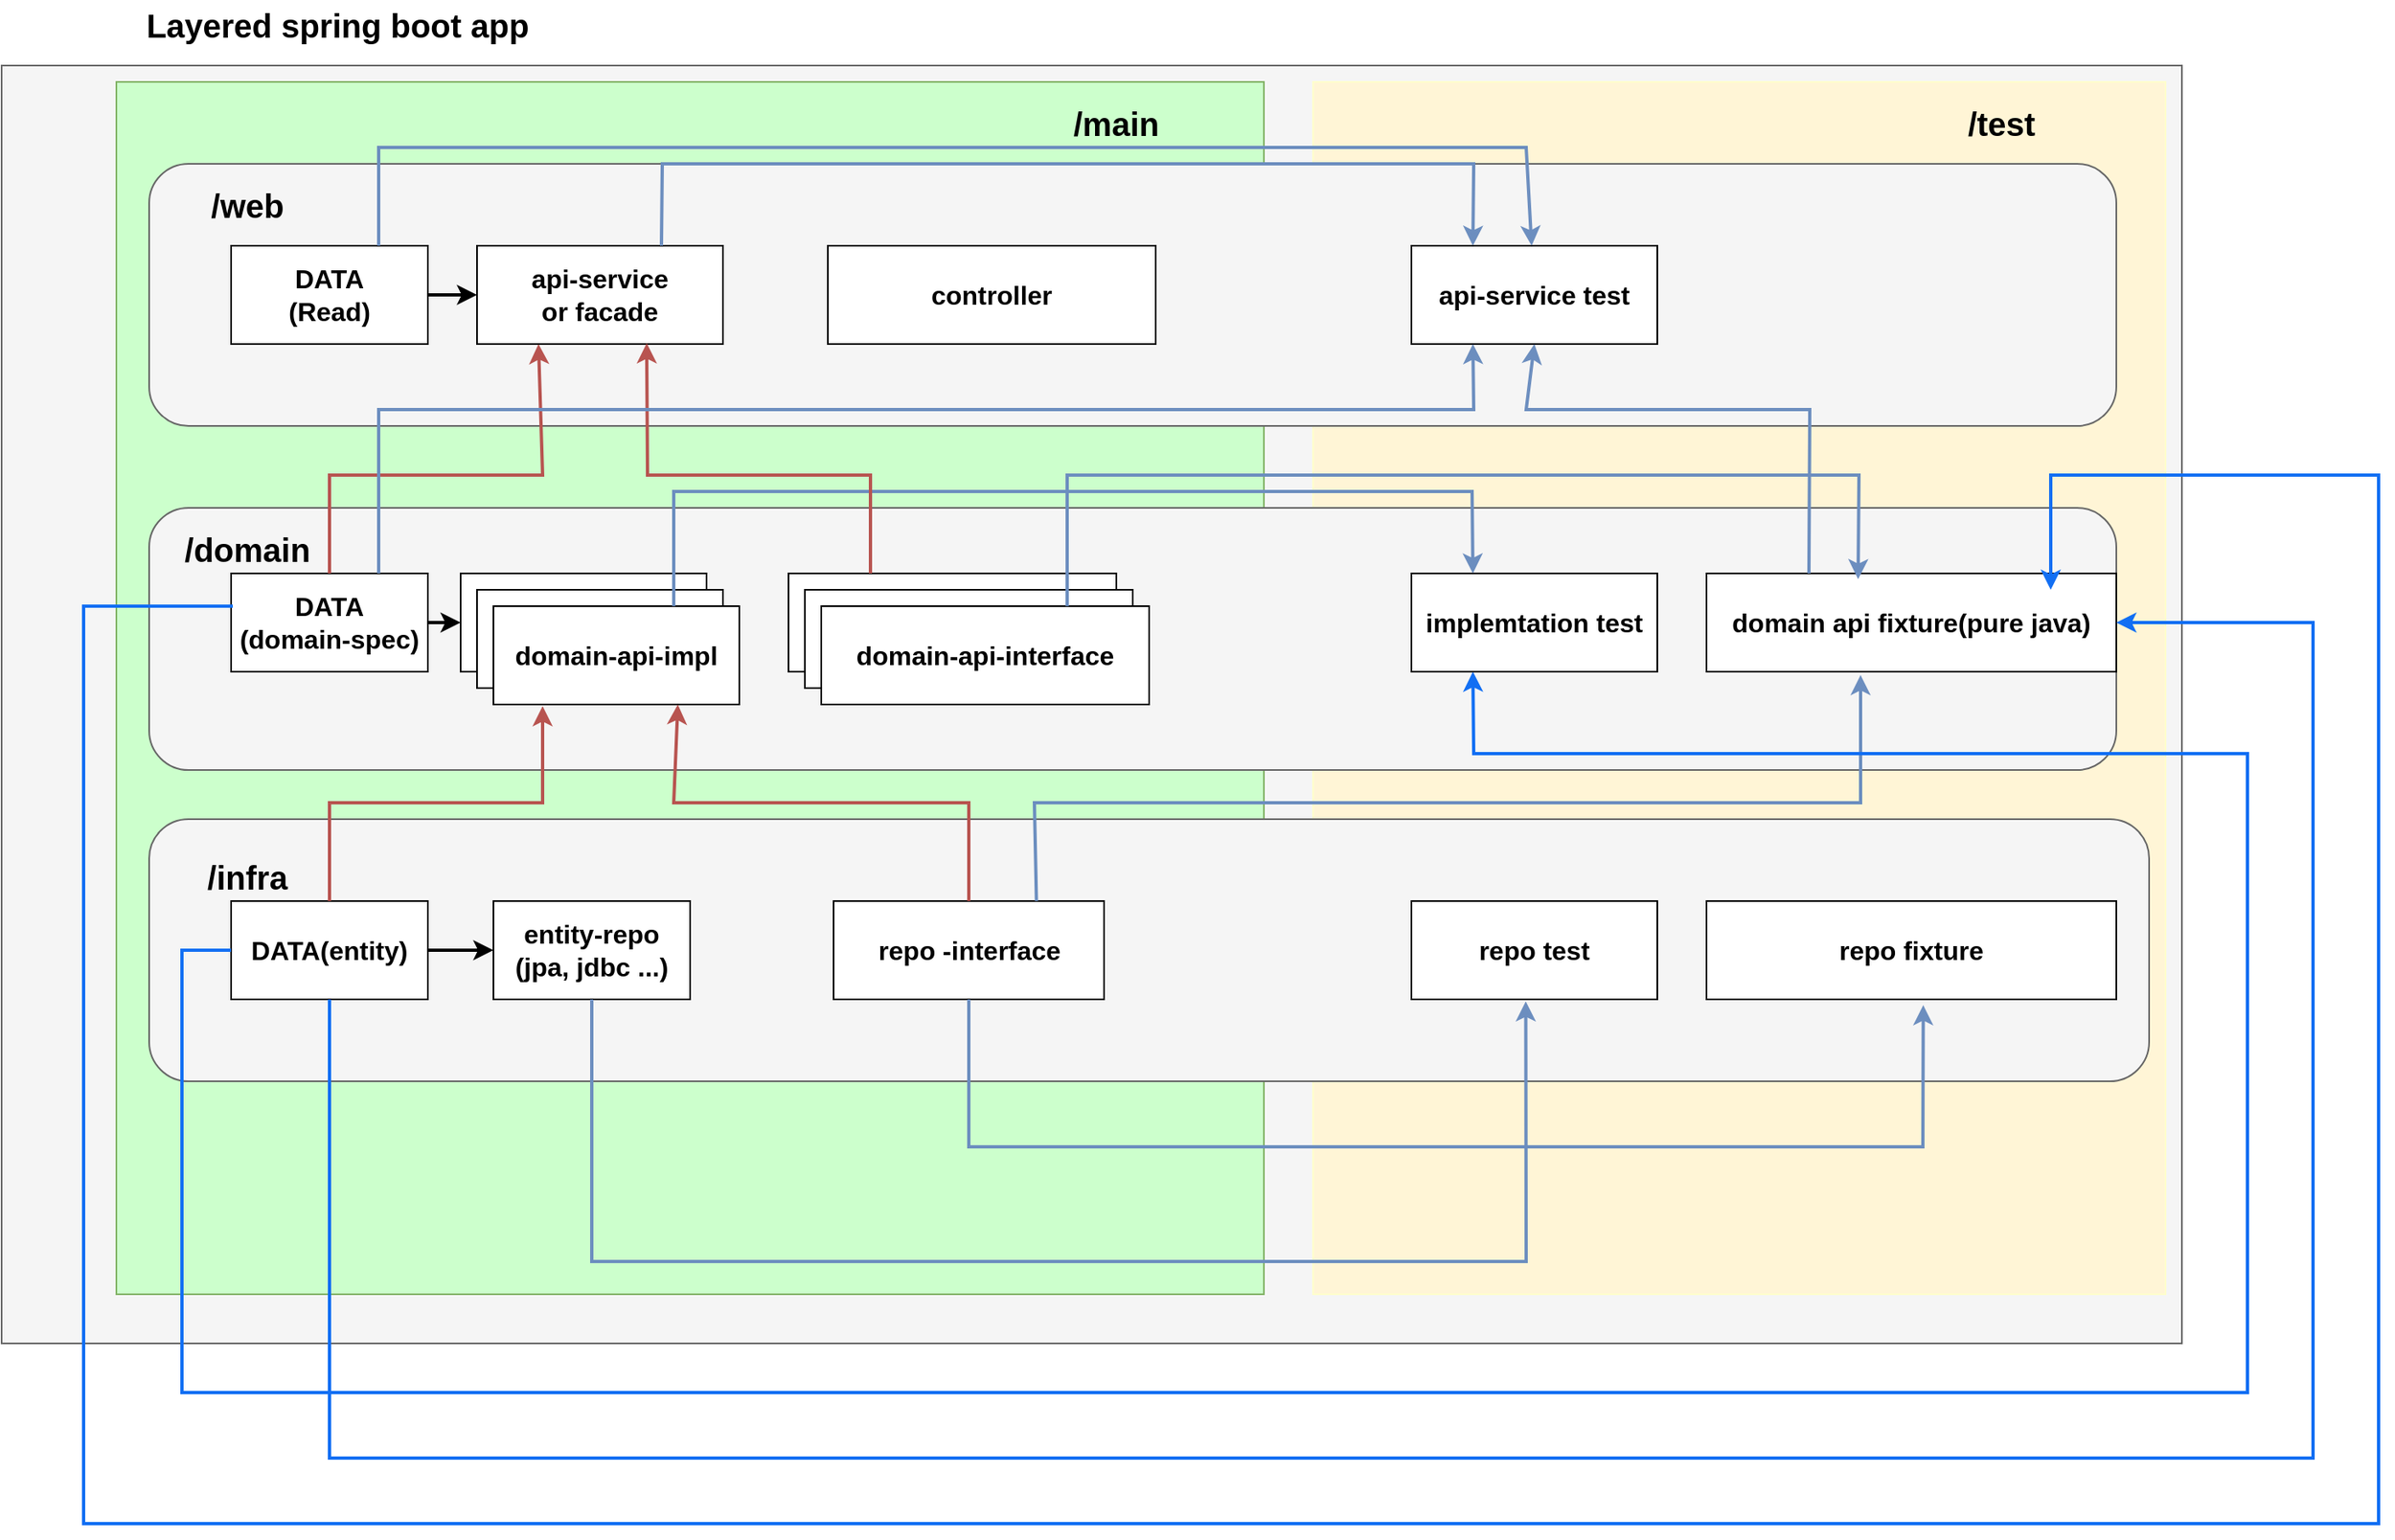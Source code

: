 <mxfile version="27.0.9" pages="11">
  <diagram name="페이지-1" id="NMgESBQWUYPld58FH72c">
    <mxGraphModel dx="1793" dy="2338" grid="1" gridSize="10" guides="1" tooltips="1" connect="1" arrows="1" fold="1" page="1" pageScale="1" pageWidth="827" pageHeight="1169" math="0" shadow="0">
      <root>
        <mxCell id="0" />
        <mxCell id="1" parent="0" />
        <mxCell id="IuKhlvaBpMDBN9rWxlXs-38" value="" style="rounded=0;whiteSpace=wrap;html=1;fillColor=#f5f5f5;fontColor=#333333;strokeColor=#666666;" parent="1" vertex="1">
          <mxGeometry x="-90" y="-10" width="1330" height="780" as="geometry" />
        </mxCell>
        <mxCell id="IuKhlvaBpMDBN9rWxlXs-53" value="" style="rounded=0;whiteSpace=wrap;html=1;fillColor=light-dark(#fff5d6, #281d00);strokeColor=#FFFFCC;" parent="1" vertex="1">
          <mxGeometry x="710" width="520" height="740" as="geometry" />
        </mxCell>
        <mxCell id="IuKhlvaBpMDBN9rWxlXs-52" value="" style="rounded=0;whiteSpace=wrap;html=1;fillColor=#CCFFCC;strokeColor=#82b366;" parent="1" vertex="1">
          <mxGeometry x="-20" width="700" height="740" as="geometry" />
        </mxCell>
        <mxCell id="IuKhlvaBpMDBN9rWxlXs-1" value="" style="rounded=1;whiteSpace=wrap;html=1;fillColor=#f5f5f5;fontColor=#333333;strokeColor=#666666;" parent="1" vertex="1">
          <mxGeometry y="50" width="1200" height="160" as="geometry" />
        </mxCell>
        <mxCell id="IuKhlvaBpMDBN9rWxlXs-5" value="" style="rounded=1;whiteSpace=wrap;html=1;fillColor=#f5f5f5;strokeColor=#666666;fontColor=#333333;" parent="1" vertex="1">
          <mxGeometry y="260" width="1200" height="160" as="geometry" />
        </mxCell>
        <mxCell id="IuKhlvaBpMDBN9rWxlXs-6" value="" style="rounded=1;whiteSpace=wrap;html=1;fillColor=#f5f5f5;strokeColor=#666666;fontColor=#333333;" parent="1" vertex="1">
          <mxGeometry y="450" width="1220" height="160" as="geometry" />
        </mxCell>
        <mxCell id="IuKhlvaBpMDBN9rWxlXs-7" value="&lt;font style=&quot;font-size: 16px;&quot;&gt;&lt;b style=&quot;&quot;&gt;DATA(entity)&lt;/b&gt;&lt;/font&gt;" style="rounded=0;whiteSpace=wrap;html=1;" parent="1" vertex="1">
          <mxGeometry x="50" y="500" width="120" height="60" as="geometry" />
        </mxCell>
        <mxCell id="IuKhlvaBpMDBN9rWxlXs-10" value="&lt;font style=&quot;font-size: 16px;&quot;&gt;&lt;b style=&quot;&quot;&gt;entity-repo&lt;br&gt;(jpa, jdbc ...)&lt;/b&gt;&lt;/font&gt;" style="rounded=0;whiteSpace=wrap;html=1;" parent="1" vertex="1">
          <mxGeometry x="210" y="500" width="120" height="60" as="geometry" />
        </mxCell>
        <mxCell id="IuKhlvaBpMDBN9rWxlXs-11" value="&lt;font style=&quot;font-size: 16px;&quot;&gt;&lt;b style=&quot;&quot;&gt;repo -interface&lt;/b&gt;&lt;/font&gt;" style="rounded=0;whiteSpace=wrap;html=1;" parent="1" vertex="1">
          <mxGeometry x="417.5" y="500" width="165" height="60" as="geometry" />
        </mxCell>
        <mxCell id="IuKhlvaBpMDBN9rWxlXs-13" value="&lt;font style=&quot;font-size: 16px;&quot;&gt;&lt;b style=&quot;&quot;&gt;repo test&lt;/b&gt;&lt;/font&gt;" style="rounded=0;whiteSpace=wrap;html=1;" parent="1" vertex="1">
          <mxGeometry x="770" y="500" width="150" height="60" as="geometry" />
        </mxCell>
        <mxCell id="IuKhlvaBpMDBN9rWxlXs-15" value="" style="endArrow=classic;html=1;rounded=0;exitX=0.5;exitY=1;exitDx=0;exitDy=0;entryX=0.465;entryY=1.02;entryDx=0;entryDy=0;entryPerimeter=0;fillColor=#dae8fc;strokeColor=#6c8ebf;strokeWidth=2;" parent="1" source="IuKhlvaBpMDBN9rWxlXs-10" target="IuKhlvaBpMDBN9rWxlXs-13" edge="1">
          <mxGeometry width="50" height="50" relative="1" as="geometry">
            <mxPoint x="390" y="540" as="sourcePoint" />
            <mxPoint x="845" y="540" as="targetPoint" />
            <Array as="points">
              <mxPoint x="270" y="720" />
              <mxPoint x="840" y="720" />
            </Array>
          </mxGeometry>
        </mxCell>
        <mxCell id="IuKhlvaBpMDBN9rWxlXs-16" value="&lt;span style=&quot;font-size: 16px;&quot;&gt;&lt;b&gt;repo fixture&lt;/b&gt;&lt;/span&gt;" style="rounded=0;whiteSpace=wrap;html=1;" parent="1" vertex="1">
          <mxGeometry x="950" y="500" width="250" height="60" as="geometry" />
        </mxCell>
        <mxCell id="IuKhlvaBpMDBN9rWxlXs-17" value="" style="endArrow=classic;html=1;rounded=0;exitX=0.5;exitY=1;exitDx=0;exitDy=0;entryX=0.529;entryY=1.059;entryDx=0;entryDy=0;entryPerimeter=0;fillColor=#dae8fc;strokeColor=#6c8ebf;strokeWidth=2;" parent="1" source="IuKhlvaBpMDBN9rWxlXs-11" target="IuKhlvaBpMDBN9rWxlXs-16" edge="1">
          <mxGeometry width="50" height="50" relative="1" as="geometry">
            <mxPoint x="390" y="540" as="sourcePoint" />
            <mxPoint x="1000" y="530" as="targetPoint" />
            <Array as="points">
              <mxPoint x="500" y="650" />
              <mxPoint x="1082" y="650" />
            </Array>
          </mxGeometry>
        </mxCell>
        <mxCell id="IuKhlvaBpMDBN9rWxlXs-18" value="&lt;font style=&quot;font-size: 16px;&quot;&gt;&lt;b style=&quot;&quot;&gt;DATA&lt;br&gt;(domain-spec)&lt;/b&gt;&lt;/font&gt;" style="rounded=0;whiteSpace=wrap;html=1;" parent="1" vertex="1">
          <mxGeometry x="50" y="300" width="120" height="60" as="geometry" />
        </mxCell>
        <mxCell id="IuKhlvaBpMDBN9rWxlXs-20" value="&lt;span style=&quot;font-size: 16px;&quot;&gt;&lt;b&gt;domain-api-interface&lt;/b&gt;&lt;/span&gt;" style="rounded=0;whiteSpace=wrap;html=1;" parent="1" vertex="1">
          <mxGeometry x="390" y="300" width="200" height="60" as="geometry" />
        </mxCell>
        <mxCell id="IuKhlvaBpMDBN9rWxlXs-21" value="&lt;span style=&quot;font-size: 16px;&quot;&gt;&lt;b&gt;domain-api-impl&lt;/b&gt;&lt;/span&gt;" style="rounded=0;whiteSpace=wrap;html=1;" parent="1" vertex="1">
          <mxGeometry x="190" y="300" width="150" height="60" as="geometry" />
        </mxCell>
        <mxCell id="IuKhlvaBpMDBN9rWxlXs-22" value="&lt;span style=&quot;font-size: 16px;&quot;&gt;&lt;b&gt;domain-api-interface&lt;/b&gt;&lt;/span&gt;" style="rounded=0;whiteSpace=wrap;html=1;" parent="1" vertex="1">
          <mxGeometry x="400" y="310" width="200" height="60" as="geometry" />
        </mxCell>
        <mxCell id="IuKhlvaBpMDBN9rWxlXs-23" value="&lt;span style=&quot;font-size: 16px;&quot;&gt;&lt;b&gt;domain-api-interface&lt;/b&gt;&lt;/span&gt;" style="rounded=0;whiteSpace=wrap;html=1;" parent="1" vertex="1">
          <mxGeometry x="410" y="320" width="200" height="60" as="geometry" />
        </mxCell>
        <mxCell id="IuKhlvaBpMDBN9rWxlXs-24" value="&lt;span style=&quot;font-size: 16px;&quot;&gt;&lt;b&gt;domain-api-impl&lt;/b&gt;&lt;/span&gt;" style="rounded=0;whiteSpace=wrap;html=1;" parent="1" vertex="1">
          <mxGeometry x="200" y="310" width="150" height="60" as="geometry" />
        </mxCell>
        <mxCell id="IuKhlvaBpMDBN9rWxlXs-25" value="&lt;span style=&quot;font-size: 16px;&quot;&gt;&lt;b&gt;domain-api-impl&lt;/b&gt;&lt;/span&gt;" style="rounded=0;whiteSpace=wrap;html=1;" parent="1" vertex="1">
          <mxGeometry x="210" y="320" width="150" height="60" as="geometry" />
        </mxCell>
        <mxCell id="IuKhlvaBpMDBN9rWxlXs-26" value="" style="endArrow=classic;html=1;rounded=0;exitX=0.5;exitY=0;exitDx=0;exitDy=0;entryX=0.75;entryY=1;entryDx=0;entryDy=0;fillColor=#f8cecc;strokeColor=#b85450;strokeWidth=2;" parent="1" source="IuKhlvaBpMDBN9rWxlXs-11" target="IuKhlvaBpMDBN9rWxlXs-25" edge="1">
          <mxGeometry width="50" height="50" relative="1" as="geometry">
            <mxPoint x="502.5" y="480" as="sourcePoint" />
            <mxPoint x="325" y="380" as="targetPoint" />
            <Array as="points">
              <mxPoint x="500" y="440" />
              <mxPoint x="320" y="440" />
            </Array>
          </mxGeometry>
        </mxCell>
        <mxCell id="IuKhlvaBpMDBN9rWxlXs-27" value="" style="endArrow=classic;html=1;rounded=0;exitX=0.5;exitY=0;exitDx=0;exitDy=0;fillColor=#f8cecc;strokeColor=#b85450;strokeWidth=2;" parent="1" source="IuKhlvaBpMDBN9rWxlXs-7" edge="1">
          <mxGeometry width="50" height="50" relative="1" as="geometry">
            <mxPoint x="390" y="540" as="sourcePoint" />
            <mxPoint x="240" y="381" as="targetPoint" />
            <Array as="points">
              <mxPoint x="110" y="440" />
              <mxPoint x="240" y="440" />
            </Array>
          </mxGeometry>
        </mxCell>
        <mxCell id="IuKhlvaBpMDBN9rWxlXs-28" value="&lt;font style=&quot;font-size: 16px;&quot;&gt;&lt;b style=&quot;&quot;&gt;implemtation test&lt;/b&gt;&lt;/font&gt;" style="rounded=0;whiteSpace=wrap;html=1;" parent="1" vertex="1">
          <mxGeometry x="770" y="300" width="150" height="60" as="geometry" />
        </mxCell>
        <mxCell id="IuKhlvaBpMDBN9rWxlXs-29" value="&lt;span style=&quot;font-size: 16px;&quot;&gt;&lt;b&gt;domain api fixture(pure java)&lt;/b&gt;&lt;/span&gt;" style="rounded=0;whiteSpace=wrap;html=1;" parent="1" vertex="1">
          <mxGeometry x="950" y="300" width="250" height="60" as="geometry" />
        </mxCell>
        <mxCell id="IuKhlvaBpMDBN9rWxlXs-30" value="" style="endArrow=classic;html=1;rounded=0;entryX=0.25;entryY=0;entryDx=0;entryDy=0;fillColor=#dae8fc;strokeColor=#6c8ebf;strokeWidth=2;" parent="1" target="IuKhlvaBpMDBN9rWxlXs-28" edge="1">
          <mxGeometry width="50" height="50" relative="1" as="geometry">
            <mxPoint x="320" y="320" as="sourcePoint" />
            <mxPoint x="440" y="490" as="targetPoint" />
            <Array as="points">
              <mxPoint x="320" y="250" />
              <mxPoint x="807" y="250" />
            </Array>
          </mxGeometry>
        </mxCell>
        <mxCell id="IuKhlvaBpMDBN9rWxlXs-31" value="" style="endArrow=classic;html=1;rounded=0;entryX=0.37;entryY=0.059;entryDx=0;entryDy=0;entryPerimeter=0;exitX=0.75;exitY=0;exitDx=0;exitDy=0;fillColor=#dae8fc;strokeColor=#6c8ebf;strokeWidth=2;" parent="1" source="IuKhlvaBpMDBN9rWxlXs-23" target="IuKhlvaBpMDBN9rWxlXs-29" edge="1">
          <mxGeometry width="50" height="50" relative="1" as="geometry">
            <mxPoint x="390" y="540" as="sourcePoint" />
            <mxPoint x="440" y="490" as="targetPoint" />
            <Array as="points">
              <mxPoint x="560" y="240" />
              <mxPoint x="1043" y="240" />
            </Array>
          </mxGeometry>
        </mxCell>
        <mxCell id="IuKhlvaBpMDBN9rWxlXs-32" value="&lt;font style=&quot;font-size: 16px;&quot;&gt;&lt;b style=&quot;&quot;&gt;DATA&lt;br&gt;(Read)&lt;/b&gt;&lt;/font&gt;" style="rounded=0;whiteSpace=wrap;html=1;" parent="1" vertex="1">
          <mxGeometry x="50" y="100" width="120" height="60" as="geometry" />
        </mxCell>
        <mxCell id="IuKhlvaBpMDBN9rWxlXs-33" value="&lt;span style=&quot;font-size: 16px;&quot;&gt;&lt;b&gt;controller&lt;/b&gt;&lt;/span&gt;" style="rounded=0;whiteSpace=wrap;html=1;" parent="1" vertex="1">
          <mxGeometry x="414" y="100" width="200" height="60" as="geometry" />
        </mxCell>
        <mxCell id="IuKhlvaBpMDBN9rWxlXs-35" value="&lt;span style=&quot;font-size: 16px;&quot;&gt;&lt;b&gt;api-service&lt;br&gt;or facade&lt;/b&gt;&lt;/span&gt;" style="rounded=0;whiteSpace=wrap;html=1;" parent="1" vertex="1">
          <mxGeometry x="200" y="100" width="150" height="60" as="geometry" />
        </mxCell>
        <mxCell id="IuKhlvaBpMDBN9rWxlXs-36" value="" style="endArrow=classic;html=1;rounded=0;exitX=0.25;exitY=0;exitDx=0;exitDy=0;entryX=0.69;entryY=0.992;entryDx=0;entryDy=0;entryPerimeter=0;fillColor=#f8cecc;strokeColor=#b85450;strokeWidth=2;" parent="1" source="IuKhlvaBpMDBN9rWxlXs-20" target="IuKhlvaBpMDBN9rWxlXs-35" edge="1">
          <mxGeometry width="50" height="50" relative="1" as="geometry">
            <mxPoint x="390" y="540" as="sourcePoint" />
            <mxPoint x="440" y="490" as="targetPoint" />
            <Array as="points">
              <mxPoint x="440" y="240" />
              <mxPoint x="304" y="240" />
            </Array>
          </mxGeometry>
        </mxCell>
        <mxCell id="IuKhlvaBpMDBN9rWxlXs-37" value="" style="endArrow=classic;html=1;rounded=0;entryX=0.25;entryY=1;entryDx=0;entryDy=0;exitX=0.5;exitY=0;exitDx=0;exitDy=0;fillColor=#f8cecc;strokeColor=#b85450;strokeWidth=2;" parent="1" source="IuKhlvaBpMDBN9rWxlXs-18" target="IuKhlvaBpMDBN9rWxlXs-35" edge="1">
          <mxGeometry width="50" height="50" relative="1" as="geometry">
            <mxPoint x="390" y="540" as="sourcePoint" />
            <mxPoint x="440" y="490" as="targetPoint" />
            <Array as="points">
              <mxPoint x="110" y="240" />
              <mxPoint x="240" y="240" />
            </Array>
          </mxGeometry>
        </mxCell>
        <mxCell id="IuKhlvaBpMDBN9rWxlXs-39" value="" style="endArrow=classic;html=1;rounded=0;exitX=0.75;exitY=0;exitDx=0;exitDy=0;entryX=0.376;entryY=1.034;entryDx=0;entryDy=0;entryPerimeter=0;fillColor=#dae8fc;strokeColor=#6c8ebf;strokeWidth=2;" parent="1" source="IuKhlvaBpMDBN9rWxlXs-11" target="IuKhlvaBpMDBN9rWxlXs-29" edge="1">
          <mxGeometry width="50" height="50" relative="1" as="geometry">
            <mxPoint x="590" y="560" as="sourcePoint" />
            <mxPoint x="640" y="510" as="targetPoint" />
            <Array as="points">
              <mxPoint x="540" y="440" />
              <mxPoint x="1044" y="440" />
            </Array>
          </mxGeometry>
        </mxCell>
        <mxCell id="IuKhlvaBpMDBN9rWxlXs-41" value="" style="endArrow=classic;html=1;rounded=0;exitX=0;exitY=0.5;exitDx=0;exitDy=0;entryX=0.25;entryY=1;entryDx=0;entryDy=0;fillColor=#dae8fc;strokeColor=light-dark(#126ff3, #5c79a3);strokeWidth=2;" parent="1" source="IuKhlvaBpMDBN9rWxlXs-7" target="IuKhlvaBpMDBN9rWxlXs-28" edge="1">
          <mxGeometry width="50" height="50" relative="1" as="geometry">
            <mxPoint x="700" y="540" as="sourcePoint" />
            <mxPoint x="750" y="490" as="targetPoint" />
            <Array as="points">
              <mxPoint x="20" y="530" />
              <mxPoint x="20" y="800" />
              <mxPoint x="1280" y="800" />
              <mxPoint x="1280" y="410" />
              <mxPoint x="808" y="410" />
            </Array>
          </mxGeometry>
        </mxCell>
        <mxCell id="IuKhlvaBpMDBN9rWxlXs-43" value="" style="endArrow=classic;html=1;rounded=0;exitX=0.5;exitY=1;exitDx=0;exitDy=0;entryX=1;entryY=0.5;entryDx=0;entryDy=0;fillColor=#dae8fc;strokeColor=light-dark(#126ff3, #5c79a3);strokeWidth=2;" parent="1" source="IuKhlvaBpMDBN9rWxlXs-7" target="IuKhlvaBpMDBN9rWxlXs-29" edge="1">
          <mxGeometry width="50" height="50" relative="1" as="geometry">
            <mxPoint x="70" y="520" as="sourcePoint" />
            <mxPoint x="818" y="370" as="targetPoint" />
            <Array as="points">
              <mxPoint x="110" y="840" />
              <mxPoint x="1320" y="840" />
              <mxPoint x="1320" y="330" />
              <mxPoint x="1250" y="330" />
            </Array>
          </mxGeometry>
        </mxCell>
        <mxCell id="IuKhlvaBpMDBN9rWxlXs-45" value="" style="endArrow=classic;html=1;rounded=0;entryX=0.84;entryY=0.167;entryDx=0;entryDy=0;fillColor=#dae8fc;strokeColor=light-dark(#126ff3, #5c79a3);entryPerimeter=0;strokeWidth=2;" parent="1" target="IuKhlvaBpMDBN9rWxlXs-29" edge="1">
          <mxGeometry width="50" height="50" relative="1" as="geometry">
            <mxPoint x="51" y="320" as="sourcePoint" />
            <mxPoint x="818" y="370" as="targetPoint" />
            <Array as="points">
              <mxPoint x="-40" y="320" />
              <mxPoint x="-40" y="520" />
              <mxPoint x="-40" y="880" />
              <mxPoint x="1360" y="880" />
              <mxPoint x="1360" y="240" />
              <mxPoint x="1160" y="240" />
            </Array>
          </mxGeometry>
        </mxCell>
        <mxCell id="IuKhlvaBpMDBN9rWxlXs-47" value="&lt;span style=&quot;font-size: 16px;&quot;&gt;&lt;b&gt;api-service test&lt;/b&gt;&lt;/span&gt;" style="rounded=0;whiteSpace=wrap;html=1;" parent="1" vertex="1">
          <mxGeometry x="770" y="100" width="150" height="60" as="geometry" />
        </mxCell>
        <mxCell id="IuKhlvaBpMDBN9rWxlXs-48" value="" style="endArrow=classic;html=1;rounded=0;exitX=0.75;exitY=0;exitDx=0;exitDy=0;fillColor=#dae8fc;strokeColor=#6c8ebf;strokeWidth=2;" parent="1" source="IuKhlvaBpMDBN9rWxlXs-32" target="IuKhlvaBpMDBN9rWxlXs-47" edge="1">
          <mxGeometry width="50" height="50" relative="1" as="geometry">
            <mxPoint x="700" y="470" as="sourcePoint" />
            <mxPoint x="750" y="420" as="targetPoint" />
            <Array as="points">
              <mxPoint x="140" y="40" />
              <mxPoint x="840" y="40" />
            </Array>
          </mxGeometry>
        </mxCell>
        <mxCell id="IuKhlvaBpMDBN9rWxlXs-49" value="" style="endArrow=classic;html=1;rounded=0;entryX=0.25;entryY=0;entryDx=0;entryDy=0;exitX=0.75;exitY=0;exitDx=0;exitDy=0;fillColor=#dae8fc;strokeColor=#6c8ebf;strokeWidth=2;" parent="1" source="IuKhlvaBpMDBN9rWxlXs-35" target="IuKhlvaBpMDBN9rWxlXs-47" edge="1">
          <mxGeometry width="50" height="50" relative="1" as="geometry">
            <mxPoint x="1620" y="290" as="sourcePoint" />
            <mxPoint x="750" y="420" as="targetPoint" />
            <Array as="points">
              <mxPoint x="313" y="50" />
              <mxPoint x="808" y="50" />
            </Array>
          </mxGeometry>
        </mxCell>
        <mxCell id="IuKhlvaBpMDBN9rWxlXs-50" value="" style="endArrow=classic;html=1;rounded=0;entryX=0.25;entryY=1;entryDx=0;entryDy=0;exitX=0.75;exitY=0;exitDx=0;exitDy=0;fillColor=#dae8fc;strokeColor=#6c8ebf;strokeWidth=2;" parent="1" source="IuKhlvaBpMDBN9rWxlXs-18" target="IuKhlvaBpMDBN9rWxlXs-47" edge="1">
          <mxGeometry width="50" height="50" relative="1" as="geometry">
            <mxPoint x="700" y="470" as="sourcePoint" />
            <mxPoint x="750" y="420" as="targetPoint" />
            <Array as="points">
              <mxPoint x="140" y="200" />
              <mxPoint x="808" y="200" />
            </Array>
          </mxGeometry>
        </mxCell>
        <mxCell id="IuKhlvaBpMDBN9rWxlXs-51" value="" style="endArrow=classic;html=1;rounded=0;entryX=0.5;entryY=1;entryDx=0;entryDy=0;exitX=0.25;exitY=0;exitDx=0;exitDy=0;fillColor=#dae8fc;strokeColor=#6c8ebf;strokeWidth=2;" parent="1" source="IuKhlvaBpMDBN9rWxlXs-29" target="IuKhlvaBpMDBN9rWxlXs-47" edge="1">
          <mxGeometry width="50" height="50" relative="1" as="geometry">
            <mxPoint x="700" y="470" as="sourcePoint" />
            <mxPoint x="750" y="420" as="targetPoint" />
            <Array as="points">
              <mxPoint x="1013" y="200" />
              <mxPoint x="840" y="200" />
            </Array>
          </mxGeometry>
        </mxCell>
        <mxCell id="IuKhlvaBpMDBN9rWxlXs-54" value="&lt;b&gt;&lt;font style=&quot;font-size: 20px;&quot;&gt;Layered spring boot app&lt;/font&gt;&lt;/b&gt;" style="text;html=1;align=center;verticalAlign=middle;whiteSpace=wrap;rounded=0;" parent="1" vertex="1">
          <mxGeometry x="-40" y="-50" width="310" height="30" as="geometry" />
        </mxCell>
        <mxCell id="IuKhlvaBpMDBN9rWxlXs-55" value="&lt;b&gt;&lt;font style=&quot;font-size: 20px;&quot;&gt;/main&lt;/font&gt;&lt;/b&gt;" style="text;html=1;align=center;verticalAlign=middle;whiteSpace=wrap;rounded=0;" parent="1" vertex="1">
          <mxGeometry x="520" y="10" width="140" height="30" as="geometry" />
        </mxCell>
        <mxCell id="IuKhlvaBpMDBN9rWxlXs-56" value="&lt;b&gt;&lt;font style=&quot;font-size: 20px;&quot;&gt;/test&lt;/font&gt;&lt;/b&gt;" style="text;html=1;align=center;verticalAlign=middle;whiteSpace=wrap;rounded=0;" parent="1" vertex="1">
          <mxGeometry x="1060" y="10" width="140" height="30" as="geometry" />
        </mxCell>
        <mxCell id="IuKhlvaBpMDBN9rWxlXs-57" value="&lt;b&gt;&lt;font style=&quot;font-size: 20px;&quot;&gt;/web&lt;/font&gt;&lt;/b&gt;" style="text;html=1;align=center;verticalAlign=middle;whiteSpace=wrap;rounded=0;" parent="1" vertex="1">
          <mxGeometry x="-10" y="60" width="140" height="30" as="geometry" />
        </mxCell>
        <mxCell id="IuKhlvaBpMDBN9rWxlXs-58" value="&lt;b&gt;&lt;font style=&quot;font-size: 20px;&quot;&gt;/domain&lt;/font&gt;&lt;/b&gt;" style="text;html=1;align=center;verticalAlign=middle;whiteSpace=wrap;rounded=0;" parent="1" vertex="1">
          <mxGeometry x="-10" y="270" width="140" height="30" as="geometry" />
        </mxCell>
        <mxCell id="IuKhlvaBpMDBN9rWxlXs-60" value="&lt;b&gt;&lt;font style=&quot;font-size: 20px;&quot;&gt;/infra&lt;/font&gt;&lt;/b&gt;" style="text;html=1;align=center;verticalAlign=middle;whiteSpace=wrap;rounded=0;" parent="1" vertex="1">
          <mxGeometry x="-10" y="470" width="140" height="30" as="geometry" />
        </mxCell>
        <mxCell id="IuKhlvaBpMDBN9rWxlXs-61" value="" style="endArrow=classic;html=1;rounded=0;exitX=1;exitY=0.5;exitDx=0;exitDy=0;strokeWidth=2;" parent="1" source="IuKhlvaBpMDBN9rWxlXs-7" target="IuKhlvaBpMDBN9rWxlXs-10" edge="1">
          <mxGeometry width="50" height="50" relative="1" as="geometry">
            <mxPoint x="340" y="460" as="sourcePoint" />
            <mxPoint x="390" y="410" as="targetPoint" />
          </mxGeometry>
        </mxCell>
        <mxCell id="IuKhlvaBpMDBN9rWxlXs-62" value="" style="endArrow=classic;html=1;rounded=0;exitX=1;exitY=0.5;exitDx=0;exitDy=0;strokeWidth=2;entryX=0;entryY=0.5;entryDx=0;entryDy=0;" parent="1" source="IuKhlvaBpMDBN9rWxlXs-18" target="IuKhlvaBpMDBN9rWxlXs-21" edge="1">
          <mxGeometry width="50" height="50" relative="1" as="geometry">
            <mxPoint x="180" y="540" as="sourcePoint" />
            <mxPoint x="220" y="540" as="targetPoint" />
          </mxGeometry>
        </mxCell>
        <mxCell id="IuKhlvaBpMDBN9rWxlXs-63" value="" style="endArrow=classic;html=1;rounded=0;strokeWidth=2;entryX=0;entryY=0.5;entryDx=0;entryDy=0;" parent="1" source="IuKhlvaBpMDBN9rWxlXs-32" target="IuKhlvaBpMDBN9rWxlXs-35" edge="1">
          <mxGeometry width="50" height="50" relative="1" as="geometry">
            <mxPoint x="180" y="340" as="sourcePoint" />
            <mxPoint x="200" y="340" as="targetPoint" />
          </mxGeometry>
        </mxCell>
      </root>
    </mxGraphModel>
  </diagram>
  <diagram id="-H2Hs4r80nsyXuHlAXKi" name="페이지-2">
    <mxGraphModel dx="2957" dy="2598" grid="1" gridSize="10" guides="1" tooltips="1" connect="1" arrows="1" fold="1" page="1" pageScale="1" pageWidth="827" pageHeight="1169" math="0" shadow="0">
      <root>
        <mxCell id="0" />
        <mxCell id="1" parent="0" />
        <mxCell id="RFhGDE8mao0WP0tSnoM4-1" value="" style="rounded=0;whiteSpace=wrap;html=1;fillColor=#f5f5f5;fontColor=#333333;strokeColor=#666666;" vertex="1" parent="1">
          <mxGeometry x="-90" y="-10" width="1330" height="780" as="geometry" />
        </mxCell>
        <mxCell id="RFhGDE8mao0WP0tSnoM4-2" value="" style="rounded=0;whiteSpace=wrap;html=1;fillColor=light-dark(#fff5d6, #281d00);strokeColor=#FFFFCC;" vertex="1" parent="1">
          <mxGeometry x="710" width="520" height="740" as="geometry" />
        </mxCell>
        <mxCell id="RFhGDE8mao0WP0tSnoM4-3" value="" style="rounded=0;whiteSpace=wrap;html=1;fillColor=#CCFFCC;strokeColor=#82b366;" vertex="1" parent="1">
          <mxGeometry x="-20" width="700" height="740" as="geometry" />
        </mxCell>
        <mxCell id="RFhGDE8mao0WP0tSnoM4-4" value="" style="rounded=1;whiteSpace=wrap;html=1;fillColor=#f5f5f5;fontColor=#333333;strokeColor=#666666;" vertex="1" parent="1">
          <mxGeometry y="50" width="1200" height="160" as="geometry" />
        </mxCell>
        <mxCell id="RFhGDE8mao0WP0tSnoM4-5" value="" style="rounded=1;whiteSpace=wrap;html=1;fillColor=#f5f5f5;strokeColor=#666666;fontColor=#333333;" vertex="1" parent="1">
          <mxGeometry y="260" width="1200" height="160" as="geometry" />
        </mxCell>
        <mxCell id="RFhGDE8mao0WP0tSnoM4-6" value="" style="rounded=1;whiteSpace=wrap;html=1;fillColor=#f5f5f5;strokeColor=#666666;fontColor=#333333;" vertex="1" parent="1">
          <mxGeometry y="450" width="1220" height="160" as="geometry" />
        </mxCell>
        <mxCell id="RFhGDE8mao0WP0tSnoM4-7" value="&lt;font style=&quot;font-size: 16px;&quot;&gt;&lt;b style=&quot;&quot;&gt;DATA(entity)&lt;/b&gt;&lt;/font&gt;" style="rounded=0;whiteSpace=wrap;html=1;fillColor=#f8cecc;strokeColor=#b85450;" vertex="1" parent="1">
          <mxGeometry x="50" y="500" width="120" height="60" as="geometry" />
        </mxCell>
        <mxCell id="RFhGDE8mao0WP0tSnoM4-8" value="&lt;font style=&quot;font-size: 16px;&quot;&gt;&lt;b style=&quot;&quot;&gt;entity-repo&lt;br&gt;(jpa, jdbc ...)&lt;/b&gt;&lt;/font&gt;" style="rounded=0;whiteSpace=wrap;html=1;" vertex="1" parent="1">
          <mxGeometry x="210" y="500" width="120" height="60" as="geometry" />
        </mxCell>
        <mxCell id="RFhGDE8mao0WP0tSnoM4-9" value="&lt;font style=&quot;font-size: 16px;&quot;&gt;&lt;b style=&quot;&quot;&gt;repo-명세(인터페이스)&lt;/b&gt;&lt;/font&gt;" style="rounded=0;whiteSpace=wrap;html=1;fillColor=#f8cecc;strokeColor=#b85450;" vertex="1" parent="1">
          <mxGeometry x="417.5" y="500" width="165" height="60" as="geometry" />
        </mxCell>
        <mxCell id="RFhGDE8mao0WP0tSnoM4-10" value="&lt;font style=&quot;font-size: 16px;&quot;&gt;&lt;b style=&quot;&quot;&gt;구현체 테스트&lt;/b&gt;&lt;/font&gt;" style="rounded=0;whiteSpace=wrap;html=1;" vertex="1" parent="1">
          <mxGeometry x="770" y="500" width="150" height="60" as="geometry" />
        </mxCell>
        <mxCell id="RFhGDE8mao0WP0tSnoM4-11" value="" style="endArrow=classic;html=1;rounded=0;exitX=0.5;exitY=1;exitDx=0;exitDy=0;entryX=0.465;entryY=1.02;entryDx=0;entryDy=0;entryPerimeter=0;fillColor=#dae8fc;strokeColor=#6c8ebf;strokeWidth=2;" edge="1" parent="1" source="RFhGDE8mao0WP0tSnoM4-8" target="RFhGDE8mao0WP0tSnoM4-10">
          <mxGeometry width="50" height="50" relative="1" as="geometry">
            <mxPoint x="390" y="540" as="sourcePoint" />
            <mxPoint x="845" y="540" as="targetPoint" />
            <Array as="points">
              <mxPoint x="270" y="720" />
              <mxPoint x="840" y="720" />
            </Array>
          </mxGeometry>
        </mxCell>
        <mxCell id="RFhGDE8mao0WP0tSnoM4-12" value="&lt;font style=&quot;font-size: 16px;&quot;&gt;&lt;b style=&quot;&quot;&gt;명세에 대한 fixture&lt;br&gt;(for 상위 레이어 테스트)&lt;/b&gt;&lt;/font&gt;" style="rounded=0;whiteSpace=wrap;html=1;" vertex="1" parent="1">
          <mxGeometry x="950" y="500" width="250" height="60" as="geometry" />
        </mxCell>
        <mxCell id="RFhGDE8mao0WP0tSnoM4-13" value="" style="endArrow=classic;html=1;rounded=0;exitX=0.5;exitY=1;exitDx=0;exitDy=0;entryX=0.529;entryY=1.059;entryDx=0;entryDy=0;entryPerimeter=0;fillColor=#dae8fc;strokeColor=#6c8ebf;strokeWidth=2;" edge="1" parent="1" source="RFhGDE8mao0WP0tSnoM4-9" target="RFhGDE8mao0WP0tSnoM4-12">
          <mxGeometry width="50" height="50" relative="1" as="geometry">
            <mxPoint x="390" y="540" as="sourcePoint" />
            <mxPoint x="1000" y="530" as="targetPoint" />
            <Array as="points">
              <mxPoint x="500" y="650" />
              <mxPoint x="1082" y="650" />
            </Array>
          </mxGeometry>
        </mxCell>
        <mxCell id="RFhGDE8mao0WP0tSnoM4-14" value="&lt;font style=&quot;font-size: 16px;&quot;&gt;&lt;b style=&quot;&quot;&gt;DATA&lt;br&gt;(domain-spec)&lt;/b&gt;&lt;/font&gt;" style="rounded=0;whiteSpace=wrap;html=1;fillColor=#f8cecc;strokeColor=#b85450;" vertex="1" parent="1">
          <mxGeometry x="50" y="300" width="120" height="60" as="geometry" />
        </mxCell>
        <mxCell id="RFhGDE8mao0WP0tSnoM4-15" value="&lt;span style=&quot;font-size: 16px;&quot;&gt;&lt;b&gt;domain-api-interface&lt;/b&gt;&lt;/span&gt;" style="rounded=0;whiteSpace=wrap;html=1;fillColor=#f8cecc;strokeColor=#b85450;" vertex="1" parent="1">
          <mxGeometry x="390" y="300" width="200" height="60" as="geometry" />
        </mxCell>
        <mxCell id="RFhGDE8mao0WP0tSnoM4-16" value="&lt;span style=&quot;font-size: 16px;&quot;&gt;&lt;b&gt;domain-api-impl&lt;/b&gt;&lt;/span&gt;" style="rounded=0;whiteSpace=wrap;html=1;" vertex="1" parent="1">
          <mxGeometry x="190" y="300" width="150" height="60" as="geometry" />
        </mxCell>
        <mxCell id="RFhGDE8mao0WP0tSnoM4-17" value="&lt;span style=&quot;font-size: 16px;&quot;&gt;&lt;b&gt;domain-api-interface&lt;/b&gt;&lt;/span&gt;" style="rounded=0;whiteSpace=wrap;html=1;fillColor=#f8cecc;strokeColor=#b85450;" vertex="1" parent="1">
          <mxGeometry x="400" y="310" width="200" height="60" as="geometry" />
        </mxCell>
        <mxCell id="RFhGDE8mao0WP0tSnoM4-18" value="&lt;span style=&quot;font-size: 16px;&quot;&gt;&lt;b&gt;domain-api-interface&lt;/b&gt;&lt;/span&gt;" style="rounded=0;whiteSpace=wrap;html=1;fillColor=#f8cecc;strokeColor=#b85450;" vertex="1" parent="1">
          <mxGeometry x="410" y="320" width="200" height="60" as="geometry" />
        </mxCell>
        <mxCell id="RFhGDE8mao0WP0tSnoM4-19" value="&lt;span style=&quot;font-size: 16px;&quot;&gt;&lt;b&gt;domain-api-impl&lt;/b&gt;&lt;/span&gt;" style="rounded=0;whiteSpace=wrap;html=1;" vertex="1" parent="1">
          <mxGeometry x="200" y="310" width="150" height="60" as="geometry" />
        </mxCell>
        <mxCell id="RFhGDE8mao0WP0tSnoM4-20" value="&lt;span style=&quot;font-size: 16px;&quot;&gt;&lt;b&gt;domain-api-impl&lt;/b&gt;&lt;/span&gt;" style="rounded=0;whiteSpace=wrap;html=1;" vertex="1" parent="1">
          <mxGeometry x="210" y="320" width="150" height="60" as="geometry" />
        </mxCell>
        <mxCell id="RFhGDE8mao0WP0tSnoM4-21" value="" style="endArrow=classic;html=1;rounded=0;exitX=0.5;exitY=0;exitDx=0;exitDy=0;entryX=0.75;entryY=1;entryDx=0;entryDy=0;fillColor=#f8cecc;strokeColor=#b85450;strokeWidth=2;" edge="1" parent="1" source="RFhGDE8mao0WP0tSnoM4-9" target="RFhGDE8mao0WP0tSnoM4-20">
          <mxGeometry width="50" height="50" relative="1" as="geometry">
            <mxPoint x="502.5" y="480" as="sourcePoint" />
            <mxPoint x="325" y="380" as="targetPoint" />
            <Array as="points">
              <mxPoint x="500" y="440" />
              <mxPoint x="320" y="440" />
            </Array>
          </mxGeometry>
        </mxCell>
        <mxCell id="RFhGDE8mao0WP0tSnoM4-22" value="" style="endArrow=classic;html=1;rounded=0;exitX=0.5;exitY=0;exitDx=0;exitDy=0;fillColor=#f8cecc;strokeColor=#b85450;strokeWidth=2;" edge="1" parent="1" source="RFhGDE8mao0WP0tSnoM4-7">
          <mxGeometry width="50" height="50" relative="1" as="geometry">
            <mxPoint x="390" y="540" as="sourcePoint" />
            <mxPoint x="240" y="381" as="targetPoint" />
            <Array as="points">
              <mxPoint x="110" y="440" />
              <mxPoint x="240" y="440" />
            </Array>
          </mxGeometry>
        </mxCell>
        <mxCell id="RFhGDE8mao0WP0tSnoM4-23" value="&lt;font style=&quot;font-size: 16px;&quot;&gt;&lt;b style=&quot;&quot;&gt;구현체 테스트&lt;/b&gt;&lt;/font&gt;" style="rounded=0;whiteSpace=wrap;html=1;" vertex="1" parent="1">
          <mxGeometry x="770" y="300" width="150" height="60" as="geometry" />
        </mxCell>
        <mxCell id="RFhGDE8mao0WP0tSnoM4-24" value="&lt;font style=&quot;font-size: 16px;&quot;&gt;&lt;b style=&quot;&quot;&gt;명세에 대한 fixture&lt;br&gt;(for 상위 레이어 테스트)&lt;/b&gt;&lt;/font&gt;" style="rounded=0;whiteSpace=wrap;html=1;" vertex="1" parent="1">
          <mxGeometry x="950" y="300" width="250" height="60" as="geometry" />
        </mxCell>
        <mxCell id="RFhGDE8mao0WP0tSnoM4-25" value="" style="endArrow=classic;html=1;rounded=0;entryX=0.25;entryY=0;entryDx=0;entryDy=0;fillColor=#dae8fc;strokeColor=#6c8ebf;strokeWidth=2;" edge="1" parent="1" target="RFhGDE8mao0WP0tSnoM4-23">
          <mxGeometry width="50" height="50" relative="1" as="geometry">
            <mxPoint x="320" y="320" as="sourcePoint" />
            <mxPoint x="440" y="490" as="targetPoint" />
            <Array as="points">
              <mxPoint x="320" y="250" />
              <mxPoint x="807" y="250" />
            </Array>
          </mxGeometry>
        </mxCell>
        <mxCell id="RFhGDE8mao0WP0tSnoM4-26" value="" style="endArrow=classic;html=1;rounded=0;entryX=0.37;entryY=0.059;entryDx=0;entryDy=0;entryPerimeter=0;exitX=0.75;exitY=0;exitDx=0;exitDy=0;fillColor=#dae8fc;strokeColor=#6c8ebf;strokeWidth=2;" edge="1" parent="1" source="RFhGDE8mao0WP0tSnoM4-18" target="RFhGDE8mao0WP0tSnoM4-24">
          <mxGeometry width="50" height="50" relative="1" as="geometry">
            <mxPoint x="390" y="540" as="sourcePoint" />
            <mxPoint x="440" y="490" as="targetPoint" />
            <Array as="points">
              <mxPoint x="560" y="240" />
              <mxPoint x="1043" y="240" />
            </Array>
          </mxGeometry>
        </mxCell>
        <mxCell id="RFhGDE8mao0WP0tSnoM4-27" value="&lt;font style=&quot;font-size: 16px;&quot;&gt;&lt;b style=&quot;&quot;&gt;DATA&lt;br&gt;(Read)&lt;/b&gt;&lt;/font&gt;" style="rounded=0;whiteSpace=wrap;html=1;fillColor=#f8cecc;strokeColor=#b85450;" vertex="1" parent="1">
          <mxGeometry x="10" y="100" width="120" height="60" as="geometry" />
        </mxCell>
        <mxCell id="RFhGDE8mao0WP0tSnoM4-28" value="&lt;span style=&quot;font-size: 16px;&quot;&gt;&lt;b&gt;controller&lt;/b&gt;&lt;/span&gt;" style="rounded=0;whiteSpace=wrap;html=1;" vertex="1" parent="1">
          <mxGeometry x="432.5" y="60" width="150" height="30" as="geometry" />
        </mxCell>
        <mxCell id="RFhGDE8mao0WP0tSnoM4-29" value="&lt;span style=&quot;font-size: 16px;&quot;&gt;&lt;b&gt;api-service-impl&lt;br&gt;&lt;/b&gt;&lt;/span&gt;" style="rounded=0;whiteSpace=wrap;html=1;" vertex="1" parent="1">
          <mxGeometry x="200" y="100" width="150" height="60" as="geometry" />
        </mxCell>
        <mxCell id="RFhGDE8mao0WP0tSnoM4-30" value="" style="endArrow=classic;html=1;rounded=0;exitX=0.25;exitY=0;exitDx=0;exitDy=0;entryX=0.69;entryY=0.992;entryDx=0;entryDy=0;entryPerimeter=0;fillColor=#f8cecc;strokeColor=#b85450;strokeWidth=2;" edge="1" parent="1" source="RFhGDE8mao0WP0tSnoM4-15" target="RFhGDE8mao0WP0tSnoM4-29">
          <mxGeometry width="50" height="50" relative="1" as="geometry">
            <mxPoint x="390" y="540" as="sourcePoint" />
            <mxPoint x="440" y="490" as="targetPoint" />
            <Array as="points">
              <mxPoint x="440" y="240" />
              <mxPoint x="304" y="240" />
            </Array>
          </mxGeometry>
        </mxCell>
        <mxCell id="RFhGDE8mao0WP0tSnoM4-31" value="" style="endArrow=classic;html=1;rounded=0;entryX=0.25;entryY=1;entryDx=0;entryDy=0;exitX=0.5;exitY=0;exitDx=0;exitDy=0;fillColor=#f8cecc;strokeColor=#b85450;strokeWidth=2;" edge="1" parent="1" source="RFhGDE8mao0WP0tSnoM4-14" target="RFhGDE8mao0WP0tSnoM4-29">
          <mxGeometry width="50" height="50" relative="1" as="geometry">
            <mxPoint x="390" y="540" as="sourcePoint" />
            <mxPoint x="440" y="490" as="targetPoint" />
            <Array as="points">
              <mxPoint x="110" y="240" />
              <mxPoint x="240" y="240" />
            </Array>
          </mxGeometry>
        </mxCell>
        <mxCell id="RFhGDE8mao0WP0tSnoM4-32" value="" style="endArrow=classic;html=1;rounded=0;exitX=0.75;exitY=0;exitDx=0;exitDy=0;entryX=0.376;entryY=1.034;entryDx=0;entryDy=0;entryPerimeter=0;fillColor=#dae8fc;strokeColor=#6c8ebf;strokeWidth=2;" edge="1" parent="1" source="RFhGDE8mao0WP0tSnoM4-9" target="RFhGDE8mao0WP0tSnoM4-24">
          <mxGeometry width="50" height="50" relative="1" as="geometry">
            <mxPoint x="590" y="560" as="sourcePoint" />
            <mxPoint x="640" y="510" as="targetPoint" />
            <Array as="points">
              <mxPoint x="540" y="440" />
              <mxPoint x="1044" y="440" />
            </Array>
          </mxGeometry>
        </mxCell>
        <mxCell id="RFhGDE8mao0WP0tSnoM4-33" value="" style="endArrow=classic;html=1;rounded=0;exitX=0;exitY=0.5;exitDx=0;exitDy=0;entryX=0.25;entryY=1;entryDx=0;entryDy=0;fillColor=#dae8fc;strokeColor=light-dark(#126ff3, #5c79a3);strokeWidth=2;" edge="1" parent="1" source="RFhGDE8mao0WP0tSnoM4-7" target="RFhGDE8mao0WP0tSnoM4-23">
          <mxGeometry width="50" height="50" relative="1" as="geometry">
            <mxPoint x="700" y="540" as="sourcePoint" />
            <mxPoint x="750" y="490" as="targetPoint" />
            <Array as="points">
              <mxPoint x="20" y="530" />
              <mxPoint x="20" y="800" />
              <mxPoint x="1280" y="800" />
              <mxPoint x="1280" y="410" />
              <mxPoint x="808" y="410" />
            </Array>
          </mxGeometry>
        </mxCell>
        <mxCell id="RFhGDE8mao0WP0tSnoM4-34" value="" style="endArrow=classic;html=1;rounded=0;exitX=0.5;exitY=1;exitDx=0;exitDy=0;entryX=1;entryY=0.5;entryDx=0;entryDy=0;fillColor=#dae8fc;strokeColor=light-dark(#126ff3, #5c79a3);strokeWidth=2;" edge="1" parent="1" source="RFhGDE8mao0WP0tSnoM4-7" target="RFhGDE8mao0WP0tSnoM4-24">
          <mxGeometry width="50" height="50" relative="1" as="geometry">
            <mxPoint x="70" y="520" as="sourcePoint" />
            <mxPoint x="818" y="370" as="targetPoint" />
            <Array as="points">
              <mxPoint x="110" y="840" />
              <mxPoint x="1320" y="840" />
              <mxPoint x="1320" y="330" />
              <mxPoint x="1250" y="330" />
            </Array>
          </mxGeometry>
        </mxCell>
        <mxCell id="RFhGDE8mao0WP0tSnoM4-35" value="" style="endArrow=classic;html=1;rounded=0;entryX=0.84;entryY=0.167;entryDx=0;entryDy=0;fillColor=#dae8fc;strokeColor=light-dark(#126ff3, #5c79a3);entryPerimeter=0;strokeWidth=2;" edge="1" parent="1" target="RFhGDE8mao0WP0tSnoM4-24">
          <mxGeometry width="50" height="50" relative="1" as="geometry">
            <mxPoint x="51" y="320" as="sourcePoint" />
            <mxPoint x="818" y="370" as="targetPoint" />
            <Array as="points">
              <mxPoint x="-40" y="320" />
              <mxPoint x="-40" y="520" />
              <mxPoint x="-40" y="880" />
              <mxPoint x="1360" y="880" />
              <mxPoint x="1360" y="240" />
              <mxPoint x="1160" y="240" />
            </Array>
          </mxGeometry>
        </mxCell>
        <mxCell id="RFhGDE8mao0WP0tSnoM4-36" value="&lt;span style=&quot;font-size: 16px;&quot;&gt;&lt;b&gt;api-service 테스트&lt;/b&gt;&lt;/span&gt;" style="rounded=0;whiteSpace=wrap;html=1;" vertex="1" parent="1">
          <mxGeometry x="770" y="100" width="150" height="60" as="geometry" />
        </mxCell>
        <mxCell id="RFhGDE8mao0WP0tSnoM4-37" value="" style="endArrow=classic;html=1;rounded=0;exitX=0.75;exitY=0;exitDx=0;exitDy=0;fillColor=#dae8fc;strokeColor=#6c8ebf;strokeWidth=2;" edge="1" parent="1" source="RFhGDE8mao0WP0tSnoM4-27" target="RFhGDE8mao0WP0tSnoM4-36">
          <mxGeometry width="50" height="50" relative="1" as="geometry">
            <mxPoint x="700" y="470" as="sourcePoint" />
            <mxPoint x="750" y="420" as="targetPoint" />
            <Array as="points">
              <mxPoint x="100" y="40" />
              <mxPoint x="840" y="40" />
            </Array>
          </mxGeometry>
        </mxCell>
        <mxCell id="RFhGDE8mao0WP0tSnoM4-38" value="" style="endArrow=classic;html=1;rounded=0;entryX=0.25;entryY=0;entryDx=0;entryDy=0;exitX=0.75;exitY=0;exitDx=0;exitDy=0;fillColor=#dae8fc;strokeColor=#6c8ebf;strokeWidth=2;" edge="1" parent="1" source="RFhGDE8mao0WP0tSnoM4-29" target="RFhGDE8mao0WP0tSnoM4-36">
          <mxGeometry width="50" height="50" relative="1" as="geometry">
            <mxPoint x="1620" y="290" as="sourcePoint" />
            <mxPoint x="750" y="420" as="targetPoint" />
            <Array as="points">
              <mxPoint x="313" y="50" />
              <mxPoint x="808" y="50" />
            </Array>
          </mxGeometry>
        </mxCell>
        <mxCell id="RFhGDE8mao0WP0tSnoM4-39" value="" style="endArrow=classic;html=1;rounded=0;entryX=0.25;entryY=1;entryDx=0;entryDy=0;exitX=0.75;exitY=0;exitDx=0;exitDy=0;fillColor=#dae8fc;strokeColor=#6c8ebf;strokeWidth=2;" edge="1" parent="1" source="RFhGDE8mao0WP0tSnoM4-14" target="RFhGDE8mao0WP0tSnoM4-36">
          <mxGeometry width="50" height="50" relative="1" as="geometry">
            <mxPoint x="700" y="470" as="sourcePoint" />
            <mxPoint x="750" y="420" as="targetPoint" />
            <Array as="points">
              <mxPoint x="140" y="200" />
              <mxPoint x="808" y="200" />
            </Array>
          </mxGeometry>
        </mxCell>
        <mxCell id="RFhGDE8mao0WP0tSnoM4-40" value="" style="endArrow=classic;html=1;rounded=0;entryX=0.5;entryY=1;entryDx=0;entryDy=0;exitX=0.25;exitY=0;exitDx=0;exitDy=0;fillColor=#dae8fc;strokeColor=#6c8ebf;strokeWidth=2;" edge="1" parent="1" source="RFhGDE8mao0WP0tSnoM4-24" target="RFhGDE8mao0WP0tSnoM4-36">
          <mxGeometry width="50" height="50" relative="1" as="geometry">
            <mxPoint x="700" y="470" as="sourcePoint" />
            <mxPoint x="750" y="420" as="targetPoint" />
            <Array as="points">
              <mxPoint x="1013" y="200" />
              <mxPoint x="840" y="200" />
            </Array>
          </mxGeometry>
        </mxCell>
        <mxCell id="RFhGDE8mao0WP0tSnoM4-41" value="&lt;b&gt;&lt;font style=&quot;font-size: 20px;&quot;&gt;Layered spring boot app&lt;/font&gt;&lt;/b&gt;" style="text;html=1;align=center;verticalAlign=middle;whiteSpace=wrap;rounded=0;" vertex="1" parent="1">
          <mxGeometry x="-40" y="-50" width="310" height="30" as="geometry" />
        </mxCell>
        <mxCell id="RFhGDE8mao0WP0tSnoM4-42" value="&lt;b&gt;&lt;font style=&quot;font-size: 20px;&quot;&gt;/main&lt;/font&gt;&lt;/b&gt;" style="text;html=1;align=center;verticalAlign=middle;whiteSpace=wrap;rounded=0;" vertex="1" parent="1">
          <mxGeometry x="520" y="10" width="140" height="30" as="geometry" />
        </mxCell>
        <mxCell id="RFhGDE8mao0WP0tSnoM4-43" value="&lt;b&gt;&lt;font style=&quot;font-size: 20px;&quot;&gt;/test&lt;/font&gt;&lt;/b&gt;" style="text;html=1;align=center;verticalAlign=middle;whiteSpace=wrap;rounded=0;" vertex="1" parent="1">
          <mxGeometry x="1060" y="10" width="140" height="30" as="geometry" />
        </mxCell>
        <mxCell id="RFhGDE8mao0WP0tSnoM4-44" value="&lt;b&gt;&lt;font style=&quot;font-size: 20px;&quot;&gt;/web&lt;/font&gt;&lt;/b&gt;" style="text;html=1;align=center;verticalAlign=middle;whiteSpace=wrap;rounded=0;" vertex="1" parent="1">
          <mxGeometry x="-10" y="60" width="140" height="30" as="geometry" />
        </mxCell>
        <mxCell id="RFhGDE8mao0WP0tSnoM4-45" value="&lt;b&gt;&lt;font style=&quot;font-size: 20px;&quot;&gt;/domain&lt;/font&gt;&lt;/b&gt;" style="text;html=1;align=center;verticalAlign=middle;whiteSpace=wrap;rounded=0;" vertex="1" parent="1">
          <mxGeometry x="-10" y="270" width="140" height="30" as="geometry" />
        </mxCell>
        <mxCell id="RFhGDE8mao0WP0tSnoM4-46" value="&lt;b&gt;&lt;font style=&quot;font-size: 20px;&quot;&gt;/infra&lt;/font&gt;&lt;/b&gt;" style="text;html=1;align=center;verticalAlign=middle;whiteSpace=wrap;rounded=0;" vertex="1" parent="1">
          <mxGeometry x="-10" y="470" width="140" height="30" as="geometry" />
        </mxCell>
        <mxCell id="RFhGDE8mao0WP0tSnoM4-47" value="" style="endArrow=classic;html=1;rounded=0;exitX=1;exitY=0.5;exitDx=0;exitDy=0;strokeWidth=2;" edge="1" parent="1" source="RFhGDE8mao0WP0tSnoM4-7" target="RFhGDE8mao0WP0tSnoM4-8">
          <mxGeometry width="50" height="50" relative="1" as="geometry">
            <mxPoint x="340" y="460" as="sourcePoint" />
            <mxPoint x="390" y="410" as="targetPoint" />
          </mxGeometry>
        </mxCell>
        <mxCell id="RFhGDE8mao0WP0tSnoM4-48" value="" style="endArrow=classic;html=1;rounded=0;exitX=1;exitY=0.5;exitDx=0;exitDy=0;strokeWidth=2;entryX=0;entryY=0.5;entryDx=0;entryDy=0;" edge="1" parent="1" source="RFhGDE8mao0WP0tSnoM4-14" target="RFhGDE8mao0WP0tSnoM4-16">
          <mxGeometry width="50" height="50" relative="1" as="geometry">
            <mxPoint x="180" y="540" as="sourcePoint" />
            <mxPoint x="220" y="540" as="targetPoint" />
          </mxGeometry>
        </mxCell>
        <mxCell id="RFhGDE8mao0WP0tSnoM4-49" value="" style="endArrow=classic;html=1;rounded=0;strokeWidth=2;entryX=0;entryY=0.5;entryDx=0;entryDy=0;" edge="1" parent="1" source="RFhGDE8mao0WP0tSnoM4-27" target="RFhGDE8mao0WP0tSnoM4-29">
          <mxGeometry width="50" height="50" relative="1" as="geometry">
            <mxPoint x="180" y="340" as="sourcePoint" />
            <mxPoint x="200" y="340" as="targetPoint" />
          </mxGeometry>
        </mxCell>
        <mxCell id="RFhGDE8mao0WP0tSnoM4-50" value="&lt;span style=&quot;font-size: 16px;&quot;&gt;&lt;b&gt;api-service&lt;br&gt;(인터페이스 명세)&lt;/b&gt;&lt;/span&gt;" style="rounded=0;whiteSpace=wrap;html=1;fillColor=#f8cecc;strokeColor=#b85450;" vertex="1" parent="1">
          <mxGeometry x="425" y="100" width="150" height="60" as="geometry" />
        </mxCell>
      </root>
    </mxGraphModel>
  </diagram>
  <diagram id="pqPc4FRct-djMkHTeqjc" name="페이지-3">
    <mxGraphModel dx="2957" dy="2598" grid="1" gridSize="10" guides="1" tooltips="1" connect="1" arrows="1" fold="1" page="1" pageScale="1" pageWidth="827" pageHeight="1169" math="0" shadow="0">
      <root>
        <mxCell id="0" />
        <mxCell id="1" parent="0" />
        <mxCell id="iWIZ8b2wkrw0TYT5FTCW-1" value="" style="rounded=0;whiteSpace=wrap;html=1;fillColor=#f5f5f5;fontColor=#333333;strokeColor=#666666;" vertex="1" parent="1">
          <mxGeometry x="-90" y="-10" width="1330" height="780" as="geometry" />
        </mxCell>
        <mxCell id="iWIZ8b2wkrw0TYT5FTCW-2" value="" style="rounded=0;whiteSpace=wrap;html=1;fillColor=#FFFEA5;strokeColor=#d6b656;" vertex="1" parent="1">
          <mxGeometry x="710" width="520" height="740" as="geometry" />
        </mxCell>
        <mxCell id="iWIZ8b2wkrw0TYT5FTCW-3" value="" style="rounded=0;whiteSpace=wrap;html=1;fillColor=#CCFFCC;strokeColor=#82b366;" vertex="1" parent="1">
          <mxGeometry x="-20" width="700" height="740" as="geometry" />
        </mxCell>
        <mxCell id="iWIZ8b2wkrw0TYT5FTCW-4" value="" style="rounded=1;whiteSpace=wrap;html=1;fillColor=#f5f5f5;fontColor=#333333;strokeColor=#666666;" vertex="1" parent="1">
          <mxGeometry y="50" width="1200" height="160" as="geometry" />
        </mxCell>
        <mxCell id="iWIZ8b2wkrw0TYT5FTCW-5" value="" style="rounded=1;whiteSpace=wrap;html=1;fillColor=#f5f5f5;strokeColor=#666666;fontColor=#333333;" vertex="1" parent="1">
          <mxGeometry y="260" width="1200" height="160" as="geometry" />
        </mxCell>
        <mxCell id="iWIZ8b2wkrw0TYT5FTCW-6" value="" style="rounded=1;whiteSpace=wrap;html=1;fillColor=#f5f5f5;strokeColor=#666666;fontColor=#333333;" vertex="1" parent="1">
          <mxGeometry y="450" width="1220" height="160" as="geometry" />
        </mxCell>
        <mxCell id="iWIZ8b2wkrw0TYT5FTCW-7" value="&lt;font style=&quot;font-size: 16px;&quot;&gt;&lt;b style=&quot;&quot;&gt;DATA(entity)&lt;/b&gt;&lt;/font&gt;" style="rounded=0;whiteSpace=wrap;html=1;fillColor=#f8cecc;strokeColor=#b85450;" vertex="1" parent="1">
          <mxGeometry x="50" y="500" width="120" height="60" as="geometry" />
        </mxCell>
        <mxCell id="iWIZ8b2wkrw0TYT5FTCW-8" value="&lt;font style=&quot;font-size: 16px;&quot;&gt;&lt;b style=&quot;&quot;&gt;entity-repo&lt;br&gt;(jpa, jdbc ...)&lt;/b&gt;&lt;/font&gt;" style="rounded=0;whiteSpace=wrap;html=1;fillColor=#dae8fc;strokeColor=#6c8ebf;" vertex="1" parent="1">
          <mxGeometry x="210" y="500" width="120" height="60" as="geometry" />
        </mxCell>
        <mxCell id="iWIZ8b2wkrw0TYT5FTCW-9" value="&lt;font style=&quot;font-size: 16px;&quot;&gt;&lt;b style=&quot;&quot;&gt;repo-명세(인터페이스)&lt;/b&gt;&lt;/font&gt;" style="rounded=0;whiteSpace=wrap;html=1;fillColor=#f8cecc;strokeColor=#b85450;" vertex="1" parent="1">
          <mxGeometry x="417.5" y="500" width="165" height="60" as="geometry" />
        </mxCell>
        <mxCell id="iWIZ8b2wkrw0TYT5FTCW-10" value="&lt;font style=&quot;font-size: 16px;&quot;&gt;&lt;b style=&quot;&quot;&gt;구현체 테스트&lt;/b&gt;&lt;/font&gt;" style="rounded=0;whiteSpace=wrap;html=1;fillColor=#dae8fc;strokeColor=#6c8ebf;" vertex="1" parent="1">
          <mxGeometry x="770" y="500" width="150" height="60" as="geometry" />
        </mxCell>
        <mxCell id="iWIZ8b2wkrw0TYT5FTCW-11" value="" style="endArrow=classic;html=1;rounded=0;exitX=0.5;exitY=1;exitDx=0;exitDy=0;entryX=0.465;entryY=1.02;entryDx=0;entryDy=0;entryPerimeter=0;fillColor=#dae8fc;strokeColor=#6c8ebf;strokeWidth=2;" edge="1" parent="1" source="iWIZ8b2wkrw0TYT5FTCW-8" target="iWIZ8b2wkrw0TYT5FTCW-10">
          <mxGeometry width="50" height="50" relative="1" as="geometry">
            <mxPoint x="390" y="540" as="sourcePoint" />
            <mxPoint x="845" y="540" as="targetPoint" />
            <Array as="points">
              <mxPoint x="270" y="720" />
              <mxPoint x="840" y="720" />
            </Array>
          </mxGeometry>
        </mxCell>
        <mxCell id="iWIZ8b2wkrw0TYT5FTCW-12" value="&lt;font style=&quot;font-size: 16px;&quot;&gt;&lt;b style=&quot;&quot;&gt;명세에 대한 fixture&lt;br&gt;(for 상위 레이어 테스트)&lt;/b&gt;&lt;/font&gt;" style="rounded=0;whiteSpace=wrap;html=1;fillColor=#dae8fc;strokeColor=#6c8ebf;" vertex="1" parent="1">
          <mxGeometry x="950" y="500" width="250" height="60" as="geometry" />
        </mxCell>
        <mxCell id="iWIZ8b2wkrw0TYT5FTCW-13" value="" style="endArrow=classic;html=1;rounded=0;exitX=0.5;exitY=1;exitDx=0;exitDy=0;entryX=0.529;entryY=1.059;entryDx=0;entryDy=0;entryPerimeter=0;fillColor=#dae8fc;strokeColor=#6c8ebf;strokeWidth=2;" edge="1" parent="1" source="iWIZ8b2wkrw0TYT5FTCW-9" target="iWIZ8b2wkrw0TYT5FTCW-12">
          <mxGeometry width="50" height="50" relative="1" as="geometry">
            <mxPoint x="390" y="540" as="sourcePoint" />
            <mxPoint x="1000" y="530" as="targetPoint" />
            <Array as="points">
              <mxPoint x="500" y="650" />
              <mxPoint x="1082" y="650" />
            </Array>
          </mxGeometry>
        </mxCell>
        <mxCell id="iWIZ8b2wkrw0TYT5FTCW-14" value="&lt;font style=&quot;font-size: 16px;&quot;&gt;&lt;b style=&quot;&quot;&gt;DATA&lt;br&gt;(domain-spec)&lt;/b&gt;&lt;/font&gt;" style="rounded=0;whiteSpace=wrap;html=1;fillColor=#f8cecc;strokeColor=#b85450;" vertex="1" parent="1">
          <mxGeometry x="50" y="300" width="120" height="60" as="geometry" />
        </mxCell>
        <mxCell id="iWIZ8b2wkrw0TYT5FTCW-15" value="&lt;span style=&quot;font-size: 16px;&quot;&gt;&lt;b&gt;domain-api-interface&lt;/b&gt;&lt;/span&gt;" style="rounded=0;whiteSpace=wrap;html=1;fillColor=#f8cecc;strokeColor=#b85450;" vertex="1" parent="1">
          <mxGeometry x="390" y="300" width="200" height="60" as="geometry" />
        </mxCell>
        <mxCell id="iWIZ8b2wkrw0TYT5FTCW-16" value="&lt;span style=&quot;font-size: 16px;&quot;&gt;&lt;b&gt;domain-api-impl&lt;/b&gt;&lt;/span&gt;" style="rounded=0;whiteSpace=wrap;html=1;fillColor=#dae8fc;strokeColor=#6c8ebf;" vertex="1" parent="1">
          <mxGeometry x="190" y="300" width="150" height="60" as="geometry" />
        </mxCell>
        <mxCell id="iWIZ8b2wkrw0TYT5FTCW-17" value="&lt;span style=&quot;font-size: 16px;&quot;&gt;&lt;b&gt;domain-api-interface&lt;/b&gt;&lt;/span&gt;" style="rounded=0;whiteSpace=wrap;html=1;fillColor=#f8cecc;strokeColor=#b85450;" vertex="1" parent="1">
          <mxGeometry x="400" y="310" width="200" height="60" as="geometry" />
        </mxCell>
        <mxCell id="iWIZ8b2wkrw0TYT5FTCW-18" value="&lt;span style=&quot;font-size: 16px;&quot;&gt;&lt;b&gt;domain-api-interface&lt;/b&gt;&lt;/span&gt;" style="rounded=0;whiteSpace=wrap;html=1;fillColor=#f8cecc;strokeColor=#b85450;" vertex="1" parent="1">
          <mxGeometry x="410" y="320" width="200" height="60" as="geometry" />
        </mxCell>
        <mxCell id="iWIZ8b2wkrw0TYT5FTCW-19" value="&lt;span style=&quot;font-size: 16px;&quot;&gt;&lt;b&gt;domain-api-impl&lt;/b&gt;&lt;/span&gt;" style="rounded=0;whiteSpace=wrap;html=1;fillColor=#dae8fc;strokeColor=#6c8ebf;" vertex="1" parent="1">
          <mxGeometry x="200" y="310" width="150" height="60" as="geometry" />
        </mxCell>
        <mxCell id="iWIZ8b2wkrw0TYT5FTCW-20" value="&lt;span style=&quot;font-size: 16px;&quot;&gt;&lt;b&gt;domain-api-impl&lt;/b&gt;&lt;/span&gt;" style="rounded=0;whiteSpace=wrap;html=1;fillColor=#dae8fc;strokeColor=#6c8ebf;" vertex="1" parent="1">
          <mxGeometry x="210" y="320" width="150" height="60" as="geometry" />
        </mxCell>
        <mxCell id="iWIZ8b2wkrw0TYT5FTCW-21" value="" style="endArrow=classic;html=1;rounded=0;exitX=0.5;exitY=0;exitDx=0;exitDy=0;entryX=0.75;entryY=1;entryDx=0;entryDy=0;fillColor=#f8cecc;strokeColor=#b85450;strokeWidth=2;" edge="1" parent="1" source="iWIZ8b2wkrw0TYT5FTCW-9" target="iWIZ8b2wkrw0TYT5FTCW-20">
          <mxGeometry width="50" height="50" relative="1" as="geometry">
            <mxPoint x="502.5" y="480" as="sourcePoint" />
            <mxPoint x="325" y="380" as="targetPoint" />
            <Array as="points">
              <mxPoint x="500" y="440" />
              <mxPoint x="320" y="440" />
            </Array>
          </mxGeometry>
        </mxCell>
        <mxCell id="iWIZ8b2wkrw0TYT5FTCW-22" value="" style="endArrow=classic;html=1;rounded=0;exitX=0.5;exitY=0;exitDx=0;exitDy=0;fillColor=#f8cecc;strokeColor=#b85450;strokeWidth=2;" edge="1" parent="1" source="iWIZ8b2wkrw0TYT5FTCW-7">
          <mxGeometry width="50" height="50" relative="1" as="geometry">
            <mxPoint x="390" y="540" as="sourcePoint" />
            <mxPoint x="240" y="381" as="targetPoint" />
            <Array as="points">
              <mxPoint x="110" y="440" />
              <mxPoint x="240" y="440" />
            </Array>
          </mxGeometry>
        </mxCell>
        <mxCell id="iWIZ8b2wkrw0TYT5FTCW-23" value="&lt;font style=&quot;font-size: 16px;&quot;&gt;&lt;b style=&quot;&quot;&gt;구현체 테스트&lt;/b&gt;&lt;/font&gt;" style="rounded=0;whiteSpace=wrap;html=1;fillColor=#dae8fc;strokeColor=#6c8ebf;" vertex="1" parent="1">
          <mxGeometry x="770" y="300" width="150" height="60" as="geometry" />
        </mxCell>
        <mxCell id="iWIZ8b2wkrw0TYT5FTCW-24" value="&lt;font style=&quot;font-size: 16px;&quot;&gt;&lt;b style=&quot;&quot;&gt;명세에 대한 fixture&lt;br&gt;(for 상위 레이어 테스트)&lt;/b&gt;&lt;/font&gt;" style="rounded=0;whiteSpace=wrap;html=1;fillColor=#dae8fc;strokeColor=#6c8ebf;" vertex="1" parent="1">
          <mxGeometry x="950" y="300" width="250" height="60" as="geometry" />
        </mxCell>
        <mxCell id="iWIZ8b2wkrw0TYT5FTCW-25" value="" style="endArrow=classic;html=1;rounded=0;entryX=0.25;entryY=0;entryDx=0;entryDy=0;fillColor=#dae8fc;strokeColor=#6c8ebf;strokeWidth=2;" edge="1" parent="1" target="iWIZ8b2wkrw0TYT5FTCW-23">
          <mxGeometry width="50" height="50" relative="1" as="geometry">
            <mxPoint x="320" y="320" as="sourcePoint" />
            <mxPoint x="440" y="490" as="targetPoint" />
            <Array as="points">
              <mxPoint x="320" y="250" />
              <mxPoint x="807" y="250" />
            </Array>
          </mxGeometry>
        </mxCell>
        <mxCell id="iWIZ8b2wkrw0TYT5FTCW-26" value="" style="endArrow=classic;html=1;rounded=0;entryX=0.37;entryY=0.059;entryDx=0;entryDy=0;entryPerimeter=0;exitX=0.75;exitY=0;exitDx=0;exitDy=0;fillColor=#dae8fc;strokeColor=#6c8ebf;strokeWidth=2;" edge="1" parent="1" source="iWIZ8b2wkrw0TYT5FTCW-18" target="iWIZ8b2wkrw0TYT5FTCW-24">
          <mxGeometry width="50" height="50" relative="1" as="geometry">
            <mxPoint x="390" y="540" as="sourcePoint" />
            <mxPoint x="440" y="490" as="targetPoint" />
            <Array as="points">
              <mxPoint x="560" y="240" />
              <mxPoint x="1043" y="240" />
            </Array>
          </mxGeometry>
        </mxCell>
        <mxCell id="iWIZ8b2wkrw0TYT5FTCW-27" value="&lt;font style=&quot;font-size: 16px;&quot;&gt;&lt;b style=&quot;&quot;&gt;DATA&lt;br&gt;(Read)&lt;/b&gt;&lt;/font&gt;" style="rounded=0;whiteSpace=wrap;html=1;fillColor=#f8cecc;strokeColor=#b85450;" vertex="1" parent="1">
          <mxGeometry x="10" y="100" width="120" height="60" as="geometry" />
        </mxCell>
        <mxCell id="iWIZ8b2wkrw0TYT5FTCW-28" value="&lt;span style=&quot;font-size: 16px;&quot;&gt;&lt;b&gt;controller&lt;/b&gt;&lt;/span&gt;" style="rounded=0;whiteSpace=wrap;html=1;" vertex="1" parent="1">
          <mxGeometry x="432.5" y="60" width="150" height="30" as="geometry" />
        </mxCell>
        <mxCell id="iWIZ8b2wkrw0TYT5FTCW-29" value="&lt;span style=&quot;font-size: 16px;&quot;&gt;&lt;b&gt;api-service-impl&lt;br&gt;&lt;/b&gt;&lt;/span&gt;" style="rounded=0;whiteSpace=wrap;html=1;fillColor=#dae8fc;strokeColor=#6c8ebf;" vertex="1" parent="1">
          <mxGeometry x="200" y="100" width="150" height="60" as="geometry" />
        </mxCell>
        <mxCell id="iWIZ8b2wkrw0TYT5FTCW-30" value="" style="endArrow=classic;html=1;rounded=0;exitX=0.25;exitY=0;exitDx=0;exitDy=0;entryX=0.69;entryY=0.992;entryDx=0;entryDy=0;entryPerimeter=0;fillColor=#f8cecc;strokeColor=#b85450;strokeWidth=2;" edge="1" parent="1" source="iWIZ8b2wkrw0TYT5FTCW-15" target="iWIZ8b2wkrw0TYT5FTCW-29">
          <mxGeometry width="50" height="50" relative="1" as="geometry">
            <mxPoint x="390" y="540" as="sourcePoint" />
            <mxPoint x="440" y="490" as="targetPoint" />
            <Array as="points">
              <mxPoint x="440" y="240" />
              <mxPoint x="304" y="240" />
            </Array>
          </mxGeometry>
        </mxCell>
        <mxCell id="iWIZ8b2wkrw0TYT5FTCW-31" value="" style="endArrow=classic;html=1;rounded=0;entryX=0.25;entryY=1;entryDx=0;entryDy=0;exitX=0.5;exitY=0;exitDx=0;exitDy=0;fillColor=#f8cecc;strokeColor=#b85450;strokeWidth=2;" edge="1" parent="1" source="iWIZ8b2wkrw0TYT5FTCW-14" target="iWIZ8b2wkrw0TYT5FTCW-29">
          <mxGeometry width="50" height="50" relative="1" as="geometry">
            <mxPoint x="390" y="540" as="sourcePoint" />
            <mxPoint x="440" y="490" as="targetPoint" />
            <Array as="points">
              <mxPoint x="110" y="240" />
              <mxPoint x="240" y="240" />
            </Array>
          </mxGeometry>
        </mxCell>
        <mxCell id="iWIZ8b2wkrw0TYT5FTCW-32" value="" style="endArrow=classic;html=1;rounded=0;exitX=0.75;exitY=0;exitDx=0;exitDy=0;entryX=0.376;entryY=1.034;entryDx=0;entryDy=0;entryPerimeter=0;fillColor=#dae8fc;strokeColor=#6c8ebf;strokeWidth=2;" edge="1" parent="1" source="iWIZ8b2wkrw0TYT5FTCW-9" target="iWIZ8b2wkrw0TYT5FTCW-24">
          <mxGeometry width="50" height="50" relative="1" as="geometry">
            <mxPoint x="590" y="560" as="sourcePoint" />
            <mxPoint x="640" y="510" as="targetPoint" />
            <Array as="points">
              <mxPoint x="540" y="440" />
              <mxPoint x="1044" y="440" />
            </Array>
          </mxGeometry>
        </mxCell>
        <mxCell id="iWIZ8b2wkrw0TYT5FTCW-33" value="" style="endArrow=classic;html=1;rounded=0;exitX=0;exitY=0.5;exitDx=0;exitDy=0;entryX=0.102;entryY=0.938;entryDx=0;entryDy=0;fillColor=#dae8fc;strokeColor=light-dark(#126ff3, #5c79a3);strokeWidth=2;entryPerimeter=0;" edge="1" parent="1" source="iWIZ8b2wkrw0TYT5FTCW-7" target="iWIZ8b2wkrw0TYT5FTCW-52">
          <mxGeometry width="50" height="50" relative="1" as="geometry">
            <mxPoint x="700" y="540" as="sourcePoint" />
            <mxPoint x="750" y="490" as="targetPoint" />
            <Array as="points">
              <mxPoint x="20" y="530" />
              <mxPoint x="20" y="800" />
              <mxPoint x="1280" y="800" />
              <mxPoint x="1280" y="410" />
              <mxPoint x="805" y="410" />
            </Array>
          </mxGeometry>
        </mxCell>
        <mxCell id="iWIZ8b2wkrw0TYT5FTCW-34" value="" style="endArrow=classic;html=1;rounded=0;exitX=0.5;exitY=1;exitDx=0;exitDy=0;entryX=1;entryY=0.5;entryDx=0;entryDy=0;fillColor=#dae8fc;strokeColor=light-dark(#126ff3, #5c79a3);strokeWidth=2;" edge="1" parent="1" source="iWIZ8b2wkrw0TYT5FTCW-7" target="iWIZ8b2wkrw0TYT5FTCW-24">
          <mxGeometry width="50" height="50" relative="1" as="geometry">
            <mxPoint x="70" y="520" as="sourcePoint" />
            <mxPoint x="818" y="370" as="targetPoint" />
            <Array as="points">
              <mxPoint x="110" y="840" />
              <mxPoint x="1320" y="840" />
              <mxPoint x="1320" y="330" />
              <mxPoint x="1250" y="330" />
            </Array>
          </mxGeometry>
        </mxCell>
        <mxCell id="iWIZ8b2wkrw0TYT5FTCW-35" value="" style="endArrow=classic;html=1;rounded=0;entryX=0.84;entryY=0.167;entryDx=0;entryDy=0;fillColor=#dae8fc;strokeColor=light-dark(#126ff3, #5c79a3);entryPerimeter=0;strokeWidth=2;" edge="1" parent="1" target="iWIZ8b2wkrw0TYT5FTCW-24">
          <mxGeometry width="50" height="50" relative="1" as="geometry">
            <mxPoint x="51" y="320" as="sourcePoint" />
            <mxPoint x="818" y="370" as="targetPoint" />
            <Array as="points">
              <mxPoint x="-40" y="320" />
              <mxPoint x="-40" y="520" />
              <mxPoint x="-40" y="880" />
              <mxPoint x="1360" y="880" />
              <mxPoint x="1360" y="240" />
              <mxPoint x="1160" y="240" />
            </Array>
          </mxGeometry>
        </mxCell>
        <mxCell id="iWIZ8b2wkrw0TYT5FTCW-36" value="&lt;span style=&quot;font-size: 16px;&quot;&gt;&lt;b&gt;api-service 테스트&lt;/b&gt;&lt;/span&gt;" style="rounded=0;whiteSpace=wrap;html=1;fillColor=#dae8fc;strokeColor=#6c8ebf;" vertex="1" parent="1">
          <mxGeometry x="770" y="100" width="150" height="60" as="geometry" />
        </mxCell>
        <mxCell id="iWIZ8b2wkrw0TYT5FTCW-37" value="" style="endArrow=classic;html=1;rounded=0;exitX=0.75;exitY=0;exitDx=0;exitDy=0;fillColor=#dae8fc;strokeColor=#6c8ebf;strokeWidth=2;" edge="1" parent="1" source="iWIZ8b2wkrw0TYT5FTCW-27" target="iWIZ8b2wkrw0TYT5FTCW-36">
          <mxGeometry width="50" height="50" relative="1" as="geometry">
            <mxPoint x="700" y="470" as="sourcePoint" />
            <mxPoint x="750" y="420" as="targetPoint" />
            <Array as="points">
              <mxPoint x="100" y="40" />
              <mxPoint x="840" y="40" />
            </Array>
          </mxGeometry>
        </mxCell>
        <mxCell id="iWIZ8b2wkrw0TYT5FTCW-38" value="" style="endArrow=classic;html=1;rounded=0;entryX=0.25;entryY=0;entryDx=0;entryDy=0;exitX=0.75;exitY=0;exitDx=0;exitDy=0;fillColor=#dae8fc;strokeColor=#6c8ebf;strokeWidth=2;" edge="1" parent="1" source="iWIZ8b2wkrw0TYT5FTCW-29" target="iWIZ8b2wkrw0TYT5FTCW-36">
          <mxGeometry width="50" height="50" relative="1" as="geometry">
            <mxPoint x="1620" y="290" as="sourcePoint" />
            <mxPoint x="750" y="420" as="targetPoint" />
            <Array as="points">
              <mxPoint x="313" y="50" />
              <mxPoint x="808" y="50" />
            </Array>
          </mxGeometry>
        </mxCell>
        <mxCell id="iWIZ8b2wkrw0TYT5FTCW-39" value="" style="endArrow=classic;html=1;rounded=0;entryX=0.25;entryY=1;entryDx=0;entryDy=0;exitX=0.75;exitY=0;exitDx=0;exitDy=0;fillColor=#dae8fc;strokeColor=#6c8ebf;strokeWidth=2;" edge="1" parent="1" source="iWIZ8b2wkrw0TYT5FTCW-14" target="iWIZ8b2wkrw0TYT5FTCW-36">
          <mxGeometry width="50" height="50" relative="1" as="geometry">
            <mxPoint x="700" y="470" as="sourcePoint" />
            <mxPoint x="750" y="420" as="targetPoint" />
            <Array as="points">
              <mxPoint x="140" y="200" />
              <mxPoint x="808" y="200" />
            </Array>
          </mxGeometry>
        </mxCell>
        <mxCell id="iWIZ8b2wkrw0TYT5FTCW-40" value="" style="endArrow=classic;html=1;rounded=0;entryX=0.5;entryY=1;entryDx=0;entryDy=0;exitX=0.25;exitY=0;exitDx=0;exitDy=0;fillColor=#dae8fc;strokeColor=#6c8ebf;strokeWidth=2;" edge="1" parent="1" source="iWIZ8b2wkrw0TYT5FTCW-24" target="iWIZ8b2wkrw0TYT5FTCW-36">
          <mxGeometry width="50" height="50" relative="1" as="geometry">
            <mxPoint x="700" y="470" as="sourcePoint" />
            <mxPoint x="750" y="420" as="targetPoint" />
            <Array as="points">
              <mxPoint x="1013" y="200" />
              <mxPoint x="845" y="200" />
            </Array>
          </mxGeometry>
        </mxCell>
        <mxCell id="iWIZ8b2wkrw0TYT5FTCW-41" value="&lt;b&gt;&lt;font style=&quot;font-size: 20px;&quot;&gt;Layered spring boot app&lt;/font&gt;&lt;/b&gt;" style="text;html=1;align=center;verticalAlign=middle;whiteSpace=wrap;rounded=0;" vertex="1" parent="1">
          <mxGeometry x="-40" y="-50" width="310" height="30" as="geometry" />
        </mxCell>
        <mxCell id="iWIZ8b2wkrw0TYT5FTCW-42" value="&lt;b&gt;&lt;font style=&quot;font-size: 20px;&quot;&gt;/main&lt;/font&gt;&lt;/b&gt;" style="text;html=1;align=center;verticalAlign=middle;whiteSpace=wrap;rounded=0;" vertex="1" parent="1">
          <mxGeometry x="520" y="10" width="140" height="30" as="geometry" />
        </mxCell>
        <mxCell id="iWIZ8b2wkrw0TYT5FTCW-43" value="&lt;b&gt;&lt;font style=&quot;font-size: 20px;&quot;&gt;/test&lt;/font&gt;&lt;/b&gt;" style="text;html=1;align=center;verticalAlign=middle;whiteSpace=wrap;rounded=0;" vertex="1" parent="1">
          <mxGeometry x="1060" y="10" width="140" height="30" as="geometry" />
        </mxCell>
        <mxCell id="iWIZ8b2wkrw0TYT5FTCW-44" value="&lt;b&gt;&lt;font style=&quot;font-size: 20px;&quot;&gt;/web&lt;/font&gt;&lt;/b&gt;" style="text;html=1;align=center;verticalAlign=middle;whiteSpace=wrap;rounded=0;" vertex="1" parent="1">
          <mxGeometry x="-10" y="60" width="140" height="30" as="geometry" />
        </mxCell>
        <mxCell id="iWIZ8b2wkrw0TYT5FTCW-45" value="&lt;b&gt;&lt;font style=&quot;font-size: 20px;&quot;&gt;/domain&lt;/font&gt;&lt;/b&gt;" style="text;html=1;align=center;verticalAlign=middle;whiteSpace=wrap;rounded=0;" vertex="1" parent="1">
          <mxGeometry x="-10" y="270" width="140" height="30" as="geometry" />
        </mxCell>
        <mxCell id="iWIZ8b2wkrw0TYT5FTCW-46" value="&lt;b&gt;&lt;font style=&quot;font-size: 20px;&quot;&gt;/infra&lt;/font&gt;&lt;/b&gt;" style="text;html=1;align=center;verticalAlign=middle;whiteSpace=wrap;rounded=0;" vertex="1" parent="1">
          <mxGeometry x="-10" y="470" width="140" height="30" as="geometry" />
        </mxCell>
        <mxCell id="iWIZ8b2wkrw0TYT5FTCW-47" value="" style="endArrow=classic;html=1;rounded=0;exitX=1;exitY=0.5;exitDx=0;exitDy=0;strokeWidth=2;" edge="1" parent="1" source="iWIZ8b2wkrw0TYT5FTCW-7" target="iWIZ8b2wkrw0TYT5FTCW-8">
          <mxGeometry width="50" height="50" relative="1" as="geometry">
            <mxPoint x="340" y="460" as="sourcePoint" />
            <mxPoint x="390" y="410" as="targetPoint" />
          </mxGeometry>
        </mxCell>
        <mxCell id="iWIZ8b2wkrw0TYT5FTCW-48" value="" style="endArrow=classic;html=1;rounded=0;exitX=1;exitY=0.5;exitDx=0;exitDy=0;strokeWidth=2;entryX=0;entryY=0.5;entryDx=0;entryDy=0;" edge="1" parent="1" source="iWIZ8b2wkrw0TYT5FTCW-14" target="iWIZ8b2wkrw0TYT5FTCW-16">
          <mxGeometry width="50" height="50" relative="1" as="geometry">
            <mxPoint x="180" y="540" as="sourcePoint" />
            <mxPoint x="220" y="540" as="targetPoint" />
          </mxGeometry>
        </mxCell>
        <mxCell id="iWIZ8b2wkrw0TYT5FTCW-49" value="" style="endArrow=classic;html=1;rounded=0;strokeWidth=2;entryX=0;entryY=0.5;entryDx=0;entryDy=0;" edge="1" parent="1" source="iWIZ8b2wkrw0TYT5FTCW-27" target="iWIZ8b2wkrw0TYT5FTCW-29">
          <mxGeometry width="50" height="50" relative="1" as="geometry">
            <mxPoint x="180" y="340" as="sourcePoint" />
            <mxPoint x="200" y="340" as="targetPoint" />
          </mxGeometry>
        </mxCell>
        <mxCell id="iWIZ8b2wkrw0TYT5FTCW-50" value="&lt;span style=&quot;font-size: 16px;&quot;&gt;&lt;b&gt;api-service&lt;br&gt;(인터페이스 명세)&lt;/b&gt;&lt;/span&gt;" style="rounded=0;whiteSpace=wrap;html=1;fillColor=#f8cecc;strokeColor=#b85450;" vertex="1" parent="1">
          <mxGeometry x="425" y="100" width="150" height="60" as="geometry" />
        </mxCell>
        <mxCell id="iWIZ8b2wkrw0TYT5FTCW-51" value="&lt;font style=&quot;font-size: 16px;&quot;&gt;&lt;b style=&quot;&quot;&gt;구현체 테스트&lt;/b&gt;&lt;/font&gt;" style="rounded=0;whiteSpace=wrap;html=1;fillColor=#dae8fc;strokeColor=#6c8ebf;" vertex="1" parent="1">
          <mxGeometry x="780" y="310" width="150" height="60" as="geometry" />
        </mxCell>
        <mxCell id="iWIZ8b2wkrw0TYT5FTCW-52" value="&lt;font style=&quot;font-size: 16px;&quot;&gt;&lt;b style=&quot;&quot;&gt;구현체 테스트&lt;/b&gt;&lt;/font&gt;" style="rounded=0;whiteSpace=wrap;html=1;fillColor=#dae8fc;strokeColor=#6c8ebf;" vertex="1" parent="1">
          <mxGeometry x="790" y="320" width="150" height="60" as="geometry" />
        </mxCell>
        <mxCell id="iWIZ8b2wkrw0TYT5FTCW-57" value="&lt;font style=&quot;font-size: 16px;&quot;&gt;&lt;b style=&quot;&quot;&gt;명세에 대한 fixture&lt;br&gt;(for 상위 레이어 테스트)&lt;/b&gt;&lt;/font&gt;" style="rounded=0;whiteSpace=wrap;html=1;fillColor=#dae8fc;strokeColor=#6c8ebf;" vertex="1" parent="1">
          <mxGeometry x="960" y="310" width="250" height="60" as="geometry" />
        </mxCell>
        <mxCell id="iWIZ8b2wkrw0TYT5FTCW-58" value="&lt;font style=&quot;font-size: 16px;&quot;&gt;&lt;b style=&quot;&quot;&gt;명세에 대한 fixture&lt;br&gt;(for 상위 레이어 테스트)&lt;/b&gt;&lt;/font&gt;" style="rounded=0;whiteSpace=wrap;html=1;fillColor=#dae8fc;strokeColor=#6c8ebf;" vertex="1" parent="1">
          <mxGeometry x="970" y="320" width="250" height="60" as="geometry" />
        </mxCell>
      </root>
    </mxGraphModel>
  </diagram>
  <diagram id="bykLbv-L04j9yk1C_OpZ" name="페이지-4">
    <mxGraphModel dx="1133" dy="962" grid="1" gridSize="10" guides="1" tooltips="1" connect="1" arrows="1" fold="1" page="1" pageScale="1" pageWidth="827" pageHeight="1169" math="0" shadow="0">
      <root>
        <mxCell id="0" />
        <mxCell id="1" parent="0" />
        <mxCell id="958LHcXR2dmy0txXdGli-1" value="" style="rounded=0;whiteSpace=wrap;html=1;" vertex="1" parent="1">
          <mxGeometry y="120" width="600" height="400" as="geometry" />
        </mxCell>
        <mxCell id="958LHcXR2dmy0txXdGli-2" value="" style="rounded=1;whiteSpace=wrap;html=1;" vertex="1" parent="1">
          <mxGeometry y="170" width="120" height="350" as="geometry" />
        </mxCell>
        <mxCell id="958LHcXR2dmy0txXdGli-3" value="" style="rounded=1;whiteSpace=wrap;html=1;" vertex="1" parent="1">
          <mxGeometry x="120" y="170" width="490" height="350" as="geometry" />
        </mxCell>
        <mxCell id="958LHcXR2dmy0txXdGli-5" value="" style="rounded=1;whiteSpace=wrap;html=1;" vertex="1" parent="1">
          <mxGeometry x="900" y="560" width="150" height="350" as="geometry" />
        </mxCell>
        <mxCell id="958LHcXR2dmy0txXdGli-6" value="" style="rounded=0;whiteSpace=wrap;html=1;" vertex="1" parent="1">
          <mxGeometry y="120" width="600" height="50" as="geometry" />
        </mxCell>
        <mxCell id="958LHcXR2dmy0txXdGli-8" value="" style="shape=image;html=1;verticalAlign=top;verticalLabelPosition=bottom;labelBackgroundColor=#ffffff;imageAspect=0;aspect=fixed;image=https://cdn2.iconfinder.com/data/icons/boxicons-solid-vol-2/24/bxs-pointer-128.png" vertex="1" parent="1">
          <mxGeometry x="220" y="312" width="58" height="58" as="geometry" />
        </mxCell>
        <mxCell id="958LHcXR2dmy0txXdGli-9" value="public class SomeClass {&lt;br&gt;&lt;span style=&quot;white-space: pre;&quot;&gt;&#x9;&lt;/span&gt;...&lt;br&gt;}" style="text;html=1;align=left;verticalAlign=middle;whiteSpace=wrap;rounded=0;" vertex="1" parent="1">
          <mxGeometry x="134" y="200" width="280" height="140" as="geometry" />
        </mxCell>
        <mxCell id="958LHcXR2dmy0txXdGli-10" value=".....java" style="rounded=0;whiteSpace=wrap;html=1;" vertex="1" parent="1">
          <mxGeometry y="230" width="110" height="20" as="geometry" />
        </mxCell>
        <mxCell id="958LHcXR2dmy0txXdGli-12" value=".....java" style="rounded=0;whiteSpace=wrap;html=1;" vertex="1" parent="1">
          <mxGeometry y="250" width="110" height="20" as="geometry" />
        </mxCell>
        <mxCell id="958LHcXR2dmy0txXdGli-13" value=".....java" style="rounded=0;whiteSpace=wrap;html=1;" vertex="1" parent="1">
          <mxGeometry y="270" width="110" height="20" as="geometry" />
        </mxCell>
        <mxCell id="958LHcXR2dmy0txXdGli-14" value=".....java" style="rounded=0;whiteSpace=wrap;html=1;" vertex="1" parent="1">
          <mxGeometry y="290" width="110" height="20" as="geometry" />
        </mxCell>
        <mxCell id="958LHcXR2dmy0txXdGli-16" value="" style="shape=ellipse;fillColor=#33001A;strokeColor=none;html=1;sketch=0;" vertex="1" parent="1">
          <mxGeometry x="50" y="330" width="10" height="10" as="geometry" />
        </mxCell>
        <mxCell id="958LHcXR2dmy0txXdGli-17" value="" style="shape=ellipse;fillColor=#33001A;strokeColor=none;html=1;sketch=0;" vertex="1" parent="1">
          <mxGeometry x="50" y="350" width="10" height="10" as="geometry" />
        </mxCell>
        <mxCell id="958LHcXR2dmy0txXdGli-18" value="" style="shape=ellipse;fillColor=#33001A;strokeColor=none;html=1;sketch=0;" vertex="1" parent="1">
          <mxGeometry x="50" y="370" width="10" height="10" as="geometry" />
        </mxCell>
        <mxCell id="958LHcXR2dmy0txXdGli-20" value="" style="rounded=0;whiteSpace=wrap;html=1;" vertex="1" parent="1">
          <mxGeometry x="710" y="120" width="600" height="400" as="geometry" />
        </mxCell>
        <mxCell id="958LHcXR2dmy0txXdGli-21" value="" style="rounded=1;whiteSpace=wrap;html=1;" vertex="1" parent="1">
          <mxGeometry x="710" y="170" width="120" height="350" as="geometry" />
        </mxCell>
        <mxCell id="958LHcXR2dmy0txXdGli-22" value="" style="rounded=1;whiteSpace=wrap;html=1;" vertex="1" parent="1">
          <mxGeometry x="830" y="170" width="270" height="350" as="geometry" />
        </mxCell>
        <mxCell id="958LHcXR2dmy0txXdGli-23" value="" style="rounded=1;whiteSpace=wrap;html=1;" vertex="1" parent="1">
          <mxGeometry x="1100" y="170" width="210" height="350" as="geometry" />
        </mxCell>
        <mxCell id="958LHcXR2dmy0txXdGli-24" value="" style="rounded=0;whiteSpace=wrap;html=1;" vertex="1" parent="1">
          <mxGeometry x="710" y="120" width="600" height="50" as="geometry" />
        </mxCell>
        <mxCell id="958LHcXR2dmy0txXdGli-25" value="" style="shape=image;html=1;verticalAlign=top;verticalLabelPosition=bottom;labelBackgroundColor=#ffffff;imageAspect=0;aspect=fixed;image=https://cdn2.iconfinder.com/data/icons/boxicons-solid-vol-2/24/bxs-pointer-128.png" vertex="1" parent="1">
          <mxGeometry x="955" y="316" width="58" height="58" as="geometry" />
        </mxCell>
        <mxCell id="958LHcXR2dmy0txXdGli-26" value="public class SomeClass {&lt;br&gt;&lt;span style=&quot;white-space: pre;&quot;&gt;&#x9;&lt;/span&gt;...&lt;br&gt;}" style="text;html=1;align=left;verticalAlign=middle;whiteSpace=wrap;rounded=0;" vertex="1" parent="1">
          <mxGeometry x="844" y="210" width="280" height="140" as="geometry" />
        </mxCell>
        <mxCell id="958LHcXR2dmy0txXdGli-27" value=".....java" style="rounded=0;whiteSpace=wrap;html=1;" vertex="1" parent="1">
          <mxGeometry x="710" y="230" width="110" height="20" as="geometry" />
        </mxCell>
        <mxCell id="958LHcXR2dmy0txXdGli-28" value=".....java" style="rounded=0;whiteSpace=wrap;html=1;" vertex="1" parent="1">
          <mxGeometry x="710" y="250" width="110" height="20" as="geometry" />
        </mxCell>
        <mxCell id="958LHcXR2dmy0txXdGli-29" value=".....java" style="rounded=0;whiteSpace=wrap;html=1;" vertex="1" parent="1">
          <mxGeometry x="710" y="270" width="110" height="20" as="geometry" />
        </mxCell>
        <mxCell id="958LHcXR2dmy0txXdGli-30" value=".....java" style="rounded=0;whiteSpace=wrap;html=1;" vertex="1" parent="1">
          <mxGeometry x="710" y="290" width="110" height="20" as="geometry" />
        </mxCell>
        <mxCell id="958LHcXR2dmy0txXdGli-31" value="" style="shape=ellipse;fillColor=#33001A;strokeColor=none;html=1;sketch=0;" vertex="1" parent="1">
          <mxGeometry x="760" y="330" width="10" height="10" as="geometry" />
        </mxCell>
        <mxCell id="958LHcXR2dmy0txXdGli-32" value="" style="shape=ellipse;fillColor=#33001A;strokeColor=none;html=1;sketch=0;" vertex="1" parent="1">
          <mxGeometry x="760" y="350" width="10" height="10" as="geometry" />
        </mxCell>
        <mxCell id="958LHcXR2dmy0txXdGli-33" value="" style="shape=ellipse;fillColor=#33001A;strokeColor=none;html=1;sketch=0;" vertex="1" parent="1">
          <mxGeometry x="760" y="370" width="10" height="10" as="geometry" />
        </mxCell>
        <mxCell id="958LHcXR2dmy0txXdGli-34" value="-Line 1&#xa;-Line 2&#xa;-Line 3&#xa;-Line 4" style="strokeWidth=1;shadow=0;dashed=0;align=center;html=1;shape=mxgraph.mockup.text.bulletedList;textColor=#666666;mainText=,,,,;textSize=17;bulletStyle=none;strokeColor=none;fillColor=none;align=left;verticalAlign=top;fontSize=17;fontColor=#666666;" vertex="1" parent="1">
          <mxGeometry x="160" y="312" width="70" height="135" as="geometry" />
        </mxCell>
        <mxCell id="958LHcXR2dmy0txXdGli-35" value="코드 생성&amp;nbsp;" style="text;strokeColor=none;fillColor=none;html=1;fontSize=24;fontStyle=1;verticalAlign=middle;align=center;" vertex="1" parent="1">
          <mxGeometry x="1110" y="190" width="100" height="40" as="geometry" />
        </mxCell>
        <mxCell id="958LHcXR2dmy0txXdGli-36" value="타겟 클래스" style="text;html=1;align=center;verticalAlign=middle;whiteSpace=wrap;rounded=0;" vertex="1" parent="1">
          <mxGeometry x="1110" y="250" width="60" height="30" as="geometry" />
        </mxCell>
        <mxCell id="958LHcXR2dmy0txXdGli-37" value="경로" style="text;html=1;align=left;verticalAlign=middle;whiteSpace=wrap;rounded=0;" vertex="1" parent="1">
          <mxGeometry x="1110" y="275" width="60" height="30" as="geometry" />
        </mxCell>
        <mxCell id="958LHcXR2dmy0txXdGli-38" value="레퍼런스 클래스" style="text;html=1;align=left;verticalAlign=middle;whiteSpace=wrap;rounded=0;" vertex="1" parent="1">
          <mxGeometry x="1110" y="300" width="120" height="30" as="geometry" />
        </mxCell>
        <mxCell id="958LHcXR2dmy0txXdGli-39" value="추가하기." style="text;html=1;align=left;verticalAlign=middle;whiteSpace=wrap;rounded=0;" vertex="1" parent="1">
          <mxGeometry x="1110" y="330" width="120" height="30" as="geometry" />
        </mxCell>
        <mxCell id="958LHcXR2dmy0txXdGli-40" value="대상:&amp;nbsp; .. , ... , .." style="text;html=1;align=left;verticalAlign=middle;whiteSpace=wrap;rounded=0;" vertex="1" parent="1">
          <mxGeometry x="1110" y="220" width="150" height="30" as="geometry" />
        </mxCell>
        <mxCell id="958LHcXR2dmy0txXdGli-41" value="Some example text that&#39;s free-flowing within the dropdown menu.&lt;br style=&quot;font-size: 14px&quot;&gt;&lt;br style=&quot;font-size: 14px&quot;&gt;And this is more example text." style="html=1;shadow=0;dashed=0;shape=mxgraph.bootstrap.rrect;rSize=5;strokeColor=#999999;strokeWidth=1;fillColor=#FFFFFF;fontColor=#6C767D;whiteSpace=wrap;align=left;verticalAlign=middle;spacingLeft=10;fontSize=14;spacing=10;" vertex="1" parent="1">
          <mxGeometry x="1120" y="370" width="170" height="110" as="geometry" />
        </mxCell>
      </root>
    </mxGraphModel>
  </diagram>
  <diagram id="C214RAxluKfSnsIWLodG" name="플러그인 아키텍쳐">
    <mxGraphModel dx="1972" dy="2000" grid="0" gridSize="10" guides="1" tooltips="1" connect="1" arrows="1" fold="1" page="0" pageScale="1" pageWidth="827" pageHeight="1169" math="0" shadow="0">
      <root>
        <mxCell id="0" />
        <mxCell id="1" parent="0" />
        <mxCell id="Piy9DGbgJOEmrf8COQMi-71" value="" style="rounded=1;whiteSpace=wrap;html=1;fillColor=#D5E8D4;fontColor=#ffffff;strokeColor=#2D7600;" vertex="1" parent="1">
          <mxGeometry x="62" y="815" width="1842" height="899" as="geometry" />
        </mxCell>
        <mxCell id="Piy9DGbgJOEmrf8COQMi-80" value="" style="rounded=1;whiteSpace=wrap;html=1;" vertex="1" parent="1">
          <mxGeometry x="331" y="1152.5" width="288" height="224" as="geometry" />
        </mxCell>
        <mxCell id="Piy9DGbgJOEmrf8COQMi-70" value="" style="rounded=0;whiteSpace=wrap;html=1;fillColor=light-dark(#f5cce2, #ff90f3);strokeColor=#A50040;fontColor=#ffffff;" vertex="1" parent="1">
          <mxGeometry x="1440" y="1330" width="385" height="345" as="geometry" />
        </mxCell>
        <mxCell id="Piy9DGbgJOEmrf8COQMi-38" value="" style="ellipse;shape=cloud;whiteSpace=wrap;html=1;fillColor=#fff2cc;strokeColor=#d6b656;" vertex="1" parent="1">
          <mxGeometry x="771" y="823" width="534" height="423" as="geometry" />
        </mxCell>
        <mxCell id="Piy9DGbgJOEmrf8COQMi-1" value="&lt;font style=&quot;font-size: 17px;&quot;&gt;요소 정리해보기 - 덜중요한거&lt;/font&gt;" style="text;html=1;align=center;verticalAlign=middle;whiteSpace=wrap;rounded=0;" vertex="1" parent="1">
          <mxGeometry y="110" width="300" height="30" as="geometry" />
        </mxCell>
        <mxCell id="Piy9DGbgJOEmrf8COQMi-2" value="&lt;b&gt;&lt;font style=&quot;font-size: 21px;&quot;&gt;로비&lt;/font&gt;&lt;/b&gt;" style="ellipse;whiteSpace=wrap;html=1;aspect=fixed;fillColor=#f5f5f5;fontColor=#333333;strokeColor=#666666;" vertex="1" parent="1">
          <mxGeometry x="150" y="284" width="116" height="116" as="geometry" />
        </mxCell>
        <mxCell id="Piy9DGbgJOEmrf8COQMi-3" value="&lt;b&gt;&lt;font style=&quot;font-size: 19px;&quot;&gt;설정하기&amp;nbsp;&lt;/font&gt;&lt;/b&gt;" style="ellipse;whiteSpace=wrap;html=1;aspect=fixed;fillColor=#f5f5f5;fontColor=#333333;strokeColor=#666666;" vertex="1" parent="1">
          <mxGeometry x="408" y="84" width="119" height="119" as="geometry" />
        </mxCell>
        <mxCell id="Piy9DGbgJOEmrf8COQMi-4" value="" style="shape=flexArrow;endArrow=classic;startArrow=classic;html=1;rounded=0;entryX=0;entryY=1;entryDx=0;entryDy=0;" edge="1" parent="1" target="Piy9DGbgJOEmrf8COQMi-3">
          <mxGeometry width="100" height="100" relative="1" as="geometry">
            <mxPoint x="262" y="308" as="sourcePoint" />
            <mxPoint x="359" y="208" as="targetPoint" />
          </mxGeometry>
        </mxCell>
        <mxCell id="Piy9DGbgJOEmrf8COQMi-5" value="&lt;font style=&quot;font-size: 16px;&quot;&gt;1. 패키지 prefix&amp;nbsp; 설정하기&amp;nbsp;&lt;/font&gt;" style="text;html=1;align=center;verticalAlign=middle;whiteSpace=wrap;rounded=0;" vertex="1" parent="1">
          <mxGeometry x="534" y="101" width="200" height="30" as="geometry" />
        </mxCell>
        <mxCell id="Piy9DGbgJOEmrf8COQMi-6" value="&lt;font style=&quot;font-size: 16px;&quot;&gt;2. open ai key&amp;nbsp;&lt;/font&gt;" style="text;html=1;align=center;verticalAlign=middle;whiteSpace=wrap;rounded=0;" vertex="1" parent="1">
          <mxGeometry x="500" y="134" width="200" height="30" as="geometry" />
        </mxCell>
        <mxCell id="Piy9DGbgJOEmrf8COQMi-7" value="&lt;span style=&quot;font-size: 19px;&quot;&gt;&lt;b&gt;파일 생성&lt;br&gt;&amp;nbsp;템플릿&amp;nbsp;&lt;/b&gt;&lt;/span&gt;" style="ellipse;whiteSpace=wrap;html=1;aspect=fixed;fillColor=#f5f5f5;fontColor=#333333;strokeColor=#666666;" vertex="1" parent="1">
          <mxGeometry x="408" y="276.5" width="119" height="119" as="geometry" />
        </mxCell>
        <mxCell id="Piy9DGbgJOEmrf8COQMi-8" value="" style="shape=flexArrow;endArrow=classic;startArrow=classic;html=1;rounded=0;entryX=0;entryY=0.5;entryDx=0;entryDy=0;" edge="1" parent="1" source="Piy9DGbgJOEmrf8COQMi-2" target="Piy9DGbgJOEmrf8COQMi-7">
          <mxGeometry width="100" height="100" relative="1" as="geometry">
            <mxPoint x="364" y="546" as="sourcePoint" />
            <mxPoint x="464" y="446" as="targetPoint" />
          </mxGeometry>
        </mxCell>
        <mxCell id="Piy9DGbgJOEmrf8COQMi-10" value="" style="shape=link;html=1;rounded=0;entryX=0.5;entryY=1;entryDx=0;entryDy=0;" edge="1" parent="1" source="Piy9DGbgJOEmrf8COQMi-7" target="Piy9DGbgJOEmrf8COQMi-3">
          <mxGeometry width="100" relative="1" as="geometry">
            <mxPoint x="364" y="496" as="sourcePoint" />
            <mxPoint x="464" y="496" as="targetPoint" />
          </mxGeometry>
        </mxCell>
        <mxCell id="Piy9DGbgJOEmrf8COQMi-11" value="&lt;font style=&quot;font-size: 16px;&quot;&gt;1. Infra 쪽 만들기&lt;/font&gt;" style="text;html=1;align=center;verticalAlign=middle;whiteSpace=wrap;rounded=0;" vertex="1" parent="1">
          <mxGeometry x="489" y="264" width="200" height="30" as="geometry" />
        </mxCell>
        <mxCell id="Piy9DGbgJOEmrf8COQMi-12" value="&lt;font style=&quot;font-size: 16px;&quot;&gt;2. domain 쪽 만들기&lt;/font&gt;" style="text;html=1;align=center;verticalAlign=middle;whiteSpace=wrap;rounded=0;" vertex="1" parent="1">
          <mxGeometry x="500" y="294" width="200" height="30" as="geometry" />
        </mxCell>
        <mxCell id="Piy9DGbgJOEmrf8COQMi-13" value="&lt;span style=&quot;font-size: 19px;&quot;&gt;&lt;b&gt;코드 생성&lt;/b&gt;&lt;/span&gt;" style="ellipse;whiteSpace=wrap;html=1;aspect=fixed;fillColor=#f5f5f5;fontColor=#333333;strokeColor=#666666;" vertex="1" parent="1">
          <mxGeometry x="595" y="950.5" width="119" height="119" as="geometry" />
        </mxCell>
        <mxCell id="Piy9DGbgJOEmrf8COQMi-14" value="&lt;b&gt;&lt;font style=&quot;font-size: 21px;&quot;&gt;파일&lt;/font&gt;&lt;/b&gt;" style="whiteSpace=wrap;html=1;shape=mxgraph.basic.document;fillColor=#0050ef;fontColor=#ffffff;strokeColor=#001DBC;" vertex="1" parent="1">
          <mxGeometry x="140.5" y="953" width="100" height="100" as="geometry" />
        </mxCell>
        <mxCell id="Piy9DGbgJOEmrf8COQMi-16" value="&lt;b&gt;&lt;font style=&quot;font-size: 17px;&quot;&gt;유저설정 기록&lt;/font&gt;&lt;/b&gt;" style="shape=cylinder3;whiteSpace=wrap;html=1;boundedLbl=1;backgroundOutline=1;size=15;fillColor=#dae8fc;strokeColor=#6c8ebf;" vertex="1" parent="1">
          <mxGeometry x="854" y="213" width="112" height="141" as="geometry" />
        </mxCell>
        <mxCell id="Piy9DGbgJOEmrf8COQMi-18" value="" style="endArrow=classic;startArrow=classic;html=1;rounded=0;entryX=1;entryY=1;entryDx=0;entryDy=0;" edge="1" parent="1" source="Piy9DGbgJOEmrf8COQMi-16" target="Piy9DGbgJOEmrf8COQMi-3">
          <mxGeometry width="50" height="50" relative="1" as="geometry">
            <mxPoint x="602" y="521" as="sourcePoint" />
            <mxPoint x="652" y="471" as="targetPoint" />
          </mxGeometry>
        </mxCell>
        <mxCell id="Piy9DGbgJOEmrf8COQMi-19" value="" style="endArrow=classic;startArrow=classic;html=1;rounded=0;entryX=1;entryY=0.5;entryDx=0;entryDy=0;exitX=0;exitY=0;exitDx=0;exitDy=98.25;exitPerimeter=0;" edge="1" parent="1" source="Piy9DGbgJOEmrf8COQMi-16" target="Piy9DGbgJOEmrf8COQMi-7">
          <mxGeometry width="50" height="50" relative="1" as="geometry">
            <mxPoint x="602" y="518" as="sourcePoint" />
            <mxPoint x="644" y="471" as="targetPoint" />
          </mxGeometry>
        </mxCell>
        <mxCell id="Piy9DGbgJOEmrf8COQMi-20" value="&lt;b&gt;&lt;font style=&quot;font-size: 16px;&quot;&gt;파일 진입 액션&lt;/font&gt;&lt;/b&gt;" style="shape=process;whiteSpace=wrap;html=1;backgroundOutline=1;" vertex="1" parent="1">
          <mxGeometry x="390.5" y="973" width="120" height="60" as="geometry" />
        </mxCell>
        <mxCell id="Piy9DGbgJOEmrf8COQMi-21" value="" style="endArrow=classic;html=1;rounded=0;exitX=1;exitY=0.5;exitDx=0;exitDy=0;exitPerimeter=0;" edge="1" parent="1" source="Piy9DGbgJOEmrf8COQMi-14" target="Piy9DGbgJOEmrf8COQMi-20">
          <mxGeometry width="50" height="50" relative="1" as="geometry">
            <mxPoint x="584.5" y="929" as="sourcePoint" />
            <mxPoint x="634.5" y="879" as="targetPoint" />
          </mxGeometry>
        </mxCell>
        <mxCell id="Piy9DGbgJOEmrf8COQMi-22" value="" style="endArrow=classic;html=1;rounded=0;exitX=1;exitY=0.5;exitDx=0;exitDy=0;entryX=0;entryY=0.5;entryDx=0;entryDy=0;" edge="1" parent="1" source="Piy9DGbgJOEmrf8COQMi-20" target="Piy9DGbgJOEmrf8COQMi-13">
          <mxGeometry width="50" height="50" relative="1" as="geometry">
            <mxPoint x="584.5" y="929" as="sourcePoint" />
            <mxPoint x="634.5" y="879" as="targetPoint" />
          </mxGeometry>
        </mxCell>
        <mxCell id="Piy9DGbgJOEmrf8COQMi-23" value="&lt;b&gt;&lt;font style=&quot;font-size: 20px;&quot;&gt;real file reader&lt;/font&gt;&lt;/b&gt;" style="rounded=1;whiteSpace=wrap;html=1;" vertex="1" parent="1">
          <mxGeometry x="112.5" y="1256" width="218.5" height="60" as="geometry" />
        </mxCell>
        <mxCell id="Piy9DGbgJOEmrf8COQMi-25" value="" style="verticalLabelPosition=bottom;html=1;verticalAlign=top;align=center;strokeColor=none;fillColor=#00BEF2;shape=mxgraph.azure.cloud_services_configuration_file;pointerEvents=1;" vertex="1" parent="1">
          <mxGeometry x="114.5" y="1396" width="83" height="90" as="geometry" />
        </mxCell>
        <mxCell id="Piy9DGbgJOEmrf8COQMi-31" value="" style="verticalLabelPosition=bottom;html=1;verticalAlign=top;align=center;strokeColor=none;fillColor=#00BEF2;shape=mxgraph.azure.cloud_services_configuration_file;pointerEvents=1;" vertex="1" parent="1">
          <mxGeometry x="267.5" y="1396" width="83" height="90" as="geometry" />
        </mxCell>
        <mxCell id="Piy9DGbgJOEmrf8COQMi-32" value="" style="verticalLabelPosition=bottom;html=1;verticalAlign=top;align=center;strokeColor=none;fillColor=#00BEF2;shape=mxgraph.azure.cloud_services_configuration_file;pointerEvents=1;" vertex="1" parent="1">
          <mxGeometry x="420.5" y="1392" width="83" height="90" as="geometry" />
        </mxCell>
        <mxCell id="Piy9DGbgJOEmrf8COQMi-34" value="" style="endArrow=classic;html=1;rounded=0;exitX=0.5;exitY=1;exitDx=0;exitDy=0;entryX=0.482;entryY=0.075;entryDx=0;entryDy=0;entryPerimeter=0;" edge="1" parent="1" source="Piy9DGbgJOEmrf8COQMi-20" target="Piy9DGbgJOEmrf8COQMi-23">
          <mxGeometry width="50" height="50" relative="1" as="geometry">
            <mxPoint x="1068.5" y="1093" as="sourcePoint" />
            <mxPoint x="1118.5" y="1043" as="targetPoint" />
          </mxGeometry>
        </mxCell>
        <mxCell id="Piy9DGbgJOEmrf8COQMi-35" value="&lt;font style=&quot;font-size: 20px;&quot;&gt;생성 케이스&amp;nbsp; A&lt;br&gt;-판넬&amp;nbsp;&lt;/font&gt;" style="rounded=1;whiteSpace=wrap;html=1;" vertex="1" parent="1">
          <mxGeometry x="987.5" y="898" width="193" height="108" as="geometry" />
        </mxCell>
        <mxCell id="Piy9DGbgJOEmrf8COQMi-37" value="&lt;font style=&quot;font-size: 20px;&quot;&gt;생성 케이스 B&lt;br&gt;-판넬&amp;nbsp;&lt;/font&gt;" style="rounded=1;whiteSpace=wrap;html=1;" vertex="1" parent="1">
          <mxGeometry x="855.5" y="993" width="202" height="113.5" as="geometry" />
        </mxCell>
        <mxCell id="Piy9DGbgJOEmrf8COQMi-36" value="&lt;font style=&quot;font-size: 20px;&quot;&gt;생성 케이스 C&lt;br&gt;-판넬&amp;nbsp;&lt;/font&gt;" style="rounded=1;whiteSpace=wrap;html=1;" vertex="1" parent="1">
          <mxGeometry x="1000.5" y="1051" width="218" height="109.5" as="geometry" />
        </mxCell>
        <mxCell id="Piy9DGbgJOEmrf8COQMi-39" value="" style="endArrow=classic;html=1;rounded=0;exitX=1;exitY=0.5;exitDx=0;exitDy=0;" edge="1" parent="1" source="Piy9DGbgJOEmrf8COQMi-13">
          <mxGeometry width="50" height="50" relative="1" as="geometry">
            <mxPoint x="773.5" y="1070" as="sourcePoint" />
            <mxPoint x="823.5" y="1020" as="targetPoint" />
          </mxGeometry>
        </mxCell>
        <mxCell id="Piy9DGbgJOEmrf8COQMi-40" value="&lt;b&gt;&lt;font style=&quot;font-size: 17px;&quot;&gt;선택 파일 정보&lt;/font&gt;&lt;/b&gt;" style="shape=cylinder3;whiteSpace=wrap;html=1;boundedLbl=1;backgroundOutline=1;size=15;fillColor=#dae8fc;strokeColor=#6c8ebf;" vertex="1" parent="1">
          <mxGeometry x="636.5" y="1211" width="112" height="141" as="geometry" />
        </mxCell>
        <mxCell id="Piy9DGbgJOEmrf8COQMi-41" value="&lt;font style=&quot;font-size: 19px;&quot;&gt;진짜 물리&lt;br&gt;&amp;nbsp;파일들&lt;/font&gt;" style="text;html=1;align=center;verticalAlign=middle;whiteSpace=wrap;rounded=0;" vertex="1" parent="1">
          <mxGeometry x="96.5" y="1331" width="123" height="67" as="geometry" />
        </mxCell>
        <mxCell id="Piy9DGbgJOEmrf8COQMi-42" value="&lt;font style=&quot;font-size: 19px;&quot;&gt;진짜 진짜&lt;br&gt;&amp;nbsp;파일들&lt;/font&gt;" style="text;html=1;align=center;verticalAlign=middle;whiteSpace=wrap;rounded=0;" vertex="1" parent="1">
          <mxGeometry x="247.5" y="1333" width="123" height="67" as="geometry" />
        </mxCell>
        <mxCell id="Piy9DGbgJOEmrf8COQMi-43" value="&lt;font style=&quot;font-size: 19px;&quot;&gt;진짜 psi 파일들&lt;/font&gt;" style="text;html=1;align=center;verticalAlign=middle;whiteSpace=wrap;rounded=0;" vertex="1" parent="1">
          <mxGeometry x="402.5" y="1329" width="123" height="67" as="geometry" />
        </mxCell>
        <mxCell id="Piy9DGbgJOEmrf8COQMi-44" value="&lt;font style=&quot;font-size: 19px;&quot;&gt;진짜 파일 읽기&amp;nbsp;&lt;br&gt;내용 / 타입&amp;nbsp;&lt;/font&gt;" style="text;html=1;align=center;verticalAlign=middle;whiteSpace=wrap;rounded=0;" vertex="1" parent="1">
          <mxGeometry x="249.5" y="1095" width="121" height="81" as="geometry" />
        </mxCell>
        <mxCell id="Piy9DGbgJOEmrf8COQMi-45" value="" style="endArrow=classic;html=1;rounded=0;exitX=0.75;exitY=1;exitDx=0;exitDy=0;" edge="1" parent="1" source="Piy9DGbgJOEmrf8COQMi-20" target="Piy9DGbgJOEmrf8COQMi-40">
          <mxGeometry width="50" height="50" relative="1" as="geometry">
            <mxPoint x="773.5" y="1267" as="sourcePoint" />
            <mxPoint x="823.5" y="1217" as="targetPoint" />
          </mxGeometry>
        </mxCell>
        <mxCell id="Piy9DGbgJOEmrf8COQMi-46" value="&lt;span style=&quot;font-size: 20px;&quot;&gt;&lt;b&gt;reference crawler&lt;/b&gt;&lt;/span&gt;" style="rounded=1;whiteSpace=wrap;html=1;" vertex="1" parent="1">
          <mxGeometry x="779.5" y="1411" width="238" height="60" as="geometry" />
        </mxCell>
        <mxCell id="Piy9DGbgJOEmrf8COQMi-47" value="" style="endArrow=classic;html=1;rounded=0;exitX=1;exitY=0;exitDx=0;exitDy=42.75;exitPerimeter=0;entryX=0.171;entryY=0.794;entryDx=0;entryDy=0;entryPerimeter=0;" edge="1" parent="1" source="Piy9DGbgJOEmrf8COQMi-40">
          <mxGeometry width="50" height="50" relative="1" as="geometry">
            <mxPoint x="773.5" y="1267" as="sourcePoint" />
            <mxPoint x="870.814" y="1146.862" as="targetPoint" />
          </mxGeometry>
        </mxCell>
        <mxCell id="Piy9DGbgJOEmrf8COQMi-48" value="" style="endArrow=classic;html=1;rounded=0;exitX=0.461;exitY=0.046;exitDx=0;exitDy=0;exitPerimeter=0;" edge="1" parent="1" source="Piy9DGbgJOEmrf8COQMi-46">
          <mxGeometry width="50" height="50" relative="1" as="geometry">
            <mxPoint x="997.5" y="1265" as="sourcePoint" />
            <mxPoint x="1025.5" y="1198" as="targetPoint" />
          </mxGeometry>
        </mxCell>
        <mxCell id="Piy9DGbgJOEmrf8COQMi-49" value="" style="endArrow=classic;html=1;rounded=0;exitX=1;exitY=0.5;exitDx=0;exitDy=0;exitPerimeter=0;entryX=0;entryY=0.5;entryDx=0;entryDy=0;" edge="1" parent="1" source="Piy9DGbgJOEmrf8COQMi-32" target="Piy9DGbgJOEmrf8COQMi-46">
          <mxGeometry width="50" height="50" relative="1" as="geometry">
            <mxPoint x="773.5" y="1267" as="sourcePoint" />
            <mxPoint x="823.5" y="1217" as="targetPoint" />
          </mxGeometry>
        </mxCell>
        <mxCell id="Piy9DGbgJOEmrf8COQMi-50" value="&lt;b&gt;&lt;font style=&quot;font-size: 17px;&quot;&gt;system prompt generator&lt;/font&gt;&lt;/b&gt;" style="rounded=0;whiteSpace=wrap;html=1;" vertex="1" parent="1">
          <mxGeometry x="1116.5" y="1366" width="253" height="60" as="geometry" />
        </mxCell>
        <mxCell id="Piy9DGbgJOEmrf8COQMi-51" value="" style="endArrow=classic;html=1;rounded=0;exitX=0.75;exitY=0;exitDx=0;exitDy=0;entryX=0.743;entryY=0.878;entryDx=0;entryDy=0;entryPerimeter=0;" edge="1" parent="1" source="Piy9DGbgJOEmrf8COQMi-50">
          <mxGeometry width="50" height="50" relative="1" as="geometry">
            <mxPoint x="773.5" y="1253" as="sourcePoint" />
            <mxPoint x="1176.262" y="1182.394" as="targetPoint" />
          </mxGeometry>
        </mxCell>
        <mxCell id="Piy9DGbgJOEmrf8COQMi-52" value="" style="endArrow=classic;html=1;rounded=0;entryX=0.032;entryY=0.067;entryDx=0;entryDy=0;entryPerimeter=0;exitX=0.608;exitY=0.944;exitDx=0;exitDy=0;exitPerimeter=0;" edge="1" parent="1" target="Piy9DGbgJOEmrf8COQMi-50">
          <mxGeometry width="50" height="50" relative="1" as="geometry">
            <mxPoint x="1104.172" y="1210.312" as="sourcePoint" />
            <mxPoint x="823.5" y="1203" as="targetPoint" />
          </mxGeometry>
        </mxCell>
        <mxCell id="Piy9DGbgJOEmrf8COQMi-53" value="&lt;b&gt;&lt;font style=&quot;font-size: 17px;&quot;&gt;user prompt generator&lt;/font&gt;&lt;/b&gt;" style="rounded=0;whiteSpace=wrap;html=1;" vertex="1" parent="1">
          <mxGeometry x="1432" y="1069.5" width="253" height="60" as="geometry" />
        </mxCell>
        <mxCell id="Piy9DGbgJOEmrf8COQMi-54" value="" style="endArrow=classic;html=1;rounded=0;" edge="1" parent="1" source="Piy9DGbgJOEmrf8COQMi-53" target="Piy9DGbgJOEmrf8COQMi-38">
          <mxGeometry width="50" height="50" relative="1" as="geometry">
            <mxPoint x="819.5" y="1253" as="sourcePoint" />
            <mxPoint x="1311.472" y="1048.515" as="targetPoint" />
          </mxGeometry>
        </mxCell>
        <mxCell id="Piy9DGbgJOEmrf8COQMi-55" value="" style="endArrow=classic;html=1;rounded=0;entryX=0;entryY=0.5;entryDx=0;entryDy=0;exitX=0.921;exitY=0.752;exitDx=0;exitDy=0;exitPerimeter=0;" edge="1" parent="1" target="Piy9DGbgJOEmrf8COQMi-53">
          <mxGeometry width="50" height="50" relative="1" as="geometry">
            <mxPoint x="1271.314" y="1129.096" as="sourcePoint" />
            <mxPoint x="869.5" y="1203" as="targetPoint" />
          </mxGeometry>
        </mxCell>
        <mxCell id="Piy9DGbgJOEmrf8COQMi-56" value="&lt;font style=&quot;font-size: 18px;&quot;&gt;type of works&lt;/font&gt;" style="text;html=1;align=center;verticalAlign=middle;whiteSpace=wrap;rounded=0;" vertex="1" parent="1">
          <mxGeometry x="1054" y="1280" width="60" height="30" as="geometry" />
        </mxCell>
        <mxCell id="Piy9DGbgJOEmrf8COQMi-57" value="&lt;font style=&quot;font-size: 18px;&quot;&gt;neseccary ref&amp;nbsp;&lt;br&gt;via&amp;nbsp;&lt;br&gt;type of works&lt;/font&gt;" style="text;html=1;align=center;verticalAlign=middle;whiteSpace=wrap;rounded=0;" vertex="1" parent="1">
          <mxGeometry x="839" y="1250" width="135" height="102" as="geometry" />
        </mxCell>
        <mxCell id="Piy9DGbgJOEmrf8COQMi-58" value="&lt;font style=&quot;font-size: 18px;&quot;&gt;system prompt&lt;/font&gt;" style="text;html=1;align=center;verticalAlign=middle;whiteSpace=wrap;rounded=0;" vertex="1" parent="1">
          <mxGeometry x="1119.5" y="1292" width="238" height="30" as="geometry" />
        </mxCell>
        <mxCell id="Piy9DGbgJOEmrf8COQMi-59" value="&lt;span style=&quot;font-size: 18px;&quot;&gt;user prompt&amp;nbsp;&lt;/span&gt;" style="text;html=1;align=center;verticalAlign=middle;whiteSpace=wrap;rounded=0;" vertex="1" parent="1">
          <mxGeometry x="1273" y="927" width="229" height="133" as="geometry" />
        </mxCell>
        <mxCell id="Piy9DGbgJOEmrf8COQMi-61" value="&lt;font style=&quot;font-size: 18px;&quot;&gt;1. refernced classes&amp;nbsp;&lt;br&gt;2. api&amp;nbsp;&lt;br&gt;3. target&amp;nbsp;&lt;/font&gt;" style="text;html=1;align=left;verticalAlign=middle;whiteSpace=wrap;rounded=0;" vertex="1" parent="1">
          <mxGeometry x="1278" y="1120" width="302" height="196" as="geometry" />
        </mxCell>
        <mxCell id="Piy9DGbgJOEmrf8COQMi-62" value="&lt;span style=&quot;font-size: 19px;&quot;&gt;&lt;b&gt;프롬프트 커스토머&lt;/b&gt;&lt;/span&gt;" style="ellipse;whiteSpace=wrap;html=1;aspect=fixed;fillColor=#f5f5f5;fontColor=#333333;strokeColor=#666666;" vertex="1" parent="1">
          <mxGeometry x="406" y="444" width="150" height="150" as="geometry" />
        </mxCell>
        <mxCell id="Piy9DGbgJOEmrf8COQMi-63" value="" style="shape=flexArrow;endArrow=classic;startArrow=classic;html=1;rounded=0;exitX=1;exitY=1;exitDx=0;exitDy=0;" edge="1" parent="1" source="Piy9DGbgJOEmrf8COQMi-2" target="Piy9DGbgJOEmrf8COQMi-62">
          <mxGeometry width="100" height="100" relative="1" as="geometry">
            <mxPoint x="276" y="350" as="sourcePoint" />
            <mxPoint x="418" y="346" as="targetPoint" />
          </mxGeometry>
        </mxCell>
        <mxCell id="Piy9DGbgJOEmrf8COQMi-64" value="&lt;span style=&quot;font-size: 17px;&quot;&gt;&lt;b&gt;커스텀 케이스&amp;nbsp;&lt;/b&gt;&lt;/span&gt;" style="shape=cylinder3;whiteSpace=wrap;html=1;boundedLbl=1;backgroundOutline=1;size=15;fillColor=#dae8fc;strokeColor=#6c8ebf;" vertex="1" parent="1">
          <mxGeometry x="747" y="464" width="137" height="110" as="geometry" />
        </mxCell>
        <mxCell id="Piy9DGbgJOEmrf8COQMi-65" value="" style="shape=flexArrow;endArrow=classic;startArrow=classic;html=1;rounded=0;" edge="1" parent="1" source="Piy9DGbgJOEmrf8COQMi-62" target="Piy9DGbgJOEmrf8COQMi-64">
          <mxGeometry width="100" height="100" relative="1" as="geometry">
            <mxPoint x="807" y="705" as="sourcePoint" />
            <mxPoint x="907" y="605" as="targetPoint" />
          </mxGeometry>
        </mxCell>
        <mxCell id="Piy9DGbgJOEmrf8COQMi-66" value="&lt;span style=&quot;font-size: 17px;&quot;&gt;&lt;b&gt;커스텀 케이스&amp;nbsp;&lt;/b&gt;&lt;/span&gt;" style="shape=cylinder3;whiteSpace=wrap;html=1;boundedLbl=1;backgroundOutline=1;size=15;fillColor=#dae8fc;strokeColor=#6c8ebf;" vertex="1" parent="1">
          <mxGeometry x="1452" y="1547" width="137" height="110" as="geometry" />
        </mxCell>
        <mxCell id="Piy9DGbgJOEmrf8COQMi-67" value="&lt;span style=&quot;font-size: 17px;&quot;&gt;&lt;b&gt;프롬프트 레포&lt;/b&gt;&lt;/span&gt;" style="shape=cylinder3;whiteSpace=wrap;html=1;boundedLbl=1;backgroundOutline=1;size=15;fillColor=#dae8fc;strokeColor=#6c8ebf;" vertex="1" parent="1">
          <mxGeometry x="1626" y="1358" width="137" height="110" as="geometry" />
        </mxCell>
        <mxCell id="Piy9DGbgJOEmrf8COQMi-68" value="" style="endArrow=classic;startArrow=classic;html=1;rounded=0;entryX=0.5;entryY=1;entryDx=0;entryDy=0;" edge="1" parent="1" target="Piy9DGbgJOEmrf8COQMi-50">
          <mxGeometry width="50" height="50" relative="1" as="geometry">
            <mxPoint x="1454" y="1465" as="sourcePoint" />
            <mxPoint x="882" y="1286" as="targetPoint" />
          </mxGeometry>
        </mxCell>
        <mxCell id="Piy9DGbgJOEmrf8COQMi-69" value="" style="endArrow=classic;startArrow=classic;html=1;rounded=0;entryX=0.875;entryY=0.938;entryDx=0;entryDy=0;entryPerimeter=0;" edge="1" parent="1" target="Piy9DGbgJOEmrf8COQMi-53">
          <mxGeometry width="50" height="50" relative="1" as="geometry">
            <mxPoint x="1623" y="1331" as="sourcePoint" />
            <mxPoint x="882" y="1286" as="targetPoint" />
          </mxGeometry>
        </mxCell>
        <mxCell id="Piy9DGbgJOEmrf8COQMi-72" value="&lt;b&gt;&lt;font style=&quot;font-size: 20px;&quot;&gt;file Analzyer facade&lt;/font&gt;&lt;/b&gt;" style="rounded=1;whiteSpace=wrap;html=1;" vertex="1" parent="1">
          <mxGeometry x="354.75" y="1167" width="218.5" height="60" as="geometry" />
        </mxCell>
        <mxCell id="Piy9DGbgJOEmrf8COQMi-73" value="" style="endArrow=classic;startArrow=classic;html=1;rounded=0;entryX=0.5;entryY=1;entryDx=0;entryDy=0;" edge="1" parent="1" source="Piy9DGbgJOEmrf8COQMi-72" target="Piy9DGbgJOEmrf8COQMi-20">
          <mxGeometry width="50" height="50" relative="1" as="geometry">
            <mxPoint x="927" y="1276" as="sourcePoint" />
            <mxPoint x="977" y="1226" as="targetPoint" />
          </mxGeometry>
        </mxCell>
        <mxCell id="Piy9DGbgJOEmrf8COQMi-74" value="&lt;font style=&quot;font-size: 17px;&quot;&gt;요소 정리해보기 - 개중요한거&lt;/font&gt;" style="text;html=1;align=center;verticalAlign=middle;whiteSpace=wrap;rounded=0;" vertex="1" parent="1">
          <mxGeometry x="79" y="729" width="300" height="30" as="geometry" />
        </mxCell>
        <mxCell id="Piy9DGbgJOEmrf8COQMi-75" value="&lt;b&gt;&lt;font style=&quot;font-size: 16px;&quot;&gt;open ai client&amp;nbsp;&lt;/font&gt;&lt;/b&gt;" style="rounded=1;whiteSpace=wrap;html=1;" vertex="1" parent="1">
          <mxGeometry x="1417" y="872" width="258" height="60" as="geometry" />
        </mxCell>
        <mxCell id="Piy9DGbgJOEmrf8COQMi-76" value="" style="endArrow=classic;startArrow=classic;html=1;rounded=0;exitX=1;exitY=1;exitDx=0;exitDy=-15;exitPerimeter=0;" edge="1" parent="1" source="Piy9DGbgJOEmrf8COQMi-16" target="Piy9DGbgJOEmrf8COQMi-75">
          <mxGeometry width="50" height="50" relative="1" as="geometry">
            <mxPoint x="927" y="677" as="sourcePoint" />
            <mxPoint x="977" y="627" as="targetPoint" />
          </mxGeometry>
        </mxCell>
        <mxCell id="Piy9DGbgJOEmrf8COQMi-77" value="" style="endArrow=classic;startArrow=classic;html=1;rounded=0;entryX=0;entryY=0.5;entryDx=0;entryDy=0;exitX=0.904;exitY=0.318;exitDx=0;exitDy=0;exitPerimeter=0;" edge="1" parent="1" source="Piy9DGbgJOEmrf8COQMi-38" target="Piy9DGbgJOEmrf8COQMi-75">
          <mxGeometry width="50" height="50" relative="1" as="geometry">
            <mxPoint x="927" y="980" as="sourcePoint" />
            <mxPoint x="977" y="930" as="targetPoint" />
          </mxGeometry>
        </mxCell>
        <mxCell id="Piy9DGbgJOEmrf8COQMi-78" value="&lt;span style=&quot;font-size: 20px;&quot;&gt;&lt;b&gt;annotation parser&lt;/b&gt;&lt;/span&gt;" style="rounded=1;whiteSpace=wrap;html=1;" vertex="1" parent="1">
          <mxGeometry x="358.25" y="1232" width="211.75" height="60" as="geometry" />
        </mxCell>
        <mxCell id="Piy9DGbgJOEmrf8COQMi-79" value="&lt;span style=&quot;font-size: 20px;&quot;&gt;&lt;b&gt;JavaFactoryInfoBuider&lt;/b&gt;&lt;/span&gt;" style="rounded=1;whiteSpace=wrap;html=1;" vertex="1" parent="1">
          <mxGeometry x="361" y="1285" width="246.25" height="60" as="geometry" />
        </mxCell>
        <mxCell id="Piy9DGbgJOEmrf8COQMi-81" value="" style="rounded=1;whiteSpace=wrap;html=1;" vertex="1" parent="1">
          <mxGeometry x="2220" y="305" width="399" height="187" as="geometry" />
        </mxCell>
      </root>
    </mxGraphModel>
  </diagram>
  <diagram id="-h9wX-PGtStO0u5DGRRK" name="크롤링 패턴">
    <mxGraphModel grid="0" page="0" gridSize="10" guides="1" tooltips="1" connect="1" arrows="1" fold="1" pageScale="1" pageWidth="827" pageHeight="1169" math="0" shadow="0">
      <root>
        <mxCell id="0" />
        <mxCell id="1" parent="0" />
        <mxCell id="kb7DsLUI5o2w8r9iBLeC-1" value="" style="rounded=1;whiteSpace=wrap;html=1;" vertex="1" parent="1">
          <mxGeometry x="-257" y="8" width="120" height="60" as="geometry" />
        </mxCell>
        <mxCell id="kb7DsLUI5o2w8r9iBLeC-2" value="&lt;b&gt;&lt;font style=&quot;font-size: 19px;&quot;&gt;크롤링 패턴 정의하기 &lt;/font&gt;&lt;/b&gt;.&lt;div&gt;&lt;br&gt;&lt;/div&gt;&lt;div&gt;&lt;br&gt;&lt;/div&gt;&lt;div&gt;&lt;font style=&quot;font-size: 17px;&quot;&gt;1.&amp;nbsp;&lt;/font&gt;&lt;/div&gt;" style="text;html=1;align=left;verticalAlign=middle;whiteSpace=wrap;rounded=0;" vertex="1" parent="1">
          <mxGeometry x="-250" y="105" width="423" height="411" as="geometry" />
        </mxCell>
      </root>
    </mxGraphModel>
  </diagram>
  <diagram id="GpFzayirF2BQArCIMP9H" name="CollectingDataRef">
    <mxGraphModel dx="1556" dy="692" grid="0" gridSize="10" guides="1" tooltips="1" connect="1" arrows="1" fold="1" page="0" pageScale="1" pageWidth="827" pageHeight="1169" math="0" shadow="0">
      <root>
        <mxCell id="0" />
        <mxCell id="1" parent="0" />
        <mxCell id="fBM6B1_7hD4KZddkuDZW-25" value="" style="rounded=1;whiteSpace=wrap;html=1;fillColor=#f5f5f5;fontColor=#333333;strokeColor=#666666;" parent="1" vertex="1">
          <mxGeometry x="33" y="365" width="967" height="437" as="geometry" />
        </mxCell>
        <mxCell id="fBM6B1_7hD4KZddkuDZW-4" value="" style="whiteSpace=wrap;html=1;shape=mxgraph.basic.document;fillColor=#d5e8d4;strokeColor=#82b366;" parent="1" vertex="1">
          <mxGeometry x="82" y="451" width="264" height="187" as="geometry" />
        </mxCell>
        <mxCell id="fBM6B1_7hD4KZddkuDZW-5" value="&lt;font style=&quot;font-size: 15px;&quot;&gt;&lt;b&gt;AData.java&lt;/b&gt;&lt;/font&gt;" style="text;html=1;align=center;verticalAlign=middle;whiteSpace=wrap;rounded=0;" parent="1" vertex="1">
          <mxGeometry x="44" y="416" width="172" height="30" as="geometry" />
        </mxCell>
        <mxCell id="fBM6B1_7hD4KZddkuDZW-6" value="&lt;font style=&quot;font-size: 15px;&quot;&gt;@JavaFactoryData(&lt;br&gt;&amp;nbsp; referencedData = &lt;u&gt;&lt;b&gt;BData.class&lt;/b&gt;&lt;/u&gt;,&lt;br&gt;&amp;nbsp; referencedClasses =&lt;b&gt;&lt;u&gt; AUtils.class&lt;/u&gt;&lt;/b&gt;&lt;br&gt;&amp;nbsp;&lt;br&gt;)&lt;/font&gt;" style="text;html=1;align=left;verticalAlign=middle;whiteSpace=wrap;rounded=0;" parent="1" vertex="1">
          <mxGeometry x="80" y="477" width="244" height="104" as="geometry" />
        </mxCell>
        <mxCell id="fBM6B1_7hD4KZddkuDZW-8" value="&lt;font style=&quot;font-size: 15px;&quot;&gt;&lt;b&gt;BData.java&lt;/b&gt;&lt;/font&gt;" style="text;html=1;align=center;verticalAlign=middle;whiteSpace=wrap;rounded=0;" parent="1" vertex="1">
          <mxGeometry x="425" y="408" width="60" height="30" as="geometry" />
        </mxCell>
        <mxCell id="fBM6B1_7hD4KZddkuDZW-10" value="" style="whiteSpace=wrap;html=1;shape=mxgraph.basic.document;fillColor=#fff2cc;strokeColor=#d6b656;" parent="1" vertex="1">
          <mxGeometry x="82" y="677.5" width="179" height="101" as="geometry" />
        </mxCell>
        <mxCell id="fBM6B1_7hD4KZddkuDZW-11" value="&lt;font style=&quot;font-size: 15px;&quot;&gt;&lt;b&gt;AUtils.java&lt;/b&gt;&lt;/font&gt;" style="text;html=1;align=center;verticalAlign=middle;whiteSpace=wrap;rounded=0;" parent="1" vertex="1">
          <mxGeometry x="82" y="645" width="113" height="30" as="geometry" />
        </mxCell>
        <mxCell id="fBM6B1_7hD4KZddkuDZW-13" value="" style="whiteSpace=wrap;html=1;shape=mxgraph.basic.document;fillColor=#fff2cc;strokeColor=#d6b656;" parent="1" vertex="1">
          <mxGeometry x="418" y="451" width="264" height="187" as="geometry" />
        </mxCell>
        <mxCell id="fBM6B1_7hD4KZddkuDZW-14" value="&lt;font style=&quot;font-size: 15px;&quot;&gt;@JavaFactoryData(&lt;br&gt;&amp;nbsp; referencedData = &lt;b&gt;&lt;u&gt;CData.class&lt;/u&gt;&lt;/b&gt;&lt;br&gt;)&lt;/font&gt;" style="text;html=1;align=left;verticalAlign=middle;whiteSpace=wrap;rounded=0;" parent="1" vertex="1">
          <mxGeometry x="418" y="464" width="244" height="104" as="geometry" />
        </mxCell>
        <mxCell id="fBM6B1_7hD4KZddkuDZW-18" value="" style="whiteSpace=wrap;html=1;shape=mxgraph.basic.document;fillColor=#fff2cc;strokeColor=#d6b656;" parent="1" vertex="1">
          <mxGeometry x="761" y="461" width="179" height="164" as="geometry" />
        </mxCell>
        <mxCell id="fBM6B1_7hD4KZddkuDZW-19" value="&lt;font style=&quot;font-size: 15px;&quot;&gt;&lt;b&gt;CData.java&lt;/b&gt;&lt;/font&gt;" style="text;html=1;align=center;verticalAlign=middle;whiteSpace=wrap;rounded=0;" parent="1" vertex="1">
          <mxGeometry x="761" y="423" width="113" height="30" as="geometry" />
        </mxCell>
        <mxCell id="fBM6B1_7hD4KZddkuDZW-20" value="" style="endArrow=classic;html=1;rounded=0;exitX=0.5;exitY=1;exitDx=0;exitDy=0;entryX=0.5;entryY=0;entryDx=0;entryDy=0;" parent="1" source="fBM6B1_7hD4KZddkuDZW-6" target="fBM6B1_7hD4KZddkuDZW-11" edge="1">
          <mxGeometry width="50" height="50" relative="1" as="geometry">
            <mxPoint x="406" y="576" as="sourcePoint" />
            <mxPoint x="456" y="526" as="targetPoint" />
          </mxGeometry>
        </mxCell>
        <mxCell id="fBM6B1_7hD4KZddkuDZW-21" value="" style="endArrow=classic;html=1;rounded=0;" parent="1" source="fBM6B1_7hD4KZddkuDZW-6" edge="1">
          <mxGeometry width="50" height="50" relative="1" as="geometry">
            <mxPoint x="406" y="576" as="sourcePoint" />
            <mxPoint x="413" y="526" as="targetPoint" />
          </mxGeometry>
        </mxCell>
        <mxCell id="fBM6B1_7hD4KZddkuDZW-22" value="" style="endArrow=classic;html=1;rounded=0;entryX=0;entryY=0.5;entryDx=0;entryDy=0;entryPerimeter=0;" parent="1" source="fBM6B1_7hD4KZddkuDZW-13" target="fBM6B1_7hD4KZddkuDZW-18" edge="1">
          <mxGeometry width="50" height="50" relative="1" as="geometry">
            <mxPoint x="406" y="555" as="sourcePoint" />
            <mxPoint x="456" y="505" as="targetPoint" />
          </mxGeometry>
        </mxCell>
        <mxCell id="fBM6B1_7hD4KZddkuDZW-23" value="&lt;b&gt;&lt;font style=&quot;font-size: 22px;&quot;&gt;&amp;nbsp;. . .&amp;nbsp;&lt;/font&gt;&lt;/b&gt;" style="text;html=1;align=center;verticalAlign=middle;whiteSpace=wrap;rounded=0;" parent="1" vertex="1">
          <mxGeometry x="818" y="528" width="60" height="30" as="geometry" />
        </mxCell>
        <mxCell id="fBM6B1_7hD4KZddkuDZW-24" value="&lt;b&gt;&lt;font style=&quot;font-size: 22px;&quot;&gt;&amp;nbsp;. . .&amp;nbsp;&lt;/font&gt;&lt;/b&gt;" style="text;html=1;align=center;verticalAlign=middle;whiteSpace=wrap;rounded=0;" parent="1" vertex="1">
          <mxGeometry x="135" y="713" width="60" height="30" as="geometry" />
        </mxCell>
        <mxCell id="fBM6B1_7hD4KZddkuDZW-26" value="&lt;b&gt;&lt;font style=&quot;font-size: 20px;&quot;&gt;Collecing Data Refernces&lt;/font&gt;&lt;/b&gt;" style="text;html=1;align=center;verticalAlign=middle;whiteSpace=wrap;rounded=0;" parent="1" vertex="1">
          <mxGeometry x="-5" y="320" width="392" height="30" as="geometry" />
        </mxCell>
      </root>
    </mxGraphModel>
  </diagram>
  <diagram id="-5VwGdNFWPJeXR57wkwd" name="CollectingApiRef">
    <mxGraphModel dx="1826" dy="290" grid="0" gridSize="10" guides="1" tooltips="1" connect="1" arrows="1" fold="1" page="0" pageScale="1" pageWidth="827" pageHeight="1169" math="0" shadow="0">
      <root>
        <mxCell id="0" />
        <mxCell id="1" parent="0" />
        <mxCell id="WPOw6bjwFnv4j3WM2g9t-17" value="" style="rounded=1;whiteSpace=wrap;html=1;fillColor=#f5f5f5;fontColor=#333333;strokeColor=#666666;" parent="1" vertex="1">
          <mxGeometry x="-20" y="741" width="1105" height="787" as="geometry" />
        </mxCell>
        <mxCell id="spKvUHhU39gtqBqX22Vr-2" value="" style="whiteSpace=wrap;html=1;shape=mxgraph.basic.document;fillColor=#d5e8d4;strokeColor=#82b366;" parent="1" vertex="1">
          <mxGeometry x="14" y="856" width="409" height="187" as="geometry" />
        </mxCell>
        <mxCell id="spKvUHhU39gtqBqX22Vr-3" value="&lt;font style=&quot;font-size: 20px;&quot;&gt;&lt;b style=&quot;&quot;&gt;AReader.java&lt;/b&gt;&lt;/font&gt;" style="text;html=1;align=center;verticalAlign=middle;whiteSpace=wrap;rounded=0;" parent="1" vertex="1">
          <mxGeometry x="-10" y="813" width="172" height="30" as="geometry" />
        </mxCell>
        <mxCell id="spKvUHhU39gtqBqX22Vr-4" value="&lt;font style=&quot;font-size: 15px;&quot;&gt;@JavaFactoryApi(&lt;br&gt;&amp;nbsp; referencedData = &lt;b&gt;&lt;u&gt;AData.class,&lt;/u&gt;&lt;/b&gt;&lt;br&gt;&amp;nbsp; defaultImpl = &lt;b&gt;&lt;u&gt;DefaultAReader.class&lt;/u&gt;&lt;/b&gt;,&lt;br&gt;&amp;nbsp; referencedApi = {&lt;b&gt;&lt;u&gt; AEntityRepository.class, BEntityRepository.class&lt;/u&gt;&lt;/b&gt; }&amp;nbsp;&amp;nbsp;&lt;br&gt;)&lt;/font&gt;" style="text;html=1;align=left;verticalAlign=middle;whiteSpace=wrap;rounded=0;" parent="1" vertex="1">
          <mxGeometry x="20" y="879" width="368" height="104" as="geometry" />
        </mxCell>
        <mxCell id="spKvUHhU39gtqBqX22Vr-5" value="&lt;font style=&quot;font-size: 15px;&quot;&gt;&lt;b&gt;AData.java&lt;/b&gt;&lt;/font&gt;" style="text;html=1;align=center;verticalAlign=middle;whiteSpace=wrap;rounded=0;" parent="1" vertex="1">
          <mxGeometry x="547" y="758" width="60" height="30" as="geometry" />
        </mxCell>
        <mxCell id="spKvUHhU39gtqBqX22Vr-8" value="" style="whiteSpace=wrap;html=1;shape=mxgraph.basic.document;fillColor=#fff2cc;strokeColor=#d6b656;" parent="1" vertex="1">
          <mxGeometry x="540" y="801" width="264" height="123" as="geometry" />
        </mxCell>
        <mxCell id="spKvUHhU39gtqBqX22Vr-9" value="&lt;font style=&quot;font-size: 15px;&quot;&gt;@JavaFactoryData(&lt;br&gt;&amp;nbsp; referencedData = B&lt;b&gt;&lt;u&gt;Data.class&lt;/u&gt;&lt;/b&gt;&lt;br&gt;)&lt;/font&gt;" style="text;html=1;align=left;verticalAlign=middle;whiteSpace=wrap;rounded=0;" parent="1" vertex="1">
          <mxGeometry x="540" y="814" width="244" height="104" as="geometry" />
        </mxCell>
        <mxCell id="spKvUHhU39gtqBqX22Vr-11" value="&lt;font style=&quot;font-size: 15px;&quot;&gt;&lt;b&gt;BData.java&lt;/b&gt;&lt;/font&gt;" style="text;html=1;align=center;verticalAlign=middle;whiteSpace=wrap;rounded=0;" parent="1" vertex="1">
          <mxGeometry x="883" y="773" width="113" height="30" as="geometry" />
        </mxCell>
        <mxCell id="spKvUHhU39gtqBqX22Vr-14" value="" style="endArrow=classic;html=1;rounded=0;entryX=0;entryY=0.5;entryDx=0;entryDy=0;entryPerimeter=0;" parent="1" source="spKvUHhU39gtqBqX22Vr-8" target="WPOw6bjwFnv4j3WM2g9t-7" edge="1">
          <mxGeometry width="50" height="50" relative="1" as="geometry">
            <mxPoint x="528" y="905" as="sourcePoint" />
            <mxPoint x="883" y="887" as="targetPoint" />
          </mxGeometry>
        </mxCell>
        <mxCell id="spKvUHhU39gtqBqX22Vr-17" value="&lt;font style=&quot;font-size: 15px;&quot;&gt;&lt;b&gt;DefaultAReader.java&lt;/b&gt;&lt;/font&gt;" style="text;html=1;align=center;verticalAlign=middle;whiteSpace=wrap;rounded=0;" parent="1" vertex="1">
          <mxGeometry x="580" y="951" width="60" height="30" as="geometry" />
        </mxCell>
        <mxCell id="spKvUHhU39gtqBqX22Vr-21" value="" style="whiteSpace=wrap;html=1;shape=mxgraph.basic.document;fillColor=#fff2cc;strokeColor=#d6b656;" parent="1" vertex="1">
          <mxGeometry x="547" y="992.5" width="179" height="124.5" as="geometry" />
        </mxCell>
        <mxCell id="spKvUHhU39gtqBqX22Vr-22" value="&lt;b&gt;&lt;font style=&quot;font-size: 22px;&quot;&gt;&amp;nbsp;. . .&amp;nbsp;&lt;/font&gt;&lt;/b&gt;" style="text;html=1;align=center;verticalAlign=middle;whiteSpace=wrap;rounded=0;" parent="1" vertex="1">
          <mxGeometry x="604" y="1059.5" width="60" height="30" as="geometry" />
        </mxCell>
        <mxCell id="spKvUHhU39gtqBqX22Vr-24" value="" style="whiteSpace=wrap;html=1;shape=mxgraph.basic.document;fillColor=#fff2cc;strokeColor=#d6b656;" parent="1" vertex="1">
          <mxGeometry x="1" y="1239" width="409" height="187" as="geometry" />
        </mxCell>
        <mxCell id="spKvUHhU39gtqBqX22Vr-25" value="&lt;span style=&quot;text-align: left;&quot;&gt;&lt;b style=&quot;&quot;&gt;&lt;font style=&quot;font-size: 16px;&quot;&gt;AEntityRepository.class&lt;/font&gt;&lt;/b&gt;&lt;/span&gt;" style="text;html=1;align=center;verticalAlign=middle;whiteSpace=wrap;rounded=0;" parent="1" vertex="1">
          <mxGeometry x="-1" y="1197" width="172" height="30" as="geometry" />
        </mxCell>
        <mxCell id="spKvUHhU39gtqBqX22Vr-26" value="&lt;font style=&quot;font-size: 15px;&quot;&gt;@JavaFactoryApi(&lt;br&gt;&amp;nbsp; referencedData = &lt;u&gt;&lt;b&gt;AEntity.class&lt;/b&gt;&lt;/u&gt;,&lt;br&gt;&amp;nbsp; defaultImpl = DefaultAEntityRepository.class,&lt;br&gt;)&lt;/font&gt;" style="text;html=1;align=left;verticalAlign=middle;whiteSpace=wrap;rounded=0;" parent="1" vertex="1">
          <mxGeometry x="7" y="1262" width="348" height="104" as="geometry" />
        </mxCell>
        <mxCell id="spKvUHhU39gtqBqX22Vr-27" value="&lt;font style=&quot;font-size: 15px;&quot;&gt;&lt;b&gt;AEntity.java&lt;/b&gt;&lt;/font&gt;" style="text;html=1;align=center;verticalAlign=middle;whiteSpace=wrap;rounded=0;" parent="1" vertex="1">
          <mxGeometry x="525" y="1154" width="60" height="30" as="geometry" />
        </mxCell>
        <mxCell id="spKvUHhU39gtqBqX22Vr-28" value="" style="whiteSpace=wrap;html=1;shape=mxgraph.basic.document;fillColor=#fff2cc;strokeColor=#d6b656;" parent="1" vertex="1">
          <mxGeometry x="511" y="1198" width="264" height="130" as="geometry" />
        </mxCell>
        <mxCell id="spKvUHhU39gtqBqX22Vr-29" value="&lt;font style=&quot;font-size: 15px;&quot;&gt;@JavaFactoryData(&lt;br&gt;&amp;nbsp; &amp;nbsp;referencedClass = BaseEntity.class&lt;br&gt;)&lt;/font&gt;" style="text;html=1;align=left;verticalAlign=middle;whiteSpace=wrap;rounded=0;" parent="1" vertex="1">
          <mxGeometry x="518" y="1210" width="306" height="104" as="geometry" />
        </mxCell>
        <mxCell id="spKvUHhU39gtqBqX22Vr-31" value="&lt;font style=&quot;font-size: 15px;&quot;&gt;&lt;b&gt;BaseEntity.java&lt;/b&gt;&lt;/font&gt;" style="text;html=1;align=center;verticalAlign=middle;whiteSpace=wrap;rounded=0;" parent="1" vertex="1">
          <mxGeometry x="861" y="1169" width="113" height="30" as="geometry" />
        </mxCell>
        <mxCell id="spKvUHhU39gtqBqX22Vr-32" value="" style="endArrow=classic;html=1;rounded=0;entryX=0;entryY=0.5;entryDx=0;entryDy=0;entryPerimeter=0;" parent="1" source="spKvUHhU39gtqBqX22Vr-28" edge="1">
          <mxGeometry width="50" height="50" relative="1" as="geometry">
            <mxPoint x="506" y="1301" as="sourcePoint" />
            <mxPoint x="861" y="1289" as="targetPoint" />
          </mxGeometry>
        </mxCell>
        <mxCell id="spKvUHhU39gtqBqX22Vr-34" value="&lt;font style=&quot;font-size: 15px;&quot;&gt;&lt;b&gt;DefaultAReader.java&lt;/b&gt;&lt;/font&gt;" style="text;html=1;align=center;verticalAlign=middle;whiteSpace=wrap;rounded=0;" parent="1" vertex="1">
          <mxGeometry x="558" y="1350" width="60" height="30" as="geometry" />
        </mxCell>
        <mxCell id="WPOw6bjwFnv4j3WM2g9t-7" value="" style="whiteSpace=wrap;html=1;shape=mxgraph.basic.document;fillColor=#fff2cc;strokeColor=#d6b656;" parent="1" vertex="1">
          <mxGeometry x="886" y="801" width="179" height="124.5" as="geometry" />
        </mxCell>
        <mxCell id="WPOw6bjwFnv4j3WM2g9t-2" value="" style="endArrow=classic;html=1;rounded=0;exitX=0.478;exitY=1.009;exitDx=0;exitDy=0;exitPerimeter=0;entryX=0.5;entryY=0;entryDx=0;entryDy=0;entryPerimeter=0;" parent="1" source="spKvUHhU39gtqBqX22Vr-2" target="spKvUHhU39gtqBqX22Vr-24" edge="1">
          <mxGeometry width="50" height="50" relative="1" as="geometry">
            <mxPoint x="520" y="1190" as="sourcePoint" />
            <mxPoint x="570" y="1140" as="targetPoint" />
          </mxGeometry>
        </mxCell>
        <mxCell id="WPOw6bjwFnv4j3WM2g9t-3" value="" style="endArrow=classic;html=1;rounded=0;entryX=0;entryY=0.75;entryDx=0;entryDy=0;exitX=1;exitY=0.5;exitDx=0;exitDy=0;exitPerimeter=0;" parent="1" source="spKvUHhU39gtqBqX22Vr-24" target="spKvUHhU39gtqBqX22Vr-29" edge="1">
          <mxGeometry width="50" height="50" relative="1" as="geometry">
            <mxPoint x="513" y="1136" as="sourcePoint" />
            <mxPoint x="563" y="1086" as="targetPoint" />
          </mxGeometry>
        </mxCell>
        <mxCell id="WPOw6bjwFnv4j3WM2g9t-4" value="" style="endArrow=classic;html=1;rounded=0;entryX=0.009;entryY=0.831;entryDx=0;entryDy=0;entryPerimeter=0;" parent="1" target="spKvUHhU39gtqBqX22Vr-9" edge="1">
          <mxGeometry width="50" height="50" relative="1" as="geometry">
            <mxPoint x="408" y="956" as="sourcePoint" />
            <mxPoint x="570" y="1140" as="targetPoint" />
          </mxGeometry>
        </mxCell>
        <mxCell id="WPOw6bjwFnv4j3WM2g9t-5" value="" style="endArrow=classic;html=1;rounded=0;exitX=0.981;exitY=0.531;exitDx=0;exitDy=0;exitPerimeter=0;entryX=0;entryY=0.5;entryDx=0;entryDy=0;entryPerimeter=0;" parent="1" source="spKvUHhU39gtqBqX22Vr-2" target="spKvUHhU39gtqBqX22Vr-21" edge="1">
          <mxGeometry width="50" height="50" relative="1" as="geometry">
            <mxPoint x="520" y="1190" as="sourcePoint" />
            <mxPoint x="570" y="1140" as="targetPoint" />
          </mxGeometry>
        </mxCell>
        <mxCell id="WPOw6bjwFnv4j3WM2g9t-6" value="" style="endArrow=classic;html=1;rounded=0;exitX=1;exitY=0.5;exitDx=0;exitDy=0;exitPerimeter=0;" parent="1" source="spKvUHhU39gtqBqX22Vr-24" edge="1">
          <mxGeometry width="50" height="50" relative="1" as="geometry">
            <mxPoint x="513" y="1136" as="sourcePoint" />
            <mxPoint x="511" y="1405.4" as="targetPoint" />
          </mxGeometry>
        </mxCell>
        <mxCell id="spKvUHhU39gtqBqX22Vr-15" value="&lt;b&gt;&lt;font style=&quot;font-size: 22px;&quot;&gt;&amp;nbsp;. . .&amp;nbsp;&lt;/font&gt;&lt;/b&gt;" style="text;html=1;align=center;verticalAlign=middle;whiteSpace=wrap;rounded=0;" parent="1" vertex="1">
          <mxGeometry x="940" y="878" width="60" height="30" as="geometry" />
        </mxCell>
        <mxCell id="WPOw6bjwFnv4j3WM2g9t-8" value="" style="whiteSpace=wrap;html=1;shape=mxgraph.basic.document;fillColor=#fff2cc;strokeColor=#d6b656;" parent="1" vertex="1">
          <mxGeometry x="861" y="1199.75" width="179" height="124.5" as="geometry" />
        </mxCell>
        <mxCell id="spKvUHhU39gtqBqX22Vr-33" value="&lt;b&gt;&lt;font style=&quot;font-size: 22px;&quot;&gt;&amp;nbsp;. . .&amp;nbsp;&lt;/font&gt;&lt;/b&gt;" style="text;html=1;align=center;verticalAlign=middle;whiteSpace=wrap;rounded=0;" parent="1" vertex="1">
          <mxGeometry x="918" y="1274" width="60" height="30" as="geometry" />
        </mxCell>
        <mxCell id="WPOw6bjwFnv4j3WM2g9t-9" value="" style="whiteSpace=wrap;html=1;shape=mxgraph.basic.document;fillColor=#fff2cc;strokeColor=#d6b656;" parent="1" vertex="1">
          <mxGeometry x="513.5" y="1377" width="179" height="124.5" as="geometry" />
        </mxCell>
        <mxCell id="spKvUHhU39gtqBqX22Vr-36" value="&lt;b&gt;&lt;font style=&quot;font-size: 22px;&quot;&gt;&amp;nbsp;. . .&amp;nbsp;&lt;/font&gt;&lt;/b&gt;" style="text;html=1;align=center;verticalAlign=middle;whiteSpace=wrap;rounded=0;" parent="1" vertex="1">
          <mxGeometry x="562" y="1453" width="60" height="30" as="geometry" />
        </mxCell>
        <mxCell id="VVtbgN99E6aqFVvkXu2B-1" value="&lt;b&gt;&lt;font style=&quot;font-size: 20px;&quot;&gt;Collecing Api Refernces&lt;/font&gt;&lt;/b&gt;" style="text;html=1;align=center;verticalAlign=middle;whiteSpace=wrap;rounded=0;" parent="1" vertex="1">
          <mxGeometry x="-30" y="693" width="392" height="30" as="geometry" />
        </mxCell>
      </root>
    </mxGraphModel>
  </diagram>
  <diagram id="VOyHDKgvIvIsENBis6GH" name="페이지-9">
    <mxGraphModel dx="1556" dy="1092" grid="0" gridSize="10" guides="1" tooltips="1" connect="1" arrows="1" fold="1" page="0" pageScale="1" pageWidth="827" pageHeight="1169" math="0" shadow="0">
      <root>
        <mxCell id="0" />
        <mxCell id="1" parent="0" />
        <mxCell id="oh1ekyMUGIBnWzDQ5dV7-17" value="" style="rounded=1;whiteSpace=wrap;html=1;fillColor=#f5f5f5;fontColor=#333333;strokeColor=#666666;" parent="1" vertex="1">
          <mxGeometry x="-156" y="-33" width="1100" height="257" as="geometry" />
        </mxCell>
        <mxCell id="oh1ekyMUGIBnWzDQ5dV7-1" value="" style="whiteSpace=wrap;html=1;shape=mxgraph.basic.document;fillColor=#d5e8d4;strokeColor=#82b366;" parent="1" vertex="1">
          <mxGeometry x="-129" y="57" width="264" height="123" as="geometry" />
        </mxCell>
        <mxCell id="oh1ekyMUGIBnWzDQ5dV7-2" value="&lt;font style=&quot;font-size: 15px;&quot;&gt;&lt;b&gt;AImpl.java&lt;/b&gt;&lt;/font&gt;" style="text;html=1;align=center;verticalAlign=middle;whiteSpace=wrap;rounded=0;" parent="1" vertex="1">
          <mxGeometry x="-165" y="22" width="172" height="30" as="geometry" />
        </mxCell>
        <mxCell id="oh1ekyMUGIBnWzDQ5dV7-5" value="&lt;font style=&quot;font-size: 15px;&quot;&gt;&lt;b&gt;BImpl.java&lt;/b&gt;&lt;/font&gt;" style="text;html=1;align=center;verticalAlign=middle;whiteSpace=wrap;rounded=0;" parent="1" vertex="1">
          <mxGeometry x="158" y="16" width="172" height="30" as="geometry" />
        </mxCell>
        <mxCell id="oh1ekyMUGIBnWzDQ5dV7-8" value="&lt;font style=&quot;font-size: 15px;&quot;&gt;&lt;b&gt;CImpl.java&lt;/b&gt;&lt;/font&gt;" style="text;html=1;align=center;verticalAlign=middle;whiteSpace=wrap;rounded=0;" parent="1" vertex="1">
          <mxGeometry x="487" y="13" width="172" height="30" as="geometry" />
        </mxCell>
        <mxCell id="oh1ekyMUGIBnWzDQ5dV7-9" value="&lt;font style=&quot;font-size: 17px;&quot;&gt;&lt;br&gt;...&lt;br&gt;var x = new BImpl().doB();&lt;br&gt;...&lt;/font&gt;" style="text;html=1;align=left;verticalAlign=middle;whiteSpace=wrap;rounded=0;" parent="1" vertex="1">
          <mxGeometry x="-118" y="60" width="227" height="96" as="geometry" />
        </mxCell>
        <mxCell id="oh1ekyMUGIBnWzDQ5dV7-11" value="" style="whiteSpace=wrap;html=1;shape=mxgraph.basic.document;fillColor=#d5e8d4;strokeColor=#82b366;" parent="1" vertex="1">
          <mxGeometry x="187" y="57" width="264" height="123" as="geometry" />
        </mxCell>
        <mxCell id="oh1ekyMUGIBnWzDQ5dV7-10" value="&lt;font style=&quot;font-size: 17px;&quot;&gt;&lt;br&gt;...&lt;br&gt;var y = new CImpl().doC();&lt;br&gt;...&lt;/font&gt;" style="text;html=1;align=left;verticalAlign=middle;whiteSpace=wrap;rounded=0;" parent="1" vertex="1">
          <mxGeometry x="194" y="69.75" width="227" height="76.5" as="geometry" />
        </mxCell>
        <mxCell id="oh1ekyMUGIBnWzDQ5dV7-12" value="" style="whiteSpace=wrap;html=1;shape=mxgraph.basic.document;fillColor=#d5e8d4;strokeColor=#82b366;" parent="1" vertex="1">
          <mxGeometry x="507" y="60" width="264" height="123" as="geometry" />
        </mxCell>
        <mxCell id="oh1ekyMUGIBnWzDQ5dV7-13" value="&lt;font style=&quot;font-size: 17px;&quot;&gt;&lt;br&gt;...&lt;br&gt;var y = new DImpl().doD();&lt;br&gt;...&lt;/font&gt;" style="text;html=1;align=left;verticalAlign=middle;whiteSpace=wrap;rounded=0;" parent="1" vertex="1">
          <mxGeometry x="517" y="77" width="227" height="76.5" as="geometry" />
        </mxCell>
        <mxCell id="oh1ekyMUGIBnWzDQ5dV7-14" value="&lt;b&gt;&lt;font style=&quot;font-size: 25px;&quot;&gt;&amp;nbsp;. . .&lt;/font&gt;&lt;/b&gt;" style="text;html=1;align=center;verticalAlign=middle;whiteSpace=wrap;rounded=0;" parent="1" vertex="1">
          <mxGeometry x="805" y="106.5" width="60" height="30" as="geometry" />
        </mxCell>
        <mxCell id="oh1ekyMUGIBnWzDQ5dV7-15" value="" style="endArrow=classic;html=1;rounded=0;exitX=1;exitY=0.5;exitDx=0;exitDy=0;exitPerimeter=0;entryX=0;entryY=0.5;entryDx=0;entryDy=0;entryPerimeter=0;" parent="1" source="oh1ekyMUGIBnWzDQ5dV7-1" target="oh1ekyMUGIBnWzDQ5dV7-11" edge="1">
          <mxGeometry width="50" height="50" relative="1" as="geometry">
            <mxPoint x="426" y="213" as="sourcePoint" />
            <mxPoint x="476" y="163" as="targetPoint" />
          </mxGeometry>
        </mxCell>
        <mxCell id="oh1ekyMUGIBnWzDQ5dV7-16" value="" style="endArrow=classic;html=1;rounded=0;entryX=0;entryY=0.5;entryDx=0;entryDy=0;entryPerimeter=0;exitX=1;exitY=0.5;exitDx=0;exitDy=0;exitPerimeter=0;" parent="1" source="oh1ekyMUGIBnWzDQ5dV7-11" target="oh1ekyMUGIBnWzDQ5dV7-12" edge="1">
          <mxGeometry width="50" height="50" relative="1" as="geometry">
            <mxPoint x="426" y="213" as="sourcePoint" />
            <mxPoint x="518" y="133" as="targetPoint" />
          </mxGeometry>
        </mxCell>
        <mxCell id="oh1ekyMUGIBnWzDQ5dV7-18" value="&lt;b&gt;&lt;font style=&quot;font-size: 22px;&quot;&gt;Bad : Implementation chaining&lt;/font&gt;&lt;/b&gt;" style="text;html=1;align=center;verticalAlign=middle;whiteSpace=wrap;rounded=0;" parent="1" vertex="1">
          <mxGeometry x="-195" y="-80" width="472" height="30" as="geometry" />
        </mxCell>
      </root>
    </mxGraphModel>
  </diagram>
  <diagram id="bGQcLhTjjva4Q85xSDH0" name="페이지-10">
    <mxGraphModel dx="1556" dy="692" grid="0" gridSize="10" guides="1" tooltips="1" connect="1" arrows="1" fold="1" page="0" pageScale="1" pageWidth="827" pageHeight="1169" math="0" shadow="0">
      <root>
        <mxCell id="0" />
        <mxCell id="1" parent="0" />
        <mxCell id="Nda1hTkpezCCJevlwu04-1" value="" style="rounded=1;whiteSpace=wrap;html=1;fillColor=#f5f5f5;fontColor=#333333;strokeColor=#666666;" parent="1" vertex="1">
          <mxGeometry x="-165" y="408" width="1100" height="398" as="geometry" />
        </mxCell>
        <mxCell id="Nda1hTkpezCCJevlwu04-2" value="" style="whiteSpace=wrap;html=1;shape=mxgraph.basic.document;fillColor=#d5e8d4;strokeColor=#82b366;" parent="1" vertex="1">
          <mxGeometry x="-138" y="460" width="264" height="123" as="geometry" />
        </mxCell>
        <mxCell id="Nda1hTkpezCCJevlwu04-3" value="&lt;font style=&quot;font-size: 15px;&quot;&gt;&lt;b&gt;AImpl.java&lt;/b&gt;&lt;/font&gt;" style="text;html=1;align=center;verticalAlign=middle;whiteSpace=wrap;rounded=0;" parent="1" vertex="1">
          <mxGeometry x="-174" y="425" width="172" height="30" as="geometry" />
        </mxCell>
        <mxCell id="Nda1hTkpezCCJevlwu04-4" value="&lt;font style=&quot;font-size: 15px;&quot;&gt;&lt;b&gt;BImpl.java&lt;/b&gt;&lt;/font&gt;" style="text;html=1;align=center;verticalAlign=middle;whiteSpace=wrap;rounded=0;" parent="1" vertex="1">
          <mxGeometry x="129" y="630" width="172" height="30" as="geometry" />
        </mxCell>
        <mxCell id="Nda1hTkpezCCJevlwu04-5" value="&lt;font style=&quot;font-size: 15px;&quot;&gt;&lt;b&gt;CImpl.java&lt;/b&gt;&lt;/font&gt;" style="text;html=1;align=center;verticalAlign=middle;whiteSpace=wrap;rounded=0;" parent="1" vertex="1">
          <mxGeometry x="461" y="623" width="172" height="30" as="geometry" />
        </mxCell>
        <mxCell id="Nda1hTkpezCCJevlwu04-6" value="&lt;font style=&quot;font-size: 17px;&quot;&gt;&lt;br&gt;...&lt;br&gt;var x = bInterface.doB();&lt;br&gt;...&lt;/font&gt;" style="text;html=1;align=left;verticalAlign=middle;whiteSpace=wrap;rounded=0;" parent="1" vertex="1">
          <mxGeometry x="-127" y="463" width="227" height="96" as="geometry" />
        </mxCell>
        <mxCell id="Nda1hTkpezCCJevlwu04-7" value="" style="whiteSpace=wrap;html=1;shape=mxgraph.basic.document;fillColor=#dae8fc;strokeColor=#6c8ebf;" parent="1" vertex="1">
          <mxGeometry x="161" y="667" width="264" height="123" as="geometry" />
        </mxCell>
        <mxCell id="Nda1hTkpezCCJevlwu04-8" value="&lt;font style=&quot;font-size: 17px;&quot;&gt;&lt;br&gt;...&lt;br&gt;var y = new CImpl().doC();&lt;br&gt;...&lt;/font&gt;" style="text;html=1;align=left;verticalAlign=middle;whiteSpace=wrap;rounded=0;" parent="1" vertex="1">
          <mxGeometry x="168" y="679.75" width="227" height="76.5" as="geometry" />
        </mxCell>
        <mxCell id="Nda1hTkpezCCJevlwu04-9" value="" style="whiteSpace=wrap;html=1;shape=mxgraph.basic.document;fillColor=#dae8fc;strokeColor=#6c8ebf;" parent="1" vertex="1">
          <mxGeometry x="481" y="670" width="264" height="123" as="geometry" />
        </mxCell>
        <mxCell id="Nda1hTkpezCCJevlwu04-10" value="&lt;font style=&quot;font-size: 17px;&quot;&gt;&lt;br&gt;...&lt;br&gt;var y = new DImpl().doD();&lt;br&gt;...&lt;/font&gt;" style="text;html=1;align=left;verticalAlign=middle;whiteSpace=wrap;rounded=0;" parent="1" vertex="1">
          <mxGeometry x="491" y="687" width="227" height="76.5" as="geometry" />
        </mxCell>
        <mxCell id="Nda1hTkpezCCJevlwu04-11" value="&lt;b&gt;&lt;font style=&quot;font-size: 25px;&quot;&gt;&amp;nbsp;. . .&lt;/font&gt;&lt;/b&gt;" style="text;html=1;align=center;verticalAlign=middle;whiteSpace=wrap;rounded=0;" parent="1" vertex="1">
          <mxGeometry x="779" y="716.5" width="60" height="30" as="geometry" />
        </mxCell>
        <mxCell id="Nda1hTkpezCCJevlwu04-12" value="" style="endArrow=classic;html=1;rounded=0;entryX=0;entryY=0.5;entryDx=0;entryDy=0;entryPerimeter=0;exitX=1;exitY=0.5;exitDx=0;exitDy=0;exitPerimeter=0;" parent="1" source="Nda1hTkpezCCJevlwu04-7" target="Nda1hTkpezCCJevlwu04-9" edge="1">
          <mxGeometry width="50" height="50" relative="1" as="geometry">
            <mxPoint x="400" y="823" as="sourcePoint" />
            <mxPoint x="492" y="743" as="targetPoint" />
          </mxGeometry>
        </mxCell>
        <mxCell id="Nda1hTkpezCCJevlwu04-13" value="&lt;font style=&quot;font-size: 15px;&quot;&gt;&lt;b&gt;BInterface.java&lt;/b&gt;&lt;/font&gt;" style="text;html=1;align=center;verticalAlign=middle;whiteSpace=wrap;rounded=0;" parent="1" vertex="1">
          <mxGeometry x="145" y="428" width="172" height="30" as="geometry" />
        </mxCell>
        <mxCell id="Nda1hTkpezCCJevlwu04-14" value="" style="whiteSpace=wrap;html=1;shape=mxgraph.basic.document;fillColor=#d5e8d4;strokeColor=#82b366;" parent="1" vertex="1">
          <mxGeometry x="158" y="460" width="264" height="123" as="geometry" />
        </mxCell>
        <mxCell id="Nda1hTkpezCCJevlwu04-15" value="&lt;b&gt;&lt;font style=&quot;font-size: 25px;&quot;&gt;&amp;nbsp;. . .&lt;/font&gt;&lt;/b&gt;" style="text;html=1;align=center;verticalAlign=middle;whiteSpace=wrap;rounded=0;" parent="1" vertex="1">
          <mxGeometry x="197" y="511" width="60" height="30" as="geometry" />
        </mxCell>
        <mxCell id="Nda1hTkpezCCJevlwu04-16" value="" style="endArrow=classic;html=1;rounded=0;exitX=1;exitY=0.5;exitDx=0;exitDy=0;exitPerimeter=0;" parent="1" source="Nda1hTkpezCCJevlwu04-2" target="Nda1hTkpezCCJevlwu04-14" edge="1">
          <mxGeometry width="50" height="50" relative="1" as="geometry">
            <mxPoint x="345" y="444" as="sourcePoint" />
            <mxPoint x="395" y="394" as="targetPoint" />
          </mxGeometry>
        </mxCell>
        <mxCell id="Nda1hTkpezCCJevlwu04-17" value="&lt;font style=&quot;font-size: 20px;&quot;&gt;&lt;b&gt;Good : Implemantations no need to referencd&amp;nbsp;&lt;/b&gt;&lt;/font&gt;" style="text;html=1;align=left;verticalAlign=middle;whiteSpace=wrap;rounded=0;" parent="1" vertex="1">
          <mxGeometry x="-146" y="359" width="444" height="30" as="geometry" />
        </mxCell>
        <mxCell id="UkQiM3LECiNcc-TMXUxE-4" value="" style="shape=mxgraph.mockup.markup.redX;fillColor=#ff0000;html=1;shadow=0;whiteSpace=wrap;strokeColor=none;" vertex="1" parent="1">
          <mxGeometry x="251" y="599" width="105" height="57" as="geometry" />
        </mxCell>
        <mxCell id="UkQiM3LECiNcc-TMXUxE-5" value="" style="shape=flexArrow;endArrow=classic;html=1;rounded=0;entryX=0.5;entryY=1;entryDx=0;entryDy=0;entryPerimeter=0;" edge="1" parent="1" source="Nda1hTkpezCCJevlwu04-7" target="Nda1hTkpezCCJevlwu04-14">
          <mxGeometry width="50" height="50" relative="1" as="geometry">
            <mxPoint x="355" y="674" as="sourcePoint" />
            <mxPoint x="405" y="624" as="targetPoint" />
          </mxGeometry>
        </mxCell>
        <mxCell id="UkQiM3LECiNcc-TMXUxE-6" value="&lt;font style=&quot;font-size: 16px;&quot;&gt;No need to Reference&lt;/font&gt;" style="text;html=1;align=center;verticalAlign=middle;whiteSpace=wrap;rounded=0;" vertex="1" parent="1">
          <mxGeometry x="312" y="610" width="223" height="30" as="geometry" />
        </mxCell>
      </root>
    </mxGraphModel>
  </diagram>
  <diagram id="XWuIEf_Zz_9_1F46P32p" name="페이지-11">
    <mxGraphModel dx="1702" dy="2312" grid="1" gridSize="10" guides="1" tooltips="1" connect="1" arrows="1" fold="1" page="1" pageScale="1" pageWidth="827" pageHeight="1169" math="0" shadow="0">
      <root>
        <mxCell id="0" />
        <mxCell id="1" parent="0" />
        <mxCell id="vJDYnL_CkMCJ1OjRmgUw-4" value="" style="rounded=0;whiteSpace=wrap;html=1;fillColor=#d5e8d4;strokeColor=#82b366;" vertex="1" parent="1">
          <mxGeometry x="30" y="100" width="680" height="480" as="geometry" />
        </mxCell>
        <mxCell id="vJDYnL_CkMCJ1OjRmgUw-1" value="" style="rounded=1;whiteSpace=wrap;html=1;fillColor=#fff2cc;strokeColor=#d6b656;" vertex="1" parent="1">
          <mxGeometry x="130" y="130" width="290" height="60" as="geometry" />
        </mxCell>
        <mxCell id="vJDYnL_CkMCJ1OjRmgUw-2" value="Actor" style="shape=umlActor;verticalLabelPosition=bottom;verticalAlign=top;html=1;outlineConnect=0;" vertex="1" parent="1">
          <mxGeometry x="10" y="130" width="30" height="60" as="geometry" />
        </mxCell>
        <mxCell id="vJDYnL_CkMCJ1OjRmgUw-3" value="" style="shape=flexArrow;endArrow=classic;html=1;rounded=0;entryX=0;entryY=0.5;entryDx=0;entryDy=0;" edge="1" parent="1" source="vJDYnL_CkMCJ1OjRmgUw-2" target="vJDYnL_CkMCJ1OjRmgUw-1">
          <mxGeometry width="50" height="50" relative="1" as="geometry">
            <mxPoint x="390" y="380" as="sourcePoint" />
            <mxPoint x="440" y="330" as="targetPoint" />
          </mxGeometry>
        </mxCell>
        <mxCell id="vJDYnL_CkMCJ1OjRmgUw-5" value="" style="shape=cylinder3;whiteSpace=wrap;html=1;boundedLbl=1;backgroundOutline=1;size=15;" vertex="1" parent="1">
          <mxGeometry x="750" y="20" width="310" height="240" as="geometry" />
        </mxCell>
        <mxCell id="vJDYnL_CkMCJ1OjRmgUw-6" value="&lt;font style=&quot;font-size: 19px;&quot;&gt;알람_발송_추적_테이블{&lt;br&gt;&amp;nbsp; &lt;span style=&quot;white-space: pre;&quot;&gt;&#x9;&lt;/span&gt;id : Long&amp;nbsp;&lt;/font&gt;&lt;div&gt;&lt;font style=&quot;font-size: 19px;&quot;&gt;&lt;span style=&quot;white-space: pre;&quot;&gt;&#x9;&lt;/span&gt;등록시간: Date&lt;/font&gt;&lt;/div&gt;&lt;div&gt;&lt;font style=&quot;font-size: 19px;&quot;&gt;&lt;span style=&quot;white-space: pre;&quot;&gt;&#x9;&lt;/span&gt;발송예정시간: Date&lt;br&gt;&lt;/font&gt;&lt;/div&gt;&lt;div&gt;&lt;font style=&quot;font-size: 19px;&quot;&gt;&lt;span style=&quot;white-space: pre;&quot;&gt;&#x9;&lt;/span&gt;전송상태 : 대기/안쏨/쏨&lt;br&gt;&lt;/font&gt;&lt;/div&gt;&lt;div&gt;&lt;font style=&quot;font-size: 19px;&quot;&gt;&lt;span style=&quot;white-space: pre;&quot;&gt;&#x9;&lt;/span&gt;성공 여부: T/F&lt;br&gt;&lt;/font&gt;&lt;/div&gt;&lt;div&gt;&lt;font style=&quot;font-size: 19px;&quot;&gt;}&lt;/font&gt;&lt;/div&gt;" style="text;html=1;align=left;verticalAlign=middle;whiteSpace=wrap;rounded=0;" vertex="1" parent="1">
          <mxGeometry x="780" y="70" width="510" height="150" as="geometry" />
        </mxCell>
        <mxCell id="vJDYnL_CkMCJ1OjRmgUw-7" value="&lt;font style=&quot;font-size: 19px;&quot;&gt;발송 요청 처리 계&lt;/font&gt;" style="text;html=1;align=center;verticalAlign=middle;whiteSpace=wrap;rounded=0;" vertex="1" parent="1">
          <mxGeometry x="140" y="145" width="290" height="30" as="geometry" />
        </mxCell>
        <mxCell id="vJDYnL_CkMCJ1OjRmgUw-8" value="" style="shape=flexArrow;endArrow=classic;html=1;rounded=0;exitX=1;exitY=0.5;exitDx=0;exitDy=0;entryX=0;entryY=0.5;entryDx=0;entryDy=0;entryPerimeter=0;" edge="1" parent="1" source="vJDYnL_CkMCJ1OjRmgUw-1" target="vJDYnL_CkMCJ1OjRmgUw-5">
          <mxGeometry width="50" height="50" relative="1" as="geometry">
            <mxPoint x="520" y="370" as="sourcePoint" />
            <mxPoint x="570" y="320" as="targetPoint" />
          </mxGeometry>
        </mxCell>
        <mxCell id="vJDYnL_CkMCJ1OjRmgUw-9" value="&lt;font style=&quot;font-size: 17px;&quot;&gt;작업 등록 스캐쥴러&lt;/font&gt;" style="rounded=1;whiteSpace=wrap;html=1;fillColor=#fff2cc;strokeColor=#d6b656;" vertex="1" parent="1">
          <mxGeometry x="60" y="370" width="140" height="60" as="geometry" />
        </mxCell>
        <mxCell id="vJDYnL_CkMCJ1OjRmgUw-10" value="" style="shape=cylinder3;whiteSpace=wrap;html=1;boundedLbl=1;backgroundOutline=1;size=15;rotation=90;fillColor=#e1d5e7;strokeColor=#9673a6;" vertex="1" parent="1">
          <mxGeometry x="330" y="275" width="60" height="250" as="geometry" />
        </mxCell>
        <mxCell id="vJDYnL_CkMCJ1OjRmgUw-11" value="" style="endArrow=classic;html=1;rounded=0;exitX=0;exitY=0;exitDx=0;exitDy=172.5;exitPerimeter=0;entryX=0.5;entryY=0;entryDx=0;entryDy=0;" edge="1" parent="1" source="vJDYnL_CkMCJ1OjRmgUw-5" target="vJDYnL_CkMCJ1OjRmgUw-9">
          <mxGeometry width="50" height="50" relative="1" as="geometry">
            <mxPoint x="520" y="370" as="sourcePoint" />
            <mxPoint x="570" y="320" as="targetPoint" />
            <Array as="points">
              <mxPoint x="570" y="200" />
              <mxPoint x="570" y="270" />
              <mxPoint x="130" y="270" />
            </Array>
          </mxGeometry>
        </mxCell>
        <mxCell id="vJDYnL_CkMCJ1OjRmgUw-12" value="&lt;font style=&quot;font-size: 18px;&quot;&gt;멋진 큐&lt;/font&gt;" style="text;html=1;align=center;verticalAlign=middle;whiteSpace=wrap;rounded=0;" vertex="1" parent="1">
          <mxGeometry x="270" y="385" width="170" height="30" as="geometry" />
        </mxCell>
        <mxCell id="vJDYnL_CkMCJ1OjRmgUw-13" value="" style="rounded=1;whiteSpace=wrap;html=1;fillColor=#f8cecc;strokeColor=#b85450;" vertex="1" parent="1">
          <mxGeometry x="540" y="310" width="160" height="240" as="geometry" />
        </mxCell>
        <mxCell id="vJDYnL_CkMCJ1OjRmgUw-14" value="&lt;font style=&quot;font-size: 17px;&quot;&gt;멋진 워커 쓰레드&lt;/font&gt;" style="rounded=1;whiteSpace=wrap;html=1;fillColor=#f5f5f5;fontColor=#333333;strokeColor=#666666;" vertex="1" parent="1">
          <mxGeometry x="555" y="325" width="130" height="45" as="geometry" />
        </mxCell>
        <mxCell id="vJDYnL_CkMCJ1OjRmgUw-15" value="&lt;font style=&quot;font-size: 17px;&quot;&gt;멋진 워커 쓰레드&lt;/font&gt;" style="rounded=1;whiteSpace=wrap;html=1;fillColor=#f5f5f5;fontColor=#333333;strokeColor=#666666;" vertex="1" parent="1">
          <mxGeometry x="555" y="390" width="130" height="45" as="geometry" />
        </mxCell>
        <mxCell id="vJDYnL_CkMCJ1OjRmgUw-16" value="&lt;font style=&quot;font-size: 17px;&quot;&gt;멋진 워커 쓰레드&lt;/font&gt;" style="rounded=1;whiteSpace=wrap;html=1;fillColor=#f5f5f5;fontColor=#333333;strokeColor=#666666;" vertex="1" parent="1">
          <mxGeometry x="555" y="450" width="130" height="45" as="geometry" />
        </mxCell>
        <mxCell id="vJDYnL_CkMCJ1OjRmgUw-17" value="" style="shape=flexArrow;endArrow=classic;html=1;rounded=0;exitX=0.5;exitY=0;exitDx=0;exitDy=0;exitPerimeter=0;entryX=0.063;entryY=0.375;entryDx=0;entryDy=0;entryPerimeter=0;" edge="1" parent="1" source="vJDYnL_CkMCJ1OjRmgUw-10" target="vJDYnL_CkMCJ1OjRmgUw-13">
          <mxGeometry width="50" height="50" relative="1" as="geometry">
            <mxPoint x="520" y="370" as="sourcePoint" />
            <mxPoint x="570" y="320" as="targetPoint" />
          </mxGeometry>
        </mxCell>
        <mxCell id="vJDYnL_CkMCJ1OjRmgUw-18" value="" style="endArrow=classic;html=1;rounded=0;exitX=1;exitY=0.5;exitDx=0;exitDy=0;entryX=0.5;entryY=1;entryDx=0;entryDy=0;entryPerimeter=0;" edge="1" parent="1" source="vJDYnL_CkMCJ1OjRmgUw-9" target="vJDYnL_CkMCJ1OjRmgUw-10">
          <mxGeometry width="50" height="50" relative="1" as="geometry">
            <mxPoint x="520" y="370" as="sourcePoint" />
            <mxPoint x="570" y="320" as="targetPoint" />
          </mxGeometry>
        </mxCell>
        <mxCell id="vJDYnL_CkMCJ1OjRmgUw-19" value="" style="endArrow=classic;html=1;rounded=0;entryX=0;entryY=1;entryDx=0;entryDy=-15;entryPerimeter=0;" edge="1" parent="1" source="vJDYnL_CkMCJ1OjRmgUw-13" target="vJDYnL_CkMCJ1OjRmgUw-5">
          <mxGeometry width="50" height="50" relative="1" as="geometry">
            <mxPoint x="520" y="360" as="sourcePoint" />
            <mxPoint x="570" y="310" as="targetPoint" />
          </mxGeometry>
        </mxCell>
        <mxCell id="vJDYnL_CkMCJ1OjRmgUw-20" value="&lt;font style=&quot;font-size: 17px;&quot;&gt;각 로우에 대한 이력상태 업데이트&lt;/font&gt;" style="text;html=1;align=center;verticalAlign=middle;whiteSpace=wrap;rounded=0;" vertex="1" parent="1">
          <mxGeometry x="670" y="280" width="330" height="30" as="geometry" />
        </mxCell>
        <mxCell id="vJDYnL_CkMCJ1OjRmgUw-21" value="&lt;font style=&quot;font-size: 22px;&quot;&gt;나쁜 알림 처리 서버&amp;nbsp;&lt;/font&gt;" style="ellipse;shape=cloud;whiteSpace=wrap;html=1;fillColor=#6a00ff;fontColor=#ffffff;strokeColor=#3700CC;" vertex="1" parent="1">
          <mxGeometry x="840" y="430" width="290" height="195" as="geometry" />
        </mxCell>
        <mxCell id="vJDYnL_CkMCJ1OjRmgUw-22" value="" style="shape=flexArrow;endArrow=classic;html=1;rounded=0;entryX=0.09;entryY=0.341;entryDx=0;entryDy=0;entryPerimeter=0;exitX=0.994;exitY=0.532;exitDx=0;exitDy=0;exitPerimeter=0;" edge="1" parent="1" source="vJDYnL_CkMCJ1OjRmgUw-13" target="vJDYnL_CkMCJ1OjRmgUw-21">
          <mxGeometry width="50" height="50" relative="1" as="geometry">
            <mxPoint x="520" y="350" as="sourcePoint" />
            <mxPoint x="570" y="300" as="targetPoint" />
          </mxGeometry>
        </mxCell>
        <mxCell id="vJDYnL_CkMCJ1OjRmgUw-45" value="" style="rounded=0;whiteSpace=wrap;html=1;fillColor=#d5e8d4;strokeColor=#82b366;" vertex="1" parent="1">
          <mxGeometry x="1390" y="40" width="760" height="480" as="geometry" />
        </mxCell>
        <mxCell id="vJDYnL_CkMCJ1OjRmgUw-46" value="" style="rounded=1;whiteSpace=wrap;html=1;fillColor=#fff2cc;strokeColor=#d6b656;" vertex="1" parent="1">
          <mxGeometry x="1570" y="70" width="290" height="60" as="geometry" />
        </mxCell>
        <mxCell id="vJDYnL_CkMCJ1OjRmgUw-47" value="Actor" style="shape=umlActor;verticalLabelPosition=bottom;verticalAlign=top;html=1;outlineConnect=0;" vertex="1" parent="1">
          <mxGeometry x="1330" y="70" width="30" height="60" as="geometry" />
        </mxCell>
        <mxCell id="vJDYnL_CkMCJ1OjRmgUw-48" value="" style="shape=flexArrow;endArrow=classic;html=1;rounded=0;entryX=0;entryY=0.5;entryDx=0;entryDy=0;" edge="1" parent="1" source="vJDYnL_CkMCJ1OjRmgUw-47" target="vJDYnL_CkMCJ1OjRmgUw-46">
          <mxGeometry width="50" height="50" relative="1" as="geometry">
            <mxPoint x="1830" y="320" as="sourcePoint" />
            <mxPoint x="1880" y="270" as="targetPoint" />
          </mxGeometry>
        </mxCell>
        <mxCell id="vJDYnL_CkMCJ1OjRmgUw-49" value="" style="shape=cylinder3;whiteSpace=wrap;html=1;boundedLbl=1;backgroundOutline=1;size=15;" vertex="1" parent="1">
          <mxGeometry x="2190" y="-40" width="310" height="240" as="geometry" />
        </mxCell>
        <mxCell id="vJDYnL_CkMCJ1OjRmgUw-50" value="&lt;font style=&quot;font-size: 19px;&quot;&gt;알람_발송_추적_테이블{&lt;br&gt;&amp;nbsp; &lt;span style=&quot;white-space: pre;&quot;&gt;&#x9;&lt;/span&gt;id : Long&amp;nbsp;&lt;/font&gt;&lt;div&gt;&lt;font style=&quot;font-size: 19px;&quot;&gt;&lt;span style=&quot;white-space: pre;&quot;&gt;&#x9;&lt;/span&gt;등록시간: Date&lt;/font&gt;&lt;/div&gt;&lt;div&gt;&lt;font style=&quot;font-size: 19px;&quot;&gt;&lt;span style=&quot;white-space: pre;&quot;&gt;&#x9;&lt;/span&gt;발송예정시간: Date&lt;br&gt;&lt;/font&gt;&lt;/div&gt;&lt;div&gt;&lt;font style=&quot;font-size: 19px;&quot;&gt;&lt;span style=&quot;white-space: pre;&quot;&gt;&#x9;&lt;/span&gt;전송상태 : 대기/안쏨/쏨&lt;br&gt;&lt;/font&gt;&lt;/div&gt;&lt;div&gt;&lt;font style=&quot;font-size: 19px;&quot;&gt;&lt;span style=&quot;white-space: pre;&quot;&gt;&#x9;&lt;/span&gt;성공 여부: T/F&lt;br&gt;&lt;/font&gt;&lt;/div&gt;&lt;div&gt;&lt;font style=&quot;font-size: 19px;&quot;&gt;}&lt;/font&gt;&lt;/div&gt;" style="text;html=1;align=left;verticalAlign=middle;whiteSpace=wrap;rounded=0;" vertex="1" parent="1">
          <mxGeometry x="2220" y="10" width="510" height="150" as="geometry" />
        </mxCell>
        <mxCell id="vJDYnL_CkMCJ1OjRmgUw-51" value="&lt;font style=&quot;font-size: 19px;&quot;&gt;발송 요청 처리 계&lt;/font&gt;" style="text;html=1;align=center;verticalAlign=middle;whiteSpace=wrap;rounded=0;" vertex="1" parent="1">
          <mxGeometry x="1580" y="85" width="290" height="30" as="geometry" />
        </mxCell>
        <mxCell id="vJDYnL_CkMCJ1OjRmgUw-52" value="" style="shape=flexArrow;endArrow=classic;html=1;rounded=0;exitX=1;exitY=0.5;exitDx=0;exitDy=0;entryX=0;entryY=0.5;entryDx=0;entryDy=0;entryPerimeter=0;" edge="1" parent="1" source="vJDYnL_CkMCJ1OjRmgUw-46" target="vJDYnL_CkMCJ1OjRmgUw-49">
          <mxGeometry width="50" height="50" relative="1" as="geometry">
            <mxPoint x="1960" y="310" as="sourcePoint" />
            <mxPoint x="2010" y="260" as="targetPoint" />
          </mxGeometry>
        </mxCell>
        <mxCell id="vJDYnL_CkMCJ1OjRmgUw-53" value="&lt;font style=&quot;font-size: 17px;&quot;&gt;작업 등록 스캐쥴러&lt;/font&gt;" style="rounded=1;whiteSpace=wrap;html=1;fillColor=#fff2cc;strokeColor=#d6b656;" vertex="1" parent="1">
          <mxGeometry x="1480" y="250" width="140" height="60" as="geometry" />
        </mxCell>
        <mxCell id="vJDYnL_CkMCJ1OjRmgUw-54" value="" style="shape=cylinder3;whiteSpace=wrap;html=1;boundedLbl=1;backgroundOutline=1;size=15;rotation=90;fillColor=#e1d5e7;strokeColor=#9673a6;" vertex="1" parent="1">
          <mxGeometry x="1770" y="215" width="60" height="250" as="geometry" />
        </mxCell>
        <mxCell id="vJDYnL_CkMCJ1OjRmgUw-55" value="" style="endArrow=classic;html=1;rounded=0;exitX=0;exitY=0;exitDx=0;exitDy=172.5;exitPerimeter=0;entryX=0.5;entryY=0;entryDx=0;entryDy=0;" edge="1" parent="1" source="vJDYnL_CkMCJ1OjRmgUw-49" target="vJDYnL_CkMCJ1OjRmgUw-53">
          <mxGeometry width="50" height="50" relative="1" as="geometry">
            <mxPoint x="1960" y="310" as="sourcePoint" />
            <mxPoint x="2010" y="260" as="targetPoint" />
            <Array as="points">
              <mxPoint x="2010" y="140" />
              <mxPoint x="2010" y="210" />
              <mxPoint x="1570" y="210" />
            </Array>
          </mxGeometry>
        </mxCell>
        <mxCell id="vJDYnL_CkMCJ1OjRmgUw-56" value="&lt;font style=&quot;font-size: 18px;&quot;&gt;멋진 큐&lt;/font&gt;" style="text;html=1;align=center;verticalAlign=middle;whiteSpace=wrap;rounded=0;" vertex="1" parent="1">
          <mxGeometry x="1710" y="325" width="170" height="30" as="geometry" />
        </mxCell>
        <mxCell id="vJDYnL_CkMCJ1OjRmgUw-57" value="" style="rounded=1;whiteSpace=wrap;html=1;fillColor=#f8cecc;strokeColor=#b85450;" vertex="1" parent="1">
          <mxGeometry x="1980" y="250" width="160" height="240" as="geometry" />
        </mxCell>
        <mxCell id="vJDYnL_CkMCJ1OjRmgUw-58" value="&lt;font style=&quot;font-size: 17px;&quot;&gt;멋진 워커 쓰레드&lt;/font&gt;" style="rounded=1;whiteSpace=wrap;html=1;fillColor=#f5f5f5;fontColor=#333333;strokeColor=#666666;" vertex="1" parent="1">
          <mxGeometry x="1995" y="265" width="130" height="45" as="geometry" />
        </mxCell>
        <mxCell id="vJDYnL_CkMCJ1OjRmgUw-59" value="&lt;font style=&quot;font-size: 17px;&quot;&gt;멋진 워커 쓰레드&lt;/font&gt;" style="rounded=1;whiteSpace=wrap;html=1;fillColor=#f5f5f5;fontColor=#333333;strokeColor=#666666;" vertex="1" parent="1">
          <mxGeometry x="1995" y="330" width="130" height="45" as="geometry" />
        </mxCell>
        <mxCell id="vJDYnL_CkMCJ1OjRmgUw-60" value="&lt;font style=&quot;font-size: 17px;&quot;&gt;멋진 워커 쓰레드&lt;/font&gt;" style="rounded=1;whiteSpace=wrap;html=1;fillColor=#f5f5f5;fontColor=#333333;strokeColor=#666666;" vertex="1" parent="1">
          <mxGeometry x="1995" y="390" width="130" height="45" as="geometry" />
        </mxCell>
        <mxCell id="vJDYnL_CkMCJ1OjRmgUw-61" value="" style="shape=flexArrow;endArrow=classic;html=1;rounded=0;exitX=0.5;exitY=0;exitDx=0;exitDy=0;exitPerimeter=0;entryX=0.063;entryY=0.375;entryDx=0;entryDy=0;entryPerimeter=0;" edge="1" parent="1" source="vJDYnL_CkMCJ1OjRmgUw-54" target="vJDYnL_CkMCJ1OjRmgUw-57">
          <mxGeometry width="50" height="50" relative="1" as="geometry">
            <mxPoint x="1960" y="310" as="sourcePoint" />
            <mxPoint x="2010" y="260" as="targetPoint" />
          </mxGeometry>
        </mxCell>
        <mxCell id="vJDYnL_CkMCJ1OjRmgUw-62" value="" style="endArrow=classic;html=1;rounded=0;exitX=1;exitY=0.5;exitDx=0;exitDy=0;entryX=0.5;entryY=1;entryDx=0;entryDy=0;entryPerimeter=0;" edge="1" parent="1" source="vJDYnL_CkMCJ1OjRmgUw-53" target="vJDYnL_CkMCJ1OjRmgUw-54">
          <mxGeometry width="50" height="50" relative="1" as="geometry">
            <mxPoint x="1960" y="310" as="sourcePoint" />
            <mxPoint x="2010" y="260" as="targetPoint" />
          </mxGeometry>
        </mxCell>
        <mxCell id="vJDYnL_CkMCJ1OjRmgUw-63" value="" style="endArrow=classic;html=1;rounded=0;entryX=0;entryY=1;entryDx=0;entryDy=-15;entryPerimeter=0;" edge="1" parent="1" source="vJDYnL_CkMCJ1OjRmgUw-57" target="vJDYnL_CkMCJ1OjRmgUw-49">
          <mxGeometry width="50" height="50" relative="1" as="geometry">
            <mxPoint x="1960" y="300" as="sourcePoint" />
            <mxPoint x="2010" y="250" as="targetPoint" />
          </mxGeometry>
        </mxCell>
        <mxCell id="vJDYnL_CkMCJ1OjRmgUw-64" value="&lt;font style=&quot;font-size: 17px;&quot;&gt;각 로우에 대한 이력상태 업데이트&lt;/font&gt;" style="text;html=1;align=center;verticalAlign=middle;whiteSpace=wrap;rounded=0;" vertex="1" parent="1">
          <mxGeometry x="2110" y="220" width="330" height="30" as="geometry" />
        </mxCell>
        <mxCell id="vJDYnL_CkMCJ1OjRmgUw-65" value="&lt;font style=&quot;font-size: 22px;&quot;&gt;나쁜 알림 처리 서버&amp;nbsp;&lt;/font&gt;" style="ellipse;shape=cloud;whiteSpace=wrap;html=1;fillColor=#6a00ff;fontColor=#ffffff;strokeColor=#3700CC;" vertex="1" parent="1">
          <mxGeometry x="2280" y="370" width="290" height="195" as="geometry" />
        </mxCell>
        <mxCell id="vJDYnL_CkMCJ1OjRmgUw-66" value="" style="shape=flexArrow;endArrow=classic;html=1;rounded=0;entryX=0.09;entryY=0.341;entryDx=0;entryDy=0;entryPerimeter=0;exitX=0.994;exitY=0.532;exitDx=0;exitDy=0;exitPerimeter=0;" edge="1" parent="1" source="vJDYnL_CkMCJ1OjRmgUw-57" target="vJDYnL_CkMCJ1OjRmgUw-65">
          <mxGeometry width="50" height="50" relative="1" as="geometry">
            <mxPoint x="1960" y="290" as="sourcePoint" />
            <mxPoint x="2010" y="240" as="targetPoint" />
          </mxGeometry>
        </mxCell>
        <mxCell id="vJDYnL_CkMCJ1OjRmgUw-67" value="&lt;font style=&quot;font-size: 17px;&quot;&gt;실패 작업 등록 스캐쥴러&lt;/font&gt;" style="rounded=1;whiteSpace=wrap;html=1;fillColor=#fff2cc;strokeColor=#d6b656;" vertex="1" parent="1">
          <mxGeometry x="1400" y="382.5" width="250" height="60" as="geometry" />
        </mxCell>
        <mxCell id="vJDYnL_CkMCJ1OjRmgUw-70" value="" style="endArrow=classic;html=1;rounded=0;entryX=0.5;entryY=0;entryDx=0;entryDy=0;exitX=0.004;exitY=0.617;exitDx=0;exitDy=0;exitPerimeter=0;" edge="1" parent="1" source="vJDYnL_CkMCJ1OjRmgUw-49" target="vJDYnL_CkMCJ1OjRmgUw-67">
          <mxGeometry width="50" height="50" relative="1" as="geometry">
            <mxPoint x="1470" y="490" as="sourcePoint" />
            <mxPoint x="1520" y="440" as="targetPoint" />
            <Array as="points">
              <mxPoint x="1440" y="170" />
              <mxPoint x="1430" y="330" />
            </Array>
          </mxGeometry>
        </mxCell>
        <mxCell id="vJDYnL_CkMCJ1OjRmgUw-71" value="" style="endArrow=classic;html=1;rounded=0;entryX=0.5;entryY=1;entryDx=0;entryDy=0;entryPerimeter=0;exitX=1;exitY=0.5;exitDx=0;exitDy=0;" edge="1" parent="1" source="vJDYnL_CkMCJ1OjRmgUw-67" target="vJDYnL_CkMCJ1OjRmgUw-54">
          <mxGeometry width="50" height="50" relative="1" as="geometry">
            <mxPoint x="1670" y="490" as="sourcePoint" />
            <mxPoint x="1720" y="440" as="targetPoint" />
          </mxGeometry>
        </mxCell>
      </root>
    </mxGraphModel>
  </diagram>
</mxfile>
